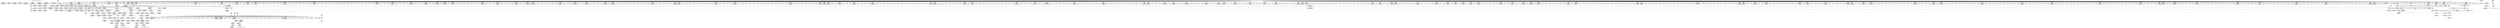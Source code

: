 digraph {
	CE0x40e4890 [shape=record,shape=Mrecord,label="{CE0x40e4890|1216:_i8*,_:_CRE_16,18_|*MultipleSource*|*LoadInst*|security/selinux/hooks.c,4293|security/selinux/hooks.c,4293}"]
	CE0x41833d0 [shape=record,shape=Mrecord,label="{CE0x41833d0|8:_%struct.sock*,_:_SCME_0,4_|*MultipleSource*|security/selinux/hooks.c,4296|security/selinux/hooks.c,4296|security/selinux/hooks.c, 4296}"]
	CE0x410cea0 [shape=record,shape=Mrecord,label="{CE0x410cea0|1216:_i8*,_:_CRE_691,692_}"]
	CE0x40db380 [shape=record,shape=Mrecord,label="{CE0x40db380|selinux_socket_unix_may_send:tmp1|*SummSource*}"]
	CE0x40f1930 [shape=record,shape=Mrecord,label="{CE0x40f1930|1216:_i8*,_:_CRE_402,403_}"]
	CE0x41743f0 [shape=record,shape=Mrecord,label="{CE0x41743f0|selinux_socket_unix_may_send:sk7|security/selinux/hooks.c,4300|*SummSink*}"]
	CE0x4104970 [shape=record,shape=Mrecord,label="{CE0x4104970|1216:_i8*,_:_CRE_570,571_}"]
	CE0x4e006a0 [shape=record,shape=Mrecord,label="{CE0x4e006a0|1216:_i8*,_:_CRE_103,104_}"]
	CE0x40d7440 [shape=record,shape=Mrecord,label="{CE0x40d7440|selinux_socket_unix_may_send:sk_security|security/selinux/hooks.c,4293|*SummSource*}"]
	CE0x41763e0 [shape=record,shape=Mrecord,label="{CE0x41763e0|selinux_socket_unix_may_send:tmp14|security/selinux/hooks.c,4302|*SummSource*}"]
	CE0x40d6440 [shape=record,shape=Mrecord,label="{CE0x40d6440|1216:_i8*,_:_CRE_81,82_}"]
	CE0x412f050 [shape=record,shape=Mrecord,label="{CE0x412f050|1216:_i8*,_:_CRE_828,829_}"]
	CE0x40f8a80 [shape=record,shape=Mrecord,label="{CE0x40f8a80|1216:_i8*,_:_CRE_233,234_}"]
	CE0x39df180 [shape=record,shape=Mrecord,label="{CE0x39df180|i32_59|*Constant*|*SummSource*}"]
	CE0x40eba90 [shape=record,shape=Mrecord,label="{CE0x40eba90|1216:_i8*,_:_CRE_172,173_}"]
	CE0x4180f90 [shape=record,shape=Mrecord,label="{CE0x4180f90|_ret_i32_%call,_!dbg_!27738|security/selinux/hooks.c,4304|*SummSink*}"]
	CE0x40f4e20 [shape=record,shape=Mrecord,label="{CE0x40f4e20|1216:_i8*,_:_CRE_539,540_}"]
	CE0x410f950 [shape=record,shape=Mrecord,label="{CE0x410f950|1216:_i8*,_:_CRE_353,354_}"]
	CE0x41328a0 [shape=record,shape=Mrecord,label="{CE0x41328a0|1216:_i8*,_:_CRE_880,888_|*MultipleSource*|*LoadInst*|security/selinux/hooks.c,4293|security/selinux/hooks.c,4293}"]
	CE0x414f360 [shape=record,shape=Mrecord,label="{CE0x414f360|selinux_socket_unix_may_send:u|security/selinux/hooks.c,4299|*SummSink*}"]
	CE0x40fa4f0 [shape=record,shape=Mrecord,label="{CE0x40fa4f0|1216:_i8*,_:_CRE_87,88_}"]
	CE0x4172210 [shape=record,shape=Mrecord,label="{CE0x4172210|selinux_socket_unix_may_send:sk4|security/selinux/hooks.c,4300|*SummSource*}"]
	CE0x40e7d50 [shape=record,shape=Mrecord,label="{CE0x40e7d50|1216:_i8*,_:_CRE_39,40_}"]
	CE0x40f5aa0 [shape=record,shape=Mrecord,label="{CE0x40f5aa0|1216:_i8*,_:_CRE_551,552_}"]
	CE0x416fb40 [shape=record,shape=Mrecord,label="{CE0x416fb40|avc_has_perm:ssid|Function::avc_has_perm&Arg::ssid::}"]
	CE0x410d610 [shape=record,shape=Mrecord,label="{CE0x410d610|1216:_i8*,_:_CRE_698,699_}"]
	CE0x40f9dd0 [shape=record,shape=Mrecord,label="{CE0x40f9dd0|1216:_i8*,_:_CRE_118,119_}"]
	CE0x410c480 [shape=record,shape=Mrecord,label="{CE0x410c480|32:_%struct.sock*,_:_CRE_0,4_|*MultipleSource*|Function::selinux_socket_unix_may_send&Arg::other::|security/selinux/hooks.c,4294}"]
	CE0x4136160 [shape=record,shape=Mrecord,label="{CE0x4136160|1216:_i8*,_:_CRE_1104,1112_|*MultipleSource*|*LoadInst*|security/selinux/hooks.c,4293|security/selinux/hooks.c,4293}"]
	CE0x4137320 [shape=record,shape=Mrecord,label="{CE0x4137320|selinux_socket_unix_may_send:tmp5|security/selinux/hooks.c,4293}"]
	CE0x41700a0 [shape=record,shape=Mrecord,label="{CE0x41700a0|avc_has_perm:tsid|Function::avc_has_perm&Arg::tsid::|*SummSource*}"]
	CE0x41783a0 [shape=record,shape=Mrecord,label="{CE0x41783a0|selinux_socket_unix_may_send:tmp15|security/selinux/hooks.c,4302|*SummSource*}"]
	CE0x4105960 [shape=record,shape=Mrecord,label="{CE0x4105960|1216:_i8*,_:_CRE_585,586_}"]
	CE0x4132240 [shape=record,shape=Mrecord,label="{CE0x4132240|1216:_i8*,_:_CRE_875,876_}"]
	CE0x40ef0e0 [shape=record,shape=Mrecord,label="{CE0x40ef0e0|1216:_i8*,_:_CRE_70,71_}"]
	CE0x40e26d0 [shape=record,shape=Mrecord,label="{CE0x40e26d0|1216:_i8*,_:_CRE_139,140_}"]
	CE0x41317a0 [shape=record,shape=Mrecord,label="{CE0x41317a0|1216:_i8*,_:_CRE_865,866_}"]
	CE0x40ebb60 [shape=record,shape=Mrecord,label="{CE0x40ebb60|1216:_i8*,_:_CRE_173,174_}"]
	CE0x4174e50 [shape=record,shape=Mrecord,label="{CE0x4174e50|selinux_socket_unix_may_send:sid|security/selinux/hooks.c,4302|*SummSource*}"]
	CE0x4109c90 [shape=record,shape=Mrecord,label="{CE0x4109c90|1216:_i8*,_:_CRE_678,679_}"]
	CE0x40ead10 [shape=record,shape=Mrecord,label="{CE0x40ead10|1216:_i8*,_:_CRE_246,247_}"]
	CE0x4131e00 [shape=record,shape=Mrecord,label="{CE0x4131e00|1216:_i8*,_:_CRE_871,872_}"]
	CE0x41388b0 [shape=record,shape=Mrecord,label="{CE0x41388b0|1216:_i8*,_:_CRE_1228,1232_|*MultipleSource*|*LoadInst*|security/selinux/hooks.c,4293|security/selinux/hooks.c,4293}"]
	CE0x40fc780 [shape=record,shape=Mrecord,label="{CE0x40fc780|1216:_i8*,_:_CRE_113,114_}"]
	CE0x40f1e80 [shape=record,shape=Mrecord,label="{CE0x40f1e80|1216:_i8*,_:_CRE_407,408_}"]
	CE0x412fd10 [shape=record,shape=Mrecord,label="{CE0x412fd10|1216:_i8*,_:_CRE_840,841_}"]
	CE0x40e5f60 [shape=record,shape=Mrecord,label="{CE0x40e5f60|1216:_i8*,_:_CRE_127,128_}"]
	CE0x40e0ae0 [shape=record,shape=Mrecord,label="{CE0x40e0ae0|selinux_socket_unix_may_send:tmp1}"]
	CE0x40ef460 [shape=record,shape=Mrecord,label="{CE0x40ef460|selinux_socket_unix_may_send:sock|Function::selinux_socket_unix_may_send&Arg::sock::|*SummSource*}"]
	CE0x4184a70 [shape=record,shape=Mrecord,label="{CE0x4184a70|8:_%struct.sock*,_:_SCME_37,38_}"]
	CE0x40def60 [shape=record,shape=Mrecord,label="{CE0x40def60|1216:_i8*,_:_CRE_68,69_}"]
	CE0x40eb260 [shape=record,shape=Mrecord,label="{CE0x40eb260|1216:_i8*,_:_CRE_148,149_}"]
	CE0x4132680 [shape=record,shape=Mrecord,label="{CE0x4132680|1216:_i8*,_:_CRE_879,880_}"]
	CE0x4138e20 [shape=record,shape=Mrecord,label="{CE0x4138e20|1216:_i8*,_:_CRE_1248,1256_|*MultipleSource*|*LoadInst*|security/selinux/hooks.c,4293|security/selinux/hooks.c,4293}"]
	CE0x416fe30 [shape=record,shape=Mrecord,label="{CE0x416fe30|avc_has_perm:ssid|Function::avc_has_perm&Arg::ssid::|*SummSink*}"]
	CE0x4106a60 [shape=record,shape=Mrecord,label="{CE0x4106a60|1216:_i8*,_:_CRE_601,602_}"]
	CE0x4103740 [shape=record,shape=Mrecord,label="{CE0x4103740|1216:_i8*,_:_CRE_156,157_}"]
	CE0x40ec6c0 [shape=record,shape=Mrecord,label="{CE0x40ec6c0|i32_4|*Constant*}"]
	CE0x4108fd0 [shape=record,shape=Mrecord,label="{CE0x4108fd0|1216:_i8*,_:_CRE_666,667_}"]
	CE0x40de1a0 [shape=record,shape=Mrecord,label="{CE0x40de1a0|i32_5|*Constant*}"]
	CE0x40fc8c0 [shape=record,shape=Mrecord,label="{CE0x40fc8c0|1216:_i8*,_:_CRE_115,116_}"]
	CE0x410b6f0 [shape=record,shape=Mrecord,label="{CE0x410b6f0|1216:_i8*,_:_CRE_718,719_}"]
	CE0x40fc930 [shape=record,shape=Mrecord,label="{CE0x40fc930|1216:_i8*,_:_CRE_117,118_}"]
	CE0x4103810 [shape=record,shape=Mrecord,label="{CE0x4103810|1216:_i8*,_:_CRE_157,158_}"]
	CE0x41050e0 [shape=record,shape=Mrecord,label="{CE0x41050e0|1216:_i8*,_:_CRE_577,578_}"]
	CE0x414fcb0 [shape=record,shape=Mrecord,label="{CE0x414fcb0|32:_%struct.sock*,_:_CRE_24,32_|*MultipleSource*|Function::selinux_socket_unix_may_send&Arg::other::|security/selinux/hooks.c,4294}"]
	CE0x410d500 [shape=record,shape=Mrecord,label="{CE0x410d500|1216:_i8*,_:_CRE_697,698_}"]
	CE0x4100230 [shape=record,shape=Mrecord,label="{CE0x4100230|1216:_i8*,_:_CRE_26,27_}"]
	CE0x4130260 [shape=record,shape=Mrecord,label="{CE0x4130260|1216:_i8*,_:_CRE_845,846_}"]
	CE0x41352e0 [shape=record,shape=Mrecord,label="{CE0x41352e0|1216:_i8*,_:_CRE_1040,1048_|*MultipleSource*|*LoadInst*|security/selinux/hooks.c,4293|security/selinux/hooks.c,4293}"]
	CE0x40ecc30 [shape=record,shape=Mrecord,label="{CE0x40ecc30|selinux_socket_unix_may_send:tmp15|security/selinux/hooks.c,4302}"]
	CE0x41802e0 [shape=record,shape=Mrecord,label="{CE0x41802e0|_ret_i32_%retval.0,_!dbg_!27728|security/selinux/avc.c,775|*SummSource*}"]
	CE0x40d8910 [shape=record,shape=Mrecord,label="{CE0x40d8910|_call_void_mcount()_#3}"]
	CE0x4173290 [shape=record,shape=Mrecord,label="{CE0x4173290|selinux_socket_unix_may_send:net6|security/selinux/hooks.c,4300}"]
	CE0x40e9360 [shape=record,shape=Mrecord,label="{CE0x40e9360|1216:_i8*,_:_CRE_20,24_|*MultipleSource*|*LoadInst*|security/selinux/hooks.c,4293|security/selinux/hooks.c,4293}"]
	CE0x4139890 [shape=record,shape=Mrecord,label="{CE0x4139890|selinux_socket_unix_may_send:tmp6|security/selinux/hooks.c,4293}"]
	CE0x4106510 [shape=record,shape=Mrecord,label="{CE0x4106510|1216:_i8*,_:_CRE_596,597_}"]
	CE0x40eedf0 [shape=record,shape=Mrecord,label="{CE0x40eedf0|selinux_socket_unix_may_send:sk_security|security/selinux/hooks.c,4293|*SummSink*}"]
	CE0x41070c0 [shape=record,shape=Mrecord,label="{CE0x41070c0|1216:_i8*,_:_CRE_607,608_}"]
	CE0x4109850 [shape=record,shape=Mrecord,label="{CE0x4109850|1216:_i8*,_:_CRE_674,675_}"]
	CE0x41391c0 [shape=record,shape=Mrecord,label="{CE0x41391c0|1216:_i8*,_:_CRE_1264,1272_|*MultipleSource*|*LoadInst*|security/selinux/hooks.c,4293|security/selinux/hooks.c,4293}"]
	CE0x4109630 [shape=record,shape=Mrecord,label="{CE0x4109630|1216:_i8*,_:_CRE_672,673_}"]
	CE0x4132ca0 [shape=record,shape=Mrecord,label="{CE0x4132ca0|1216:_i8*,_:_CRE_896,900_|*MultipleSource*|*LoadInst*|security/selinux/hooks.c,4293|security/selinux/hooks.c,4293}"]
	CE0x41719d0 [shape=record,shape=Mrecord,label="{CE0x41719d0|selinux_socket_unix_may_send:net3|security/selinux/hooks.c,4299|*SummSink*}"]
	CE0x418ce30 [shape=record,shape=Mrecord,label="{CE0x418ce30|selinux_socket_unix_may_send:tmp10|security/selinux/hooks.c,4296}"]
	CE0x40e1d10 [shape=record,shape=Mrecord,label="{CE0x40e1d10|1216:_i8*,_:_CRE_193,194_}"]
	CE0x40e0f00 [shape=record,shape=Mrecord,label="{CE0x40e0f00|1216:_i8*,_:_CRE_40,48_|*MultipleSource*|*LoadInst*|security/selinux/hooks.c,4293|security/selinux/hooks.c,4293}"]
	CE0x4174ef0 [shape=record,shape=Mrecord,label="{CE0x4174ef0|selinux_socket_unix_may_send:sid|security/selinux/hooks.c,4302|*SummSink*}"]
	CE0x40f5dd0 [shape=record,shape=Mrecord,label="{CE0x40f5dd0|1216:_i8*,_:_CRE_554,555_}"]
	CE0x4131580 [shape=record,shape=Mrecord,label="{CE0x4131580|1216:_i8*,_:_CRE_863,864_}"]
	CE0x40f99d0 [shape=record,shape=Mrecord,label="{CE0x40f99d0|1216:_i8*,_:_CRE_93,94_}"]
	CE0x40f2b40 [shape=record,shape=Mrecord,label="{CE0x40f2b40|1216:_i8*,_:_CRE_419,420_}"]
	CE0x4104860 [shape=record,shape=Mrecord,label="{CE0x4104860|1216:_i8*,_:_CRE_569,570_}"]
	CE0x4107ab0 [shape=record,shape=Mrecord,label="{CE0x4107ab0|1216:_i8*,_:_CRE_640,644_|*MultipleSource*|*LoadInst*|security/selinux/hooks.c,4293|security/selinux/hooks.c,4293}"]
	CE0x4110600 [shape=record,shape=Mrecord,label="{CE0x4110600|1216:_i8*,_:_CRE_366,367_}"]
	CE0x416dd30 [shape=record,shape=Mrecord,label="{CE0x416dd30|1216:_i8*,_:_CRE_1216,1224_|*MultipleSource*|*LoadInst*|security/selinux/hooks.c,4294|security/selinux/hooks.c,4294}"]
	CE0x410df50 [shape=record,shape=Mrecord,label="{CE0x410df50|1216:_i8*,_:_CRE_252,253_}"]
	CE0x40f3090 [shape=record,shape=Mrecord,label="{CE0x40f3090|1216:_i8*,_:_CRE_536,537_}"]
	CE0x40e4b70 [shape=record,shape=Mrecord,label="{CE0x40e4b70|1216:_i8*,_:_CRE_97,98_}"]
	CE0x40f02e0 [shape=record,shape=Mrecord,label="{CE0x40f02e0|1216:_i8*,_:_CRE_381,382_}"]
	CE0x412d570 [shape=record,shape=Mrecord,label="{CE0x412d570|1216:_i8*,_:_CRE_784,792_|*MultipleSource*|*LoadInst*|security/selinux/hooks.c,4293|security/selinux/hooks.c,4293}"]
	CE0x40e2460 [shape=record,shape=Mrecord,label="{CE0x40e2460|1216:_i8*,_:_CRE_136,137_}"]
	CE0x4134f40 [shape=record,shape=Mrecord,label="{CE0x4134f40|1216:_i8*,_:_CRE_1024,1032_|*MultipleSource*|*LoadInst*|security/selinux/hooks.c,4293|security/selinux/hooks.c,4293}"]
	CE0x4150cf0 [shape=record,shape=Mrecord,label="{CE0x4150cf0|selinux_socket_unix_may_send:sk_security2|security/selinux/hooks.c,4294|*SummSink*}"]
	CE0x4136e10 [shape=record,shape=Mrecord,label="{CE0x4136e10|1216:_i8*,_:_CRE_1155,1156_}"]
	CE0x40d65e0 [shape=record,shape=Mrecord,label="{CE0x40d65e0|1216:_i8*,_:_CRE_83,84_}"]
	CE0x410ac50 [shape=record,shape=Mrecord,label="{CE0x410ac50|1216:_i8*,_:_CRE_708,709_}"]
	CE0x412c360 [shape=record,shape=Mrecord,label="{CE0x412c360|1216:_i8*,_:_CRE_728,732_|*MultipleSource*|*LoadInst*|security/selinux/hooks.c,4293|security/selinux/hooks.c,4293}"]
	CE0x40fbec0 [shape=record,shape=Mrecord,label="{CE0x40fbec0|1216:_i8*,_:_CRE_222,223_}"]
	CE0x40fbfd0 [shape=record,shape=Mrecord,label="{CE0x40fbfd0|1216:_i8*,_:_CRE_223,224_}"]
	CE0x4183440 [shape=record,shape=Mrecord,label="{CE0x4183440|8:_%struct.sock*,_:_SCME_8,16_|*MultipleSource*|security/selinux/hooks.c,4296|security/selinux/hooks.c,4296|security/selinux/hooks.c, 4296}"]
	CE0x40f0500 [shape=record,shape=Mrecord,label="{CE0x40f0500|1216:_i8*,_:_CRE_383,384_}"]
	CE0x4138a80 [shape=record,shape=Mrecord,label="{CE0x4138a80|1216:_i8*,_:_CRE_1232,1240_|*MultipleSource*|*LoadInst*|security/selinux/hooks.c,4293|security/selinux/hooks.c,4293}"]
	CE0x4100120 [shape=record,shape=Mrecord,label="{CE0x4100120|1216:_i8*,_:_CRE_25,26_}"]
	CE0x412c230 [shape=record,shape=Mrecord,label="{CE0x412c230|1216:_i8*,_:_CRE_724,728_|*MultipleSource*|*LoadInst*|security/selinux/hooks.c,4293|security/selinux/hooks.c,4293}"]
	CE0x4170e70 [shape=record,shape=Mrecord,label="{CE0x4170e70|avc_has_perm:requested|Function::avc_has_perm&Arg::requested::|*SummSource*}"]
	"CONST[source:0(mediator),value:2(dynamic)][purpose:{subject}][SnkIdx:0]"
	CE0x4185d70 [shape=record,shape=Mrecord,label="{CE0x4185d70|8:_%struct.sock*,_:_SCME_53,54_}"]
	CE0x40de7b0 [shape=record,shape=Mrecord,label="{CE0x40de7b0|selinux_socket_unix_may_send:tmp2|*SummSource*}"]
	CE0x40fd910 [shape=record,shape=Mrecord,label="{CE0x40fd910|1216:_i8*,_:_CRE_31,32_}"]
	CE0x4180680 [shape=record,shape=Mrecord,label="{CE0x4180680|_ret_i32_%call,_!dbg_!27738|security/selinux/hooks.c,4304}"]
	CE0x4173f90 [shape=record,shape=Mrecord,label="{CE0x4173f90|selinux_socket_unix_may_send:tmp13|security/selinux/hooks.c,4300|*SummSink*}"]
	CE0x41368a0 [shape=record,shape=Mrecord,label="{CE0x41368a0|1216:_i8*,_:_CRE_1144,1152_|*MultipleSource*|*LoadInst*|security/selinux/hooks.c,4293|security/selinux/hooks.c,4293}"]
	CE0x4133980 [shape=record,shape=Mrecord,label="{CE0x4133980|1216:_i8*,_:_CRE_952,960_|*MultipleSource*|*LoadInst*|security/selinux/hooks.c,4293|security/selinux/hooks.c,4293}"]
	CE0x40f3c60 [shape=record,shape=Mrecord,label="{CE0x40f3c60|1216:_i8*,_:_CRE_464,468_|*MultipleSource*|*LoadInst*|security/selinux/hooks.c,4293|security/selinux/hooks.c,4293}"]
	CE0x40f0d80 [shape=record,shape=Mrecord,label="{CE0x40f0d80|1216:_i8*,_:_CRE_391,392_}"]
	CE0x410cc80 [shape=record,shape=Mrecord,label="{CE0x410cc80|1216:_i8*,_:_CRE_689,690_}"]
	CE0x40ea9e0 [shape=record,shape=Mrecord,label="{CE0x40ea9e0|1216:_i8*,_:_CRE_243,244_}"]
	CE0x4110c60 [shape=record,shape=Mrecord,label="{CE0x4110c60|1216:_i8*,_:_CRE_372,373_}"]
	CE0x412e7d0 [shape=record,shape=Mrecord,label="{CE0x412e7d0|1216:_i8*,_:_CRE_820,821_}"]
	CE0x410b4d0 [shape=record,shape=Mrecord,label="{CE0x410b4d0|1216:_i8*,_:_CRE_716,717_}"]
	CE0x40f2e70 [shape=record,shape=Mrecord,label="{CE0x40f2e70|1216:_i8*,_:_CRE_422,423_}"]
	CE0x410ad60 [shape=record,shape=Mrecord,label="{CE0x410ad60|1216:_i8*,_:_CRE_709,710_}"]
	CE0x4103ba0 [shape=record,shape=Mrecord,label="{CE0x4103ba0|1216:_i8*,_:_CRE_557,558_}"]
	CE0x412e6c0 [shape=record,shape=Mrecord,label="{CE0x412e6c0|1216:_i8*,_:_CRE_819,820_}"]
	"CONST[source:0(mediator),value:2(dynamic)][purpose:{object}][SnkIdx:1]"
	CE0x4108200 [shape=record,shape=Mrecord,label="{CE0x4108200|1216:_i8*,_:_CRE_653,654_}"]
	CE0x4104fd0 [shape=record,shape=Mrecord,label="{CE0x4104fd0|1216:_i8*,_:_CRE_576,577_}"]
	CE0x4150190 [shape=record,shape=Mrecord,label="{CE0x4150190|selinux_socket_unix_may_send:tmp7|*LoadInst*|security/selinux/hooks.c,4294|*SummSource*}"]
	CE0x410de40 [shape=record,shape=Mrecord,label="{CE0x410de40|1216:_i8*,_:_CRE_251,252_}"]
	CE0x41110a0 [shape=record,shape=Mrecord,label="{CE0x41110a0|1216:_i8*,_:_CRE_376,377_}"]
	CE0x4170c40 [shape=record,shape=Mrecord,label="{CE0x4170c40|avc_has_perm:requested|Function::avc_has_perm&Arg::requested::|*SummSink*}"]
	CE0x410dc50 [shape=record,shape=Mrecord,label="{CE0x410dc50|1216:_i8*,_:_CRE_249,250_}"]
	CE0x41386e0 [shape=record,shape=Mrecord,label="{CE0x41386e0|1216:_i8*,_:_CRE_1224,1228_|*MultipleSource*|*LoadInst*|security/selinux/hooks.c,4293|security/selinux/hooks.c,4293}"]
	CE0x40fd9b0 [shape=record,shape=Mrecord,label="{CE0x40fd9b0|1216:_i8*,_:_CRE_32,33_}"]
	CE0x40e1100 [shape=record,shape=Mrecord,label="{CE0x40e1100|1216:_i8*,_:_CRE_57,58_}"]
	CE0x4109eb0 [shape=record,shape=Mrecord,label="{CE0x4109eb0|1216:_i8*,_:_CRE_680,681_}"]
	CE0x55f3090 [shape=record,shape=Mrecord,label="{CE0x55f3090|selinux_socket_unix_may_send:tmp3|*SummSink*}"]
	CE0x4131f10 [shape=record,shape=Mrecord,label="{CE0x4131f10|1216:_i8*,_:_CRE_872,873_}"]
	CE0x417a8e0 [shape=record,shape=Mrecord,label="{CE0x417a8e0|selinux_socket_unix_may_send:tmp16|security/selinux/hooks.c,4302|*SummSource*}"]
	CE0x40f9f80 [shape=record,shape=Mrecord,label="{CE0x40f9f80|1216:_i8*,_:_CRE_120,121_}"]
	CE0x40e19e0 [shape=record,shape=Mrecord,label="{CE0x40e19e0|1216:_i8*,_:_CRE_183,184_}"]
	CE0x41329b0 [shape=record,shape=Mrecord,label="{CE0x41329b0|1216:_i8*,_:_CRE_888,892_|*MultipleSource*|*LoadInst*|security/selinux/hooks.c,4293|security/selinux/hooks.c,4293}"]
	CE0x410a510 [shape=record,shape=Mrecord,label="{CE0x410a510|1216:_i8*,_:_CRE_686,687_}"]
	CE0x410fb50 [shape=record,shape=Mrecord,label="{CE0x410fb50|1216:_i8*,_:_CRE_357,358_}"]
	CE0x4110e80 [shape=record,shape=Mrecord,label="{CE0x4110e80|1216:_i8*,_:_CRE_374,375_}"]
	CE0x4133070 [shape=record,shape=Mrecord,label="{CE0x4133070|1216:_i8*,_:_CRE_904,912_|*MultipleSource*|*LoadInst*|security/selinux/hooks.c,4293|security/selinux/hooks.c,4293}"]
	CE0x4184810 [shape=record,shape=Mrecord,label="{CE0x4184810|8:_%struct.sock*,_:_SCME_35,36_}"]
	CE0x40f9ab0 [shape=record,shape=Mrecord,label="{CE0x40f9ab0|1216:_i8*,_:_CRE_91,92_}"]
	CE0x4174d50 [shape=record,shape=Mrecord,label="{CE0x4174d50|i32_2|*Constant*|*SummSink*}"]
	CE0x4105da0 [shape=record,shape=Mrecord,label="{CE0x4105da0|1216:_i8*,_:_CRE_589,590_}"]
	CE0x40e0fa0 [shape=record,shape=Mrecord,label="{CE0x40e0fa0|1216:_i8*,_:_CRE_48,56_|*MultipleSource*|*LoadInst*|security/selinux/hooks.c,4293|security/selinux/hooks.c,4293}"]
	CE0x4130bf0 [shape=record,shape=Mrecord,label="{CE0x4130bf0|1216:_i8*,_:_CRE_854,855_}"]
	CE0x4135110 [shape=record,shape=Mrecord,label="{CE0x4135110|1216:_i8*,_:_CRE_1032,1040_|*MultipleSource*|*LoadInst*|security/selinux/hooks.c,4293|security/selinux/hooks.c,4293}"]
	CE0x40f8860 [shape=record,shape=Mrecord,label="{CE0x40f8860|1216:_i8*,_:_CRE_231,232_}"]
	CE0x410dd30 [shape=record,shape=Mrecord,label="{CE0x410dd30|1216:_i8*,_:_CRE_250,251_}"]
	CE0x4185520 [shape=record,shape=Mrecord,label="{CE0x4185520|8:_%struct.sock*,_:_SCME_46,47_}"]
	CE0x40ed500 [shape=record,shape=Mrecord,label="{CE0x40ed500|i32_59|*Constant*|*SummSink*}"]
	CE0x4184cd0 [shape=record,shape=Mrecord,label="{CE0x4184cd0|8:_%struct.sock*,_:_SCME_39,40_}"]
	CE0x40f8110 [shape=record,shape=Mrecord,label="{CE0x40f8110|1216:_i8*,_:_CRE_218,219_}"]
	CE0x40e8170 [shape=record,shape=Mrecord,label="{CE0x40e8170|1216:_i8*,_:_CRE_227,228_}"]
	CE0x4173ae0 [shape=record,shape=Mrecord,label="{CE0x4173ae0|selinux_socket_unix_may_send:tmp13|security/selinux/hooks.c,4300}"]
	CE0x40f9d00 [shape=record,shape=Mrecord,label="{CE0x40f9d00|1216:_i8*,_:_CRE_96,97_}"]
	CE0x417a580 [shape=record,shape=Mrecord,label="{CE0x417a580|selinux_socket_unix_may_send:sclass|security/selinux/hooks.c,4302|*SummSource*}"]
	CE0x41001c0 [shape=record,shape=Mrecord,label="{CE0x41001c0|1216:_i8*,_:_CRE_29,30_}"]
	CE0x40effb0 [shape=record,shape=Mrecord,label="{CE0x40effb0|1216:_i8*,_:_CRE_378,379_}"]
	CE0x41366d0 [shape=record,shape=Mrecord,label="{CE0x41366d0|1216:_i8*,_:_CRE_1136,1140_|*MultipleSource*|*LoadInst*|security/selinux/hooks.c,4293|security/selinux/hooks.c,4293}"]
	CE0x4108ec0 [shape=record,shape=Mrecord,label="{CE0x4108ec0|1216:_i8*,_:_CRE_665,666_}"]
	CE0x4106730 [shape=record,shape=Mrecord,label="{CE0x4106730|1216:_i8*,_:_CRE_598,599_}"]
	CE0x412faf0 [shape=record,shape=Mrecord,label="{CE0x412faf0|1216:_i8*,_:_CRE_838,839_}"]
	CE0x40fa120 [shape=record,shape=Mrecord,label="{CE0x40fa120|1216:_i8*,_:_CRE_122,123_}"]
	CE0x40fd790 [shape=record,shape=Mrecord,label="{CE0x40fd790|1216:_i8*,_:_CRE_27,28_}"]
	CE0x40f1d70 [shape=record,shape=Mrecord,label="{CE0x40f1d70|1216:_i8*,_:_CRE_406,407_}"]
	CE0x410b910 [shape=record,shape=Mrecord,label="{CE0x410b910|1216:_i8*,_:_CRE_808,809_}"]
	CE0x4135bf0 [shape=record,shape=Mrecord,label="{CE0x4135bf0|1216:_i8*,_:_CRE_1076,1080_|*MultipleSource*|*LoadInst*|security/selinux/hooks.c,4293|security/selinux/hooks.c,4293}"]
	CE0x412f8d0 [shape=record,shape=Mrecord,label="{CE0x412f8d0|1216:_i8*,_:_CRE_836,837_}"]
	CE0x40fcb20 [shape=record,shape=Mrecord,label="{CE0x40fcb20|1216:_i8*,_:_CRE_177,178_}"]
	CE0x40ea160 [shape=record,shape=Mrecord,label="{CE0x40ea160|1216:_i8*,_:_CRE_235,236_}"]
	CE0x40eb0c0 [shape=record,shape=Mrecord,label="{CE0x40eb0c0|1216:_i8*,_:_CRE_146,147_}"]
	CE0x40f2700 [shape=record,shape=Mrecord,label="{CE0x40f2700|1216:_i8*,_:_CRE_415,416_}"]
	CE0x410e5b0 [shape=record,shape=Mrecord,label="{CE0x410e5b0|1216:_i8*,_:_CRE_258,259_}"]
	CE0x4185780 [shape=record,shape=Mrecord,label="{CE0x4185780|8:_%struct.sock*,_:_SCME_48,49_}"]
	CE0x40fc0e0 [shape=record,shape=Mrecord,label="{CE0x40fc0e0|1216:_i8*,_:_CRE_224,225_}"]
	CE0x410e6c0 [shape=record,shape=Mrecord,label="{CE0x410e6c0|1216:_i8*,_:_CRE_259,260_}"]
	CE0x40f9640 [shape=record,shape=Mrecord,label="{CE0x40f9640|1216:_i8*,_:_CRE_205,206_}"]
	CE0x412e8e0 [shape=record,shape=Mrecord,label="{CE0x412e8e0|1216:_i8*,_:_CRE_821,822_}"]
	CE0x412f7c0 [shape=record,shape=Mrecord,label="{CE0x412f7c0|1216:_i8*,_:_CRE_835,836_}"]
	CE0x4180bd0 [shape=record,shape=Mrecord,label="{CE0x4180bd0|selinux_socket_unix_may_send:tmp17|security/selinux/hooks.c,4304|*SummSink*}"]
	CE0x417c050 [shape=record,shape=Mrecord,label="{CE0x417c050|i32_(i32,_i32,_i16,_i32,_%struct.common_audit_data*)*_bitcast_(i32_(i32,_i32,_i16,_i32,_%struct.common_audit_data.495*)*_avc_has_perm_to_i32_(i32,_i32,_i16,_i32,_%struct.common_audit_data*)*)|*Constant*|*SummSink*}"]
	CE0x414f0b0 [shape=record,shape=Mrecord,label="{CE0x414f0b0|i8_2|*Constant*|*SummSink*}"]
	CE0x40ff120 [shape=record,shape=Mrecord,label="{CE0x40ff120|1216:_i8*,_:_CRE_78,79_}"]
	CE0x4104200 [shape=record,shape=Mrecord,label="{CE0x4104200|1216:_i8*,_:_CRE_563,564_}"]
	CE0x410b800 [shape=record,shape=Mrecord,label="{CE0x410b800|1216:_i8*,_:_CRE_719,720_}"]
	CE0x4131140 [shape=record,shape=Mrecord,label="{CE0x4131140|1216:_i8*,_:_CRE_859,860_}"]
	CE0x41710a0 [shape=record,shape=Mrecord,label="{CE0x41710a0|avc_has_perm:auditdata|Function::avc_has_perm&Arg::auditdata::}"]
	CE0x40f6550 [shape=record,shape=Mrecord,label="{CE0x40f6550|1216:_i8*,_:_CRE_211,212_}"]
	CE0x41376a0 [shape=record,shape=Mrecord,label="{CE0x41376a0|1216:_i8*,_:_CRE_1168,1176_|*MultipleSource*|*LoadInst*|security/selinux/hooks.c,4293|security/selinux/hooks.c,4293}"]
	CE0x4137210 [shape=record,shape=Mrecord,label="{CE0x4137210|1216:_i8*,_:_CRE_1159,1160_}"]
	CE0x40f2a30 [shape=record,shape=Mrecord,label="{CE0x40f2a30|1216:_i8*,_:_CRE_418,419_}"]
	CE0x40f5000 [shape=record,shape=Mrecord,label="{CE0x40f5000|1216:_i8*,_:_CRE_541,542_}"]
	CE0x41335e0 [shape=record,shape=Mrecord,label="{CE0x41335e0|1216:_i8*,_:_CRE_936,944_|*MultipleSource*|*LoadInst*|security/selinux/hooks.c,4293|security/selinux/hooks.c,4293}"]
	CE0x4184f30 [shape=record,shape=Mrecord,label="{CE0x4184f30|8:_%struct.sock*,_:_SCME_41,42_}"]
	CE0x417b890 [shape=record,shape=Mrecord,label="{CE0x417b890|selinux_socket_unix_may_send:call|security/selinux/hooks.c,4302|*SummSource*}"]
	CE0x40f5550 [shape=record,shape=Mrecord,label="{CE0x40f5550|1216:_i8*,_:_CRE_546,547_}"]
	CE0x4186360 [shape=record,shape=Mrecord,label="{CE0x4186360|i64_56|*Constant*|*SummSink*}"]
	CE0x4105850 [shape=record,shape=Mrecord,label="{CE0x4105850|1216:_i8*,_:_CRE_584,585_}"]
	CE0x410ec10 [shape=record,shape=Mrecord,label="{CE0x410ec10|1216:_i8*,_:_CRE_352,353_}"]
	CE0x4132570 [shape=record,shape=Mrecord,label="{CE0x4132570|1216:_i8*,_:_CRE_878,879_}"]
	CE0x4134800 [shape=record,shape=Mrecord,label="{CE0x4134800|1216:_i8*,_:_CRE_992,1000_|*MultipleSource*|*LoadInst*|security/selinux/hooks.c,4293|security/selinux/hooks.c,4293}"]
	CE0x410ae70 [shape=record,shape=Mrecord,label="{CE0x410ae70|1216:_i8*,_:_CRE_710,711_}"]
	CE0x41762c0 [shape=record,shape=Mrecord,label="{CE0x41762c0|selinux_socket_unix_may_send:tmp14|security/selinux/hooks.c,4302}"]
	CE0x40d6370 [shape=record,shape=Mrecord,label="{CE0x40d6370|1216:_i8*,_:_CRE_80,81_}"]
	CE0x40f1710 [shape=record,shape=Mrecord,label="{CE0x40f1710|1216:_i8*,_:_CRE_400,401_}"]
	CE0x40f3f00 [shape=record,shape=Mrecord,label="{CE0x40f3f00|1216:_i8*,_:_CRE_472,476_|*MultipleSource*|*LoadInst*|security/selinux/hooks.c,4293|security/selinux/hooks.c,4293}"]
	CE0x40f13e0 [shape=record,shape=Mrecord,label="{CE0x40f13e0|1216:_i8*,_:_CRE_397,398_}"]
	CE0x416fd90 [shape=record,shape=Mrecord,label="{CE0x416fd90|avc_has_perm:ssid|Function::avc_has_perm&Arg::ssid::|*SummSource*}"]
	CE0x40f7cd0 [shape=record,shape=Mrecord,label="{CE0x40f7cd0|1216:_i8*,_:_CRE_214,215_}"]
	CE0x4134630 [shape=record,shape=Mrecord,label="{CE0x4134630|1216:_i8*,_:_CRE_984,992_|*MultipleSource*|*LoadInst*|security/selinux/hooks.c,4293|security/selinux/hooks.c,4293}"]
	CE0x416ef50 [shape=record,shape=Mrecord,label="{CE0x416ef50|selinux_socket_unix_may_send:tmp8|security/selinux/hooks.c,4294|*SummSource*}"]
	CE0x40f0940 [shape=record,shape=Mrecord,label="{CE0x40f0940|1216:_i8*,_:_CRE_387,388_}"]
	CE0x4134460 [shape=record,shape=Mrecord,label="{CE0x4134460|1216:_i8*,_:_CRE_976,980_|*MultipleSource*|*LoadInst*|security/selinux/hooks.c,4293|security/selinux/hooks.c,4293}"]
	CE0x40e9b60 [shape=record,shape=Mrecord,label="{CE0x40e9b60|selinux_socket_unix_may_send:tmp3}"]
	CE0x4104530 [shape=record,shape=Mrecord,label="{CE0x4104530|1216:_i8*,_:_CRE_566,567_}"]
	CE0x4137dd0 [shape=record,shape=Mrecord,label="{CE0x4137dd0|1216:_i8*,_:_CRE_1196,1200_|*MultipleSource*|*LoadInst*|security/selinux/hooks.c,4293|security/selinux/hooks.c,4293}"]
	CE0x4105b80 [shape=record,shape=Mrecord,label="{CE0x4105b80|1216:_i8*,_:_CRE_587,588_}"]
	CE0x412f5a0 [shape=record,shape=Mrecord,label="{CE0x412f5a0|1216:_i8*,_:_CRE_833,834_}"]
	CE0x40e5dc0 [shape=record,shape=Mrecord,label="{CE0x40e5dc0|1216:_i8*,_:_CRE_125,126_}"]
	CE0x4139a60 [shape=record,shape=Mrecord,label="{CE0x4139a60|selinux_socket_unix_may_send:tmp6|security/selinux/hooks.c,4293|*SummSink*}"]
	CE0x4184220 [shape=record,shape=Mrecord,label="{CE0x4184220|8:_%struct.sock*,_:_SCME_30,31_}"]
	CE0x416f8f0 [shape=record,shape=Mrecord,label="{CE0x416f8f0|avc_has_perm:entry|*SummSink*}"]
	CE0x40f0a50 [shape=record,shape=Mrecord,label="{CE0x40f0a50|1216:_i8*,_:_CRE_388,389_}"]
	CE0x410c1a0 [shape=record,shape=Mrecord,label="{CE0x410c1a0|selinux_socket_unix_may_send:tmp7|*LoadInst*|security/selinux/hooks.c,4294}"]
	CE0x40f8b90 [shape=record,shape=Mrecord,label="{CE0x40f8b90|1216:_i8*,_:_CRE_234,235_}"]
	CE0x40d7180 [shape=record,shape=Mrecord,label="{CE0x40d7180|i64*_getelementptr_inbounds_(_2_x_i64_,_2_x_i64_*___llvm_gcov_ctr340,_i64_0,_i64_0)|*Constant*|*SummSource*}"]
	CE0x40f9e40 [shape=record,shape=Mrecord,label="{CE0x40f9e40|1216:_i8*,_:_CRE_164,165_}"]
	CE0x41307b0 [shape=record,shape=Mrecord,label="{CE0x41307b0|1216:_i8*,_:_CRE_850,851_}"]
	CE0x4133ef0 [shape=record,shape=Mrecord,label="{CE0x4133ef0|1216:_i8*,_:_CRE_968,970_|*MultipleSource*|*LoadInst*|security/selinux/hooks.c,4293|security/selinux/hooks.c,4293}"]
	CE0x4106620 [shape=record,shape=Mrecord,label="{CE0x4106620|1216:_i8*,_:_CRE_597,598_}"]
	CE0x40e4eb0 [shape=record,shape=Mrecord,label="{CE0x40e4eb0|1216:_i8*,_:_CRE_101,102_}"]
	CE0x4104ca0 [shape=record,shape=Mrecord,label="{CE0x4104ca0|1216:_i8*,_:_CRE_573,574_}"]
	CE0x4139730 [shape=record,shape=Mrecord,label="{CE0x4139730|selinux_socket_unix_may_send:tmp5|security/selinux/hooks.c,4293|*SummSource*}"]
	CE0x410f760 [shape=record,shape=Mrecord,label="{CE0x410f760|1216:_i8*,_:_CRE_336,344_|*MultipleSource*|*LoadInst*|security/selinux/hooks.c,4293|security/selinux/hooks.c,4293}"]
	CE0x4173770 [shape=record,shape=Mrecord,label="{CE0x4173770|selinux_socket_unix_may_send:net6|security/selinux/hooks.c,4300|*SummSource*}"]
	CE0x4170610 [shape=record,shape=Mrecord,label="{CE0x4170610|avc_has_perm:tclass|Function::avc_has_perm&Arg::tclass::|*SummSink*}"]
	CE0x40db850 [shape=record,shape=Mrecord,label="{CE0x40db850|selinux_socket_unix_may_send:bb}"]
	CE0x4185c40 [shape=record,shape=Mrecord,label="{CE0x4185c40|8:_%struct.sock*,_:_SCME_52,53_}"]
	CE0x410c6d0 [shape=record,shape=Mrecord,label="{CE0x410c6d0|32:_%struct.sock*,_:_CRE_4,6_|*MultipleSource*|Function::selinux_socket_unix_may_send&Arg::other::|security/selinux/hooks.c,4294}"]
	CE0x41804a0 [shape=record,shape=Mrecord,label="{CE0x41804a0|_ret_i32_%retval.0,_!dbg_!27728|security/selinux/avc.c,775|*SummSink*}"]
	CE0x40ebd00 [shape=record,shape=Mrecord,label="{CE0x40ebd00|1216:_i8*,_:_CRE_175,176_}"]
	CE0x410fcd0 [shape=record,shape=Mrecord,label="{CE0x410fcd0|1216:_i8*,_:_CRE_358,359_}"]
	CE0x4110930 [shape=record,shape=Mrecord,label="{CE0x4110930|1216:_i8*,_:_CRE_369,370_}"]
	CE0x40e0da0 [shape=record,shape=Mrecord,label="{CE0x40e0da0|selinux_socket_unix_may_send:sk|security/selinux/hooks.c,4293|*SummSource*}"]
	CE0x410e060 [shape=record,shape=Mrecord,label="{CE0x410e060|1216:_i8*,_:_CRE_253,254_}"]
	CE0x41073f0 [shape=record,shape=Mrecord,label="{CE0x41073f0|1216:_i8*,_:_CRE_612,616_|*MultipleSource*|*LoadInst*|security/selinux/hooks.c,4293|security/selinux/hooks.c,4293}"]
	CE0x4e005d0 [shape=record,shape=Mrecord,label="{CE0x4e005d0|1216:_i8*,_:_CRE_102,103_}"]
	CE0x4139ad0 [shape=record,shape=Mrecord,label="{CE0x4139ad0|selinux_socket_unix_may_send:tmp6|security/selinux/hooks.c,4293|*SummSource*}"]
	CE0x40e62e0 [shape=record,shape=Mrecord,label="{CE0x40e62e0|1216:_i8*,_:_CRE_167,168_}"]
	CE0x40f3b10 [shape=record,shape=Mrecord,label="{CE0x40f3b10|1216:_i8*,_:_CRE_460,464_|*MultipleSource*|*LoadInst*|security/selinux/hooks.c,4293|security/selinux/hooks.c,4293}"]
	CE0x4184010 [shape=record,shape=Mrecord,label="{CE0x4184010|8:_%struct.sock*,_:_SCME_27,28_}"]
	CE0x4171e90 [shape=record,shape=Mrecord,label="{CE0x4171e90|selinux_socket_unix_may_send:tmp12|*LoadInst*|security/selinux/hooks.c,4300}"]
	CE0x6061ad0 [shape=record,shape=Mrecord,label="{CE0x6061ad0|32:_%struct.sock*,_:_CRE_40,48_|*MultipleSource*|security/selinux/hooks.c,4293|Function::selinux_socket_unix_may_send&Arg::sock::}"]
	CE0x4184ba0 [shape=record,shape=Mrecord,label="{CE0x4184ba0|8:_%struct.sock*,_:_SCME_38,39_}"]
	CE0x41061e0 [shape=record,shape=Mrecord,label="{CE0x41061e0|1216:_i8*,_:_CRE_593,594_}"]
	CE0x4108640 [shape=record,shape=Mrecord,label="{CE0x4108640|1216:_i8*,_:_CRE_657,658_}"]
	CE0x40e6210 [shape=record,shape=Mrecord,label="{CE0x40e6210|1216:_i8*,_:_CRE_166,167_}"]
	CE0x40e11e0 [shape=record,shape=Mrecord,label="{CE0x40e11e0|1216:_i8*,_:_CRE_61,62_}"]
	CE0x4130d00 [shape=record,shape=Mrecord,label="{CE0x4130d00|1216:_i8*,_:_CRE_855,856_}"]
	CE0x4108530 [shape=record,shape=Mrecord,label="{CE0x4108530|1216:_i8*,_:_CRE_656,657_}"]
	CE0x40f4440 [shape=record,shape=Mrecord,label="{CE0x40f4440|1216:_i8*,_:_CRE_496,512_|*MultipleSource*|*LoadInst*|security/selinux/hooks.c,4293|security/selinux/hooks.c,4293}"]
	CE0x418dde0 [shape=record,shape=Mrecord,label="{CE0x418dde0|selinux_socket_unix_may_send:type|security/selinux/hooks.c,4298|*SummSink*}"]
	CE0x417a5f0 [shape=record,shape=Mrecord,label="{CE0x417a5f0|selinux_socket_unix_may_send:sclass|security/selinux/hooks.c,4302|*SummSink*}"]
	CE0x4105eb0 [shape=record,shape=Mrecord,label="{CE0x4105eb0|1216:_i8*,_:_CRE_590,591_}"]
	CE0x40ddd80 [shape=record,shape=Mrecord,label="{CE0x40ddd80|i32_1|*Constant*}"]
	CE0x4109da0 [shape=record,shape=Mrecord,label="{CE0x4109da0|1216:_i8*,_:_CRE_679,680_}"]
	CE0x4176710 [shape=record,shape=Mrecord,label="{CE0x4176710|selinux_socket_unix_may_send:sclass|security/selinux/hooks.c,4302}"]
	CE0x414f040 [shape=record,shape=Mrecord,label="{CE0x414f040|selinux_socket_unix_may_send:u|security/selinux/hooks.c,4299|*SummSource*}"]
	CE0x40f00c0 [shape=record,shape=Mrecord,label="{CE0x40f00c0|1216:_i8*,_:_CRE_379,380_}"]
	CE0x412d3a0 [shape=record,shape=Mrecord,label="{CE0x412d3a0|1216:_i8*,_:_CRE_776,784_|*MultipleSource*|*LoadInst*|security/selinux/hooks.c,4293|security/selinux/hooks.c,4293}"]
	CE0x40e6140 [shape=record,shape=Mrecord,label="{CE0x40e6140|1216:_i8*,_:_CRE_165,166_}"]
	CE0x410fe90 [shape=record,shape=Mrecord,label="{CE0x410fe90|1216:_i8*,_:_CRE_359,360_}"]
	CE0x412d740 [shape=record,shape=Mrecord,label="{CE0x412d740|1216:_i8*,_:_CRE_792,800_|*MultipleSource*|*LoadInst*|security/selinux/hooks.c,4293|security/selinux/hooks.c,4293}"]
	CE0x4186100 [shape=record,shape=Mrecord,label="{CE0x4186100|i64_56|*Constant*}"]
	CE0x41846e0 [shape=record,shape=Mrecord,label="{CE0x41846e0|8:_%struct.sock*,_:_SCME_34,35_}"]
	CE0x40f21b0 [shape=record,shape=Mrecord,label="{CE0x40f21b0|1216:_i8*,_:_CRE_410,411_}"]
	CE0x4100620 [shape=record,shape=Mrecord,label="{CE0x4100620|1216:_i8*,_:_CRE_143,144_}"]
	CE0x4108a80 [shape=record,shape=Mrecord,label="{CE0x4108a80|1216:_i8*,_:_CRE_661,662_}"]
	CE0x41709f0 [shape=record,shape=Mrecord,label="{CE0x41709f0|i32_262144|*Constant*|*SummSource*}"]
	CE0x40e8030 [shape=record,shape=Mrecord,label="{CE0x40e8030|1216:_i8*,_:_CRE_196,197_}"]
	CE0x40f4590 [shape=record,shape=Mrecord,label="{CE0x40f4590|1216:_i8*,_:_CRE_512,520_|*MultipleSource*|*LoadInst*|security/selinux/hooks.c,4293|security/selinux/hooks.c,4293}"]
	CE0x412ed20 [shape=record,shape=Mrecord,label="{CE0x412ed20|1216:_i8*,_:_CRE_825,826_}"]
	CE0x410ef90 [shape=record,shape=Mrecord,label="{CE0x410ef90|1216:_i8*,_:_CRE_280,288_|*MultipleSource*|*LoadInst*|security/selinux/hooks.c,4293|security/selinux/hooks.c,4293}"]
	CE0x4180a30 [shape=record,shape=Mrecord,label="{CE0x4180a30|selinux_socket_unix_may_send:tmp17|security/selinux/hooks.c,4304|*SummSource*}"]
	CE0x4132130 [shape=record,shape=Mrecord,label="{CE0x4132130|1216:_i8*,_:_CRE_874,875_}"]
	CE0x40de510 [shape=record,shape=Mrecord,label="{CE0x40de510|selinux_socket_unix_may_send:bb|*SummSource*}"]
	CE0x40f2c50 [shape=record,shape=Mrecord,label="{CE0x40f2c50|1216:_i8*,_:_CRE_420,421_}"]
	CE0x40eeb60 [shape=record,shape=Mrecord,label="{CE0x40eeb60|selinux_socket_unix_may_send:sock|Function::selinux_socket_unix_may_send&Arg::sock::}"]
	CE0x4173220 [shape=record,shape=Mrecord,label="{CE0x4173220|selinux_socket_unix_may_send:u5|security/selinux/hooks.c,4300|*SummSink*}"]
	CE0x416f0b0 [shape=record,shape=Mrecord,label="{CE0x416f0b0|selinux_socket_unix_may_send:tmp9|security/selinux/hooks.c,4294}"]
	CE0x4116870 [shape=record,shape=Mrecord,label="{CE0x4116870|1216:_i8*,_:_CRE_5,6_}"]
	CE0x4116980 [shape=record,shape=Mrecord,label="{CE0x4116980|1216:_i8*,_:_CRE_4,5_}"]
	CE0x4138510 [shape=record,shape=Mrecord,label="{CE0x4138510|1216:_i8*,_:_CRE_1216,1224_|*MultipleSource*|*LoadInst*|security/selinux/hooks.c,4293|security/selinux/hooks.c,4293}"]
	CE0x40f9c60 [shape=record,shape=Mrecord,label="{CE0x40f9c60|1216:_i8*,_:_CRE_95,96_}"]
	CE0x41100b0 [shape=record,shape=Mrecord,label="{CE0x41100b0|1216:_i8*,_:_CRE_361,362_}"]
	CE0x40f10b0 [shape=record,shape=Mrecord,label="{CE0x40f10b0|1216:_i8*,_:_CRE_394,395_}"]
	CE0x412fe20 [shape=record,shape=Mrecord,label="{CE0x412fe20|1216:_i8*,_:_CRE_841,842_}"]
	CE0x416f120 [shape=record,shape=Mrecord,label="{CE0x416f120|selinux_socket_unix_may_send:tmp8|security/selinux/hooks.c,4294|*SummSink*}"]
	CE0x416fef0 [shape=record,shape=Mrecord,label="{CE0x416fef0|avc_has_perm:tsid|Function::avc_has_perm&Arg::tsid::}"]
	CE0x4183f30 [shape=record,shape=Mrecord,label="{CE0x4183f30|8:_%struct.sock*,_:_SCME_26,27_}"]
	CE0x40f6330 [shape=record,shape=Mrecord,label="{CE0x40f6330|1216:_i8*,_:_CRE_209,210_}"]
	CE0x41704e0 [shape=record,shape=Mrecord,label="{CE0x41704e0|avc_has_perm:tclass|Function::avc_has_perm&Arg::tclass::|*SummSource*}"]
	CE0x40f1b50 [shape=record,shape=Mrecord,label="{CE0x40f1b50|1216:_i8*,_:_CRE_404,405_}"]
	CE0x412c4f0 [shape=record,shape=Mrecord,label="{CE0x412c4f0|1216:_i8*,_:_CRE_732,736_|*MultipleSource*|*LoadInst*|security/selinux/hooks.c,4293|security/selinux/hooks.c,4293}"]
	CE0x40de670 [shape=record,shape=Mrecord,label="{CE0x40de670|i64_1|*Constant*|*SummSource*}"]
	CE0x4131cf0 [shape=record,shape=Mrecord,label="{CE0x4131cf0|1216:_i8*,_:_CRE_870,871_}"]
	CE0x40e8320 [shape=record,shape=Mrecord,label="{CE0x40e8320|1216:_i8*,_:_CRE_200,201_}"]
	CE0x410cd90 [shape=record,shape=Mrecord,label="{CE0x410cd90|1216:_i8*,_:_CRE_690,691_}"]
	CE0x40d6aa0 [shape=record,shape=Mrecord,label="{CE0x40d6aa0|selinux_socket_unix_may_send:tmp}"]
	CE0x4106840 [shape=record,shape=Mrecord,label="{CE0x4106840|1216:_i8*,_:_CRE_599,600_}"]
	CE0x40e5e90 [shape=record,shape=Mrecord,label="{CE0x40e5e90|1216:_i8*,_:_CRE_126,127_}"]
	CE0x41853f0 [shape=record,shape=Mrecord,label="{CE0x41853f0|8:_%struct.sock*,_:_SCME_45,46_}"]
	CE0x4136330 [shape=record,shape=Mrecord,label="{CE0x4136330|1216:_i8*,_:_CRE_1112,1128_|*MultipleSource*|*LoadInst*|security/selinux/hooks.c,4293|security/selinux/hooks.c,4293}"]
	CE0x417ba50 [shape=record,shape=Mrecord,label="{CE0x417ba50|selinux_socket_unix_may_send:call|security/selinux/hooks.c,4302|*SummSink*}"]
	CE0x41072e0 [shape=record,shape=Mrecord,label="{CE0x41072e0|1216:_i8*,_:_CRE_608,612_|*MultipleSource*|*LoadInst*|security/selinux/hooks.c,4293|security/selinux/hooks.c,4293}"]
	CE0x40f25f0 [shape=record,shape=Mrecord,label="{CE0x40f25f0|1216:_i8*,_:_CRE_414,415_}"]
	CE0x40fb960 [shape=record,shape=Mrecord,label="{CE0x40fb960|1216:_i8*,_:_CRE_131,132_}"]
	CE0x40e81e0 [shape=record,shape=Mrecord,label="{CE0x40e81e0|1216:_i8*,_:_CRE_198,199_}"]
	CE0x4109960 [shape=record,shape=Mrecord,label="{CE0x4109960|1216:_i8*,_:_CRE_675,676_}"]
	CE0x410db60 [shape=record,shape=Mrecord,label="{CE0x410db60|1216:_i8*,_:_CRE_703,704_}"]
	CE0x4105410 [shape=record,shape=Mrecord,label="{CE0x4105410|1216:_i8*,_:_CRE_580,581_}"]
	CE0x4104750 [shape=record,shape=Mrecord,label="{CE0x4104750|1216:_i8*,_:_CRE_568,569_}"]
	CE0x4131470 [shape=record,shape=Mrecord,label="{CE0x4131470|1216:_i8*,_:_CRE_862,863_}"]
	CE0x40f8000 [shape=record,shape=Mrecord,label="{CE0x40f8000|1216:_i8*,_:_CRE_217,218_}"]
	CE0x4135680 [shape=record,shape=Mrecord,label="{CE0x4135680|1216:_i8*,_:_CRE_1056,1064_|*MultipleSource*|*LoadInst*|security/selinux/hooks.c,4293|security/selinux/hooks.c,4293}"]
	CE0x410cfb0 [shape=record,shape=Mrecord,label="{CE0x410cfb0|1216:_i8*,_:_CRE_692,693_}"]
	CE0x4137100 [shape=record,shape=Mrecord,label="{CE0x4137100|1216:_i8*,_:_CRE_1158,1159_}"]
	CE0x40f8750 [shape=record,shape=Mrecord,label="{CE0x40f8750|1216:_i8*,_:_CRE_230,231_}"]
	CE0x40d9f10 [shape=record,shape=Mrecord,label="{CE0x40d9f10|selinux_socket_unix_may_send:entry|*SummSource*}"]
	CE0x4110d70 [shape=record,shape=Mrecord,label="{CE0x4110d70|1216:_i8*,_:_CRE_373,374_}"]
	CE0x4e00910 [shape=record,shape=Mrecord,label="{CE0x4e00910|1216:_i8*,_:_CRE_108,112_|*MultipleSource*|*LoadInst*|security/selinux/hooks.c,4293|security/selinux/hooks.c,4293}"]
	CE0x40e89c0 [shape=record,shape=Mrecord,label="{CE0x40e89c0|1216:_i8*,_:_CRE_160,161_}"]
	CE0x41769f0 [shape=record,shape=Mrecord,label="{CE0x41769f0|selinux_socket_unix_may_send:sid8|security/selinux/hooks.c,4302|*SummSource*}"]
	CE0x41840c0 [shape=record,shape=Mrecord,label="{CE0x41840c0|8:_%struct.sock*,_:_SCME_28,29_}"]
	CE0x40f2810 [shape=record,shape=Mrecord,label="{CE0x40f2810|1216:_i8*,_:_CRE_416,417_}"]
	CE0x4184350 [shape=record,shape=Mrecord,label="{CE0x4184350|8:_%struct.sock*,_:_SCME_31,32_}"]
	CE0x40fce50 [shape=record,shape=Mrecord,label="{CE0x40fce50|1216:_i8*,_:_CRE_180,181_}"]
	CE0x410a920 [shape=record,shape=Mrecord,label="{CE0x410a920|1216:_i8*,_:_CRE_705,706_}"]
	CE0x41308c0 [shape=record,shape=Mrecord,label="{CE0x41308c0|1216:_i8*,_:_CRE_851,852_}"]
	CE0x4131be0 [shape=record,shape=Mrecord,label="{CE0x4131be0|1216:_i8*,_:_CRE_869,870_}"]
	CE0x4108ca0 [shape=record,shape=Mrecord,label="{CE0x4108ca0|1216:_i8*,_:_CRE_663,664_}"]
	CE0x40e18d0 [shape=record,shape=Mrecord,label="{CE0x40e18d0|1216:_i8*,_:_CRE_182,183_}"]
	CE0x40e7800 [shape=record,shape=Mrecord,label="{CE0x40e7800|0:_i8,_8:_%struct.lsm_network_audit*,_24:_%struct.selinux_audit_data*,_:_SCMRE_0,1_|*MultipleSource*|security/selinux/hooks.c,4298|security/selinux/hooks.c, 4295}"]
	CE0x40f0830 [shape=record,shape=Mrecord,label="{CE0x40f0830|1216:_i8*,_:_CRE_386,387_}"]
	CE0x40fbca0 [shape=record,shape=Mrecord,label="{CE0x40fbca0|1216:_i8*,_:_CRE_220,221_}"]
	CE0x40e80a0 [shape=record,shape=Mrecord,label="{CE0x40e80a0|1216:_i8*,_:_CRE_195,196_}"]
	CE0x40fef70 [shape=record,shape=Mrecord,label="{CE0x40fef70|1216:_i8*,_:_CRE_88,89_}"]
	CE0x4104db0 [shape=record,shape=Mrecord,label="{CE0x4104db0|1216:_i8*,_:_CRE_574,575_}"]
	CE0x41034d0 [shape=record,shape=Mrecord,label="{CE0x41034d0|1216:_i8*,_:_CRE_153,154_}"]
	CE0x4117c60 [shape=record,shape=Mrecord,label="{CE0x4117c60|selinux_socket_unix_may_send:tmp4|*LoadInst*|security/selinux/hooks.c,4293|*SummSource*}"]
	CE0x4136500 [shape=record,shape=Mrecord,label="{CE0x4136500|1216:_i8*,_:_CRE_1128,1136_|*MultipleSource*|*LoadInst*|security/selinux/hooks.c,4293|security/selinux/hooks.c,4293}"]
	CE0x40ec540 [shape=record,shape=Mrecord,label="{CE0x40ec540|16:_i32,_24:_i16,_:_CRE_16,20_|*MultipleSource*|security/selinux/hooks.c,4294|security/selinux/hooks.c,4294|security/selinux/hooks.c,4302}"]
	CE0x40dd540 [shape=record,shape=Mrecord,label="{CE0x40dd540|i64*_getelementptr_inbounds_(_2_x_i64_,_2_x_i64_*___llvm_gcov_ctr340,_i64_0,_i64_0)|*Constant*}"]
	CE0x410c130 [shape=record,shape=Mrecord,label="{CE0x410c130|selinux_socket_unix_may_send:sk1|security/selinux/hooks.c,4294|*SummSink*}"]
	CE0x40e8430 [shape=record,shape=Mrecord,label="{CE0x40e8430|1216:_i8*,_:_CRE_201,202_}"]
	CE0x41090e0 [shape=record,shape=Mrecord,label="{CE0x41090e0|1216:_i8*,_:_CRE_667,668_}"]
	CE0x4109740 [shape=record,shape=Mrecord,label="{CE0x4109740|1216:_i8*,_:_CRE_673,674_}"]
	CE0x41091f0 [shape=record,shape=Mrecord,label="{CE0x41091f0|1216:_i8*,_:_CRE_668,669_}"]
	CE0x40f6100 [shape=record,shape=Mrecord,label="{CE0x40f6100|selinux_socket_unix_may_send:sk|security/selinux/hooks.c,4293|*SummSink*}"]
	CE0x40f0c70 [shape=record,shape=Mrecord,label="{CE0x40f0c70|1216:_i8*,_:_CRE_390,391_}"]
	CE0x41875a0 [shape=record,shape=Mrecord,label="{CE0x41875a0|selinux_socket_unix_may_send:type|security/selinux/hooks.c,4298}"]
	CE0x40e5c20 [shape=record,shape=Mrecord,label="{CE0x40e5c20|1216:_i8*,_:_CRE_123,124_}"]
	CE0x40fa050 [shape=record,shape=Mrecord,label="{CE0x40fa050|1216:_i8*,_:_CRE_121,122_}"]
	CE0x410f340 [shape=record,shape=Mrecord,label="{CE0x410f340|1216:_i8*,_:_CRE_312,316_|*MultipleSource*|*LoadInst*|security/selinux/hooks.c,4293|security/selinux/hooks.c,4293}"]
	CE0x412d910 [shape=record,shape=Mrecord,label="{CE0x412d910|1216:_i8*,_:_CRE_800,804_|*MultipleSource*|*LoadInst*|security/selinux/hooks.c,4293|security/selinux/hooks.c,4293}"]
	CE0x40f42b0 [shape=record,shape=Mrecord,label="{CE0x40f42b0|1216:_i8*,_:_CRE_488,496_|*MultipleSource*|*LoadInst*|security/selinux/hooks.c,4293|security/selinux/hooks.c,4293}"]
	CE0x410a730 [shape=record,shape=Mrecord,label="{CE0x410a730|1216:_i8*,_:_CRE_688,689_}"]
	CE0x4104420 [shape=record,shape=Mrecord,label="{CE0x4104420|1216:_i8*,_:_CRE_565,566_}"]
	CE0x40f31a0 [shape=record,shape=Mrecord,label="{CE0x40f31a0|1216:_i8*,_:_CRE_424,428_|*MultipleSource*|*LoadInst*|security/selinux/hooks.c,4293|security/selinux/hooks.c,4293}"]
	CE0x4118d30 [shape=record,shape=Mrecord,label="{CE0x4118d30|1216:_i8*,_:_CRE_0,1_}"]
	CE0x40f1a40 [shape=record,shape=Mrecord,label="{CE0x40f1a40|1216:_i8*,_:_CRE_403,404_}"]
	CE0x4108db0 [shape=record,shape=Mrecord,label="{CE0x4108db0|1216:_i8*,_:_CRE_664,665_}"]
	CE0x40f3870 [shape=record,shape=Mrecord,label="{CE0x40f3870|1216:_i8*,_:_CRE_452,456_|*MultipleSource*|*LoadInst*|security/selinux/hooks.c,4293|security/selinux/hooks.c,4293}"]
	CE0x4172050 [shape=record,shape=Mrecord,label="{CE0x4172050|selinux_socket_unix_may_send:sk4|security/selinux/hooks.c,4300}"]
	CE0x40f9a40 [shape=record,shape=Mrecord,label="{CE0x40f9a40|1216:_i8*,_:_CRE_92,93_}"]
	CE0x4110710 [shape=record,shape=Mrecord,label="{CE0x4110710|1216:_i8*,_:_CRE_367,368_}"]
	CE0x4176b20 [shape=record,shape=Mrecord,label="{CE0x4176b20|selinux_socket_unix_may_send:sid8|security/selinux/hooks.c,4302|*SummSink*}"]
	CE0x41858b0 [shape=record,shape=Mrecord,label="{CE0x41858b0|8:_%struct.sock*,_:_SCME_49,50_}"]
	CE0x41060d0 [shape=record,shape=Mrecord,label="{CE0x41060d0|1216:_i8*,_:_CRE_592,593_}"]
	CE0x410ab40 [shape=record,shape=Mrecord,label="{CE0x410ab40|1216:_i8*,_:_CRE_707,708_}"]
	CE0x4137830 [shape=record,shape=Mrecord,label="{CE0x4137830|1216:_i8*,_:_CRE_1176,1184_|*MultipleSource*|*LoadInst*|security/selinux/hooks.c,4293|security/selinux/hooks.c,4293}"]
	CE0x4e00770 [shape=record,shape=Mrecord,label="{CE0x4e00770|1216:_i8*,_:_CRE_112,113_}"]
	CE0x40e2390 [shape=record,shape=Mrecord,label="{CE0x40e2390|1216:_i8*,_:_CRE_135,136_}"]
	CE0x4130040 [shape=record,shape=Mrecord,label="{CE0x4130040|1216:_i8*,_:_CRE_843,844_}"]
	CE0x40de920 [shape=record,shape=Mrecord,label="{CE0x40de920|1216:_i8*,_:_CRE_34,35_}"]
	CE0x412de80 [shape=record,shape=Mrecord,label="{CE0x412de80|1216:_i8*,_:_CRE_811,812_}"]
	CE0x414f460 [shape=record,shape=Mrecord,label="{CE0x414f460|selinux_socket_unix_may_send:sid|security/selinux/hooks.c,4302}"]
	CE0x410f9c0 [shape=record,shape=Mrecord,label="{CE0x410f9c0|1216:_i8*,_:_CRE_354,355_}"]
	CE0x40deac0 [shape=record,shape=Mrecord,label="{CE0x40deac0|1216:_i8*,_:_CRE_36,37_}"]
	CE0x412dae0 [shape=record,shape=Mrecord,label="{CE0x412dae0|1216:_i8*,_:_CRE_809,810_}"]
	CE0x40f24e0 [shape=record,shape=Mrecord,label="{CE0x40f24e0|1216:_i8*,_:_CRE_413,414_}"]
	CE0x4100480 [shape=record,shape=Mrecord,label="{CE0x4100480|1216:_i8*,_:_CRE_141,142_}"]
	CE0x410a810 [shape=record,shape=Mrecord,label="{CE0x410a810|1216:_i8*,_:_CRE_704,705_}"]
	CE0x40dec20 [shape=record,shape=Mrecord,label="{CE0x40dec20|1216:_i8*,_:_CRE_64,65_}"]
	CE0x4100fd0 [shape=record,shape=Mrecord,label="{CE0x4100fd0|1216:_i8*,_:_CRE_63,64_}"]
	CE0x41071d0 [shape=record,shape=Mrecord,label="{CE0x41071d0|1216:_i8*,_:_CRE_648,649_}"]
	CE0x4107c80 [shape=record,shape=Mrecord,label="{CE0x4107c80|1216:_i8*,_:_CRE_649,650_}"]
	CE0x412ce30 [shape=record,shape=Mrecord,label="{CE0x412ce30|1216:_i8*,_:_CRE_764,768_|*MultipleSource*|*LoadInst*|security/selinux/hooks.c,4293|security/selinux/hooks.c,4293}"]
	CE0x410f3b0 [shape=record,shape=Mrecord,label="{CE0x410f3b0|1216:_i8*,_:_CRE_320,328_|*MultipleSource*|*LoadInst*|security/selinux/hooks.c,4293|security/selinux/hooks.c,4293}"]
	CE0x4109fc0 [shape=record,shape=Mrecord,label="{CE0x4109fc0|1216:_i8*,_:_CRE_681,682_}"]
	CE0x40f5660 [shape=record,shape=Mrecord,label="{CE0x40f5660|1216:_i8*,_:_CRE_547,548_}"]
	CE0x4106fb0 [shape=record,shape=Mrecord,label="{CE0x4106fb0|1216:_i8*,_:_CRE_606,607_}"]
	CE0x410d830 [shape=record,shape=Mrecord,label="{CE0x410d830|1216:_i8*,_:_CRE_700,701_}"]
	CE0x40f5cc0 [shape=record,shape=Mrecord,label="{CE0x40f5cc0|1216:_i8*,_:_CRE_553,554_}"]
	CE0x40e1af0 [shape=record,shape=Mrecord,label="{CE0x40e1af0|1216:_i8*,_:_CRE_192,193_}"]
	CE0x4185190 [shape=record,shape=Mrecord,label="{CE0x4185190|8:_%struct.sock*,_:_SCME_43,44_}"]
	CE0x4179c70 [shape=record,shape=Mrecord,label="{CE0x4179c70|selinux_socket_unix_may_send:tmp16|security/selinux/hooks.c,4302}"]
	CE0x4132460 [shape=record,shape=Mrecord,label="{CE0x4132460|1216:_i8*,_:_CRE_877,878_}"]
	CE0x4135a20 [shape=record,shape=Mrecord,label="{CE0x4135a20|1216:_i8*,_:_CRE_1072,1076_|*MultipleSource*|*LoadInst*|security/selinux/hooks.c,4293|security/selinux/hooks.c,4293}"]
	CE0x40fcd40 [shape=record,shape=Mrecord,label="{CE0x40fcd40|1216:_i8*,_:_CRE_179,180_}"]
	CE0x4114510 [shape=record,shape=Mrecord,label="{CE0x4114510|1216:_i8*,_:_CRE_8,12_|*MultipleSource*|*LoadInst*|security/selinux/hooks.c,4293|security/selinux/hooks.c,4293}"]
	CE0x414ef00 [shape=record,shape=Mrecord,label="{CE0x414ef00|i8_2|*Constant*|*SummSource*}"]
	CE0x4104a80 [shape=record,shape=Mrecord,label="{CE0x4104a80|1216:_i8*,_:_CRE_571,572_}"]
	CE0x41062f0 [shape=record,shape=Mrecord,label="{CE0x41062f0|1216:_i8*,_:_CRE_594,595_}"]
	"CONST[source:1(input),value:2(dynamic)][purpose:{subject}][SrcIdx:2]"
	CE0x4109520 [shape=record,shape=Mrecord,label="{CE0x4109520|1216:_i8*,_:_CRE_671,672_}"]
	CE0x410e8e0 [shape=record,shape=Mrecord,label="{CE0x410e8e0|1216:_i8*,_:_CRE_261,262_}"]
	CE0x4130480 [shape=record,shape=Mrecord,label="{CE0x4130480|1216:_i8*,_:_CRE_847,848_}"]
	CE0x4184480 [shape=record,shape=Mrecord,label="{CE0x4184480|8:_%struct.sock*,_:_SCME_32,33_}"]
	CE0x41035a0 [shape=record,shape=Mrecord,label="{CE0x41035a0|1216:_i8*,_:_CRE_154,155_}"]
	CE0x4105c90 [shape=record,shape=Mrecord,label="{CE0x4105c90|1216:_i8*,_:_CRE_588,589_}"]
	CE0x40e2600 [shape=record,shape=Mrecord,label="{CE0x40e2600|1216:_i8*,_:_CRE_138,139_}"]
	CE0x4103fe0 [shape=record,shape=Mrecord,label="{CE0x4103fe0|1216:_i8*,_:_CRE_561,562_}"]
	CE0x4187670 [shape=record,shape=Mrecord,label="{CE0x4187670|selinux_socket_unix_may_send:type|security/selinux/hooks.c,4298|*SummSource*}"]
	CE0x40fa350 [shape=record,shape=Mrecord,label="{CE0x40fa350|1216:_i8*,_:_CRE_85,86_}"]
	CE0x4173dd0 [shape=record,shape=Mrecord,label="{CE0x4173dd0|selinux_socket_unix_may_send:tmp13|security/selinux/hooks.c,4300|*SummSource*}"]
	CE0x40fb890 [shape=record,shape=Mrecord,label="{CE0x40fb890|1216:_i8*,_:_CRE_130,131_}"]
	CE0x4132b10 [shape=record,shape=Mrecord,label="{CE0x4132b10|1216:_i8*,_:_CRE_892,896_|*MultipleSource*|*LoadInst*|security/selinux/hooks.c,4293|security/selinux/hooks.c,4293}"]
	CE0x4132020 [shape=record,shape=Mrecord,label="{CE0x4132020|1216:_i8*,_:_CRE_873,874_}"]
	CE0x40eac00 [shape=record,shape=Mrecord,label="{CE0x40eac00|1216:_i8*,_:_CRE_245,246_}"]
	CE0x41575c0 [shape=record,shape=Mrecord,label="{CE0x41575c0|selinux_socket_unix_may_send:other|Function::selinux_socket_unix_may_send&Arg::other::}"]
	CE0x4118e10 [shape=record,shape=Mrecord,label="{CE0x4118e10|1216:_i8*,_:_CRE_2,3_}"]
	CE0x40f6770 [shape=record,shape=Mrecord,label="{CE0x40f6770|1216:_i8*,_:_CRE_213,214_}"]
	CE0x41078e0 [shape=record,shape=Mrecord,label="{CE0x41078e0|1216:_i8*,_:_CRE_632,640_|*MultipleSource*|*LoadInst*|security/selinux/hooks.c,4293|security/selinux/hooks.c,4293}"]
	CE0x4175d60 [shape=record,shape=Mrecord,label="{CE0x4175d60|selinux_socket_unix_may_send:sid8|security/selinux/hooks.c,4302}"]
	CE0x40ecb10 [shape=record,shape=Mrecord,label="{CE0x40ecb10|16:_i32,_24:_i16,_:_CRE_24,26_|*MultipleSource*|security/selinux/hooks.c,4294|security/selinux/hooks.c,4294|security/selinux/hooks.c,4302}"]
	CE0x410e9f0 [shape=record,shape=Mrecord,label="{CE0x410e9f0|1216:_i8*,_:_CRE_262,263_}"]
	CE0x4118da0 [shape=record,shape=Mrecord,label="{CE0x4118da0|1216:_i8*,_:_CRE_1,2_}"]
	CE0x40e58b0 [shape=record,shape=Mrecord,label="{CE0x40e58b0|32:_%struct.sock*,_:_CRE_0,4_|*MultipleSource*|security/selinux/hooks.c,4293|Function::selinux_socket_unix_may_send&Arg::sock::}"]
	CE0x4131030 [shape=record,shape=Mrecord,label="{CE0x4131030|1216:_i8*,_:_CRE_858,859_}"]
	CE0x40ea8d0 [shape=record,shape=Mrecord,label="{CE0x40ea8d0|1216:_i8*,_:_CRE_242,243_}"]
	CE0x40f14f0 [shape=record,shape=Mrecord,label="{CE0x40f14f0|1216:_i8*,_:_CRE_398,399_}"]
	CE0x40ea380 [shape=record,shape=Mrecord,label="{CE0x40ea380|1216:_i8*,_:_CRE_237,238_}"]
	CE0x40fba30 [shape=record,shape=Mrecord,label="{CE0x40fba30|1216:_i8*,_:_CRE_132,133_}"]
	CE0x4173960 [shape=record,shape=Mrecord,label="{CE0x4173960|selinux_socket_unix_may_send:net6|security/selinux/hooks.c,4300|*SummSink*}"]
	CE0x412e9f0 [shape=record,shape=Mrecord,label="{CE0x412e9f0|1216:_i8*,_:_CRE_822,823_}"]
	CE0x41349d0 [shape=record,shape=Mrecord,label="{CE0x41349d0|1216:_i8*,_:_CRE_1000,1008_|*MultipleSource*|*LoadInst*|security/selinux/hooks.c,4293|security/selinux/hooks.c,4293}"]
	CE0x41729b0 [shape=record,shape=Mrecord,label="{CE0x41729b0|selinux_socket_unix_may_send:tmp12|*LoadInst*|security/selinux/hooks.c,4300|*SummSink*}"]
	CE0x4108420 [shape=record,shape=Mrecord,label="{CE0x4108420|1216:_i8*,_:_CRE_655,656_}"]
	CE0x4109410 [shape=record,shape=Mrecord,label="{CE0x4109410|1216:_i8*,_:_CRE_670,671_}"]
	CE0x40dba60 [shape=record,shape=Mrecord,label="{CE0x40dba60|i64*_getelementptr_inbounds_(_2_x_i64_,_2_x_i64_*___llvm_gcov_ctr340,_i64_0,_i64_0)|*Constant*|*SummSink*}"]
	CE0x40dedc0 [shape=record,shape=Mrecord,label="{CE0x40dedc0|1216:_i8*,_:_CRE_66,67_}"]
	CE0x40ef1b0 [shape=record,shape=Mrecord,label="{CE0x40ef1b0|1216:_i8*,_:_CRE_71,72_}"]
	CE0x4131360 [shape=record,shape=Mrecord,label="{CE0x4131360|1216:_i8*,_:_CRE_861,862_}"]
	CE0x40fa280 [shape=record,shape=Mrecord,label="{CE0x40fa280|1216:_i8*,_:_CRE_84,85_}"]
	CE0x41111b0 [shape=record,shape=Mrecord,label="{CE0x41111b0|1216:_i8*,_:_CRE_377,378_}"]
	CE0x412d000 [shape=record,shape=Mrecord,label="{CE0x412d000|1216:_i8*,_:_CRE_768,770_|*MultipleSource*|*LoadInst*|security/selinux/hooks.c,4293|security/selinux/hooks.c,4293}"]
	CE0x40e44c0 [shape=record,shape=Mrecord,label="{CE0x40e44c0|i32_0|*Constant*}"]
	CE0x410eb00 [shape=record,shape=Mrecord,label="{CE0x410eb00|1216:_i8*,_:_CRE_263,264_}"]
	CE0x40f9310 [shape=record,shape=Mrecord,label="{CE0x40f9310|1216:_i8*,_:_CRE_202,203_}"]
	CE0x4157910 [shape=record,shape=Mrecord,label="{CE0x4157910|selinux_socket_unix_may_send:other|Function::selinux_socket_unix_may_send&Arg::other::|*SummSink*}"]
	CE0x4103400 [shape=record,shape=Mrecord,label="{CE0x4103400|1216:_i8*,_:_CRE_152,153_}"]
	CE0x410b090 [shape=record,shape=Mrecord,label="{CE0x410b090|1216:_i8*,_:_CRE_712,713_}"]
	CE0x412f6b0 [shape=record,shape=Mrecord,label="{CE0x412f6b0|1216:_i8*,_:_CRE_834,835_}"]
	CE0x5e2cfc0 [shape=record,shape=Mrecord,label="{CE0x5e2cfc0|i32_59|*Constant*}"]
	CE0x40e7bb0 [shape=record,shape=Mrecord,label="{CE0x40e7bb0|1216:_i8*,_:_CRE_37,38_}"]
	CE0x41007c0 [shape=record,shape=Mrecord,label="{CE0x41007c0|1216:_i8*,_:_CRE_145,146_}"]
	CE0x412f490 [shape=record,shape=Mrecord,label="{CE0x412f490|1216:_i8*,_:_CRE_832,833_}"]
	CE0x40f9750 [shape=record,shape=Mrecord,label="{CE0x40f9750|1216:_i8*,_:_CRE_206,207_}"]
	CE0x40e45a0 [shape=record,shape=Mrecord,label="{CE0x40e45a0|i32_0|*Constant*|*SummSink*}"]
	CE0x4187400 [shape=record,shape=Mrecord,label="{CE0x4187400|i32_8|*Constant*|*SummSink*}"]
	CE0x4178560 [shape=record,shape=Mrecord,label="{CE0x4178560|selinux_socket_unix_may_send:tmp15|security/selinux/hooks.c,4302|*SummSink*}"]
	CE0x4136da0 [shape=record,shape=Mrecord,label="{CE0x4136da0|1216:_i8*,_:_CRE_1156,1157_}"]
	CE0x4137430 [shape=record,shape=Mrecord,label="{CE0x4137430|1216:_i8*,_:_CRE_1160,1162_|*MultipleSource*|*LoadInst*|security/selinux/hooks.c,4293|security/selinux/hooks.c,4293}"]
	CE0x4185060 [shape=record,shape=Mrecord,label="{CE0x4185060|8:_%struct.sock*,_:_SCME_42,43_}"]
	CE0x41742c0 [shape=record,shape=Mrecord,label="{CE0x41742c0|selinux_socket_unix_may_send:sk7|security/selinux/hooks.c,4300|*SummSource*}"]
	CE0x40ed570 [shape=record,shape=Mrecord,label="{CE0x40ed570|selinux_socket_unix_may_send:sk_security|security/selinux/hooks.c,4293}"]
	CE0x4102d30 [shape=record,shape=Mrecord,label="{CE0x4102d30|8:_%struct.sock*,_:_SCME_16,18_|*MultipleSource*|security/selinux/hooks.c,4296|security/selinux/hooks.c,4296|security/selinux/hooks.c, 4296}"]
	CE0x410ed20 [shape=record,shape=Mrecord,label="{CE0x410ed20|1216:_i8*,_:_CRE_264,272_|*MultipleSource*|*LoadInst*|security/selinux/hooks.c,4293|security/selinux/hooks.c,4293}"]
	CE0x41006f0 [shape=record,shape=Mrecord,label="{CE0x41006f0|1216:_i8*,_:_CRE_144,145_}"]
	CE0x40f0720 [shape=record,shape=Mrecord,label="{CE0x40f0720|1216:_i8*,_:_CRE_385,386_}"]
	CE0x4170d40 [shape=record,shape=Mrecord,label="{CE0x4170d40|_ret_i32_%retval.0,_!dbg_!27728|security/selinux/avc.c,775}"]
	CE0x41003b0 [shape=record,shape=Mrecord,label="{CE0x41003b0|1216:_i8*,_:_CRE_140,141_}"]
	CE0x54c1d60 [shape=record,shape=Mrecord,label="{CE0x54c1d60|32:_%struct.sock*,_:_CRE_8,16_|*MultipleSource*|security/selinux/hooks.c,4293|Function::selinux_socket_unix_may_send&Arg::sock::}"]
	CE0x40d6760 [shape=record,shape=Mrecord,label="{CE0x40d6760|selinux_socket_unix_may_send:sk|security/selinux/hooks.c,4293}"]
	CE0x410af80 [shape=record,shape=Mrecord,label="{CE0x410af80|1216:_i8*,_:_CRE_711,712_}"]
	CE0x412d1d0 [shape=record,shape=Mrecord,label="{CE0x412d1d0|1216:_i8*,_:_CRE_772,776_|*MultipleSource*|*LoadInst*|security/selinux/hooks.c,4293|security/selinux/hooks.c,4293}"]
	CE0x4150330 [shape=record,shape=Mrecord,label="{CE0x4150330|selinux_socket_unix_may_send:tmp7|*LoadInst*|security/selinux/hooks.c,4294|*SummSink*}"]
	CE0x40fc850 [shape=record,shape=Mrecord,label="{CE0x40fc850|1216:_i8*,_:_CRE_114,115_}"]
	CE0x4103a90 [shape=record,shape=Mrecord,label="{CE0x4103a90|1216:_i8*,_:_CRE_556,557_}"]
	CE0x579bd70 [shape=record,shape=Mrecord,label="{CE0x579bd70|32:_%struct.sock*,_:_CRE_24,32_|*MultipleSource*|security/selinux/hooks.c,4293|Function::selinux_socket_unix_may_send&Arg::sock::}"]
	CE0x417bbd0 [shape=record,shape=Mrecord,label="{CE0x417bbd0|i32_(i32,_i32,_i16,_i32,_%struct.common_audit_data*)*_bitcast_(i32_(i32,_i32,_i16,_i32,_%struct.common_audit_data.495*)*_avc_has_perm_to_i32_(i32,_i32,_i16,_i32,_%struct.common_audit_data*)*)|*Constant*}"]
	CE0x41040f0 [shape=record,shape=Mrecord,label="{CE0x41040f0|1216:_i8*,_:_CRE_562,563_}"]
	CE0x40e7e20 [shape=record,shape=Mrecord,label="{CE0x40e7e20|1216:_i8*,_:_CRE_56,57_}"]
	CE0x4130370 [shape=record,shape=Mrecord,label="{CE0x4130370|1216:_i8*,_:_CRE_846,847_}"]
	CE0x40dbda0 [shape=record,shape=Mrecord,label="{CE0x40dbda0|i64_1|*Constant*}"]
	CE0x40ea490 [shape=record,shape=Mrecord,label="{CE0x40ea490|1216:_i8*,_:_CRE_238,239_}"]
	CE0x4134290 [shape=record,shape=Mrecord,label="{CE0x4134290|1216:_i8*,_:_CRE_972,976_|*MultipleSource*|*LoadInst*|security/selinux/hooks.c,4293|security/selinux/hooks.c,4293}"]
	CE0x40e0980 [shape=record,shape=Mrecord,label="{CE0x40e0980|selinux_socket_unix_may_send:sock|Function::selinux_socket_unix_may_send&Arg::sock::|*SummSink*}"]
	CE0x4150020 [shape=record,shape=Mrecord,label="{CE0x4150020|32:_%struct.sock*,_:_CRE_40,48_|*MultipleSource*|Function::selinux_socket_unix_may_send&Arg::other::|security/selinux/hooks.c,4294}"]
	CE0x4100d10 [shape=record,shape=Mrecord,label="{CE0x4100d10|1216:_i8*,_:_CRE_58,59_}"]
	CE0x410d2e0 [shape=record,shape=Mrecord,label="{CE0x410d2e0|1216:_i8*,_:_CRE_695,696_}"]
	CE0x40e0480 [shape=record,shape=Mrecord,label="{CE0x40e0480|32:_%struct.sock*,_:_CRE_4,6_|*MultipleSource*|security/selinux/hooks.c,4293|Function::selinux_socket_unix_may_send&Arg::sock::}"]
	CE0x4135dc0 [shape=record,shape=Mrecord,label="{CE0x4135dc0|1216:_i8*,_:_CRE_1080,1088_|*MultipleSource*|*LoadInst*|security/selinux/hooks.c,4293|security/selinux/hooks.c,4293}"]
	CE0x4100f60 [shape=record,shape=Mrecord,label="{CE0x4100f60|1216:_i8*,_:_CRE_73,74_}"]
	CE0x414fe80 [shape=record,shape=Mrecord,label="{CE0x414fe80|32:_%struct.sock*,_:_CRE_32,40_|*MultipleSource*|Function::selinux_socket_unix_may_send&Arg::other::|security/selinux/hooks.c,4294}"]
	CE0x4170ad0 [shape=record,shape=Mrecord,label="{CE0x4170ad0|i32_262144|*Constant*|*SummSink*}"]
	CE0x40e22c0 [shape=record,shape=Mrecord,label="{CE0x40e22c0|1216:_i8*,_:_CRE_134,135_}"]
	CE0x40e9280 [shape=record,shape=Mrecord,label="{CE0x40e9280|1216:_i8*,_:_CRE_19,20_|*MultipleSource*|*LoadInst*|security/selinux/hooks.c,4293|security/selinux/hooks.c,4293}"]
	CE0x4131250 [shape=record,shape=Mrecord,label="{CE0x4131250|1216:_i8*,_:_CRE_860,861_}"]
	CE0x41101c0 [shape=record,shape=Mrecord,label="{CE0x41101c0|1216:_i8*,_:_CRE_362,363_}"]
	CE0x40f1c60 [shape=record,shape=Mrecord,label="{CE0x40f1c60|1216:_i8*,_:_CRE_405,406_}"]
	CE0x4137540 [shape=record,shape=Mrecord,label="{CE0x4137540|1216:_i8*,_:_CRE_1164,1168_|*MultipleSource*|*LoadInst*|security/selinux/hooks.c,4293|security/selinux/hooks.c,4293}"]
	CE0x4139900 [shape=record,shape=Mrecord,label="{CE0x4139900|selinux_socket_unix_may_send:tmp5|security/selinux/hooks.c,4293|*SummSink*}"]
	CE0x4115790 [shape=record,shape=Mrecord,label="{CE0x4115790|1216:_i8*,_:_CRE_7,8_}"]
	CE0x412eb00 [shape=record,shape=Mrecord,label="{CE0x412eb00|1216:_i8*,_:_CRE_823,824_}"]
	CE0x416f2f0 [shape=record,shape=Mrecord,label="{CE0x416f2f0|selinux_socket_unix_may_send:tmp9|security/selinux/hooks.c,4294|*SummSource*}"]
	CE0x40ebc30 [shape=record,shape=Mrecord,label="{CE0x40ebc30|1216:_i8*,_:_CRE_174,175_}"]
	CE0x4134ba0 [shape=record,shape=Mrecord,label="{CE0x4134ba0|1216:_i8*,_:_CRE_1008,1016_|*MultipleSource*|*LoadInst*|security/selinux/hooks.c,4293|security/selinux/hooks.c,4293}"]
	CE0x40fb7c0 [shape=record,shape=Mrecord,label="{CE0x40fb7c0|1216:_i8*,_:_CRE_129,130_}"]
	CE0x40f5220 [shape=record,shape=Mrecord,label="{CE0x40f5220|1216:_i8*,_:_CRE_543,544_}"]
	CE0x410f610 [shape=record,shape=Mrecord,label="{CE0x410f610|1216:_i8*,_:_CRE_328,336_|*MultipleSource*|*LoadInst*|security/selinux/hooks.c,4293|security/selinux/hooks.c,4293}"]
	CE0x4174110 [shape=record,shape=Mrecord,label="{CE0x4174110|selinux_socket_unix_may_send:sk7|security/selinux/hooks.c,4300}"]
	CE0x40fbbd0 [shape=record,shape=Mrecord,label="{CE0x40fbbd0|1216:_i8*,_:_CRE_219,220_}"]
	CE0x412e390 [shape=record,shape=Mrecord,label="{CE0x412e390|1216:_i8*,_:_CRE_816,817_}"]
	CE0x410a620 [shape=record,shape=Mrecord,label="{CE0x410a620|1216:_i8*,_:_CRE_687,688_}"]
	CE0x4107e50 [shape=record,shape=Mrecord,label="{CE0x4107e50|1216:_i8*,_:_CRE_650,651_}"]
	CE0x4130150 [shape=record,shape=Mrecord,label="{CE0x4130150|1216:_i8*,_:_CRE_844,845_}"]
	CE0x40dd330 [shape=record,shape=Mrecord,label="{CE0x40dd330|selinux_socket_unix_may_send:tmp1|*SummSink*}"]
	CE0x412ca90 [shape=record,shape=Mrecord,label="{CE0x412ca90|1216:_i8*,_:_CRE_752,760_|*MultipleSource*|*LoadInst*|security/selinux/hooks.c,4293|security/selinux/hooks.c,4293}"]
	CE0x4138c50 [shape=record,shape=Mrecord,label="{CE0x4138c50|1216:_i8*,_:_CRE_1240,1248_|*MultipleSource*|*LoadInst*|security/selinux/hooks.c,4293|security/selinux/hooks.c,4293}"]
	CE0x41839a0 [shape=record,shape=Mrecord,label="{CE0x41839a0|8:_%struct.sock*,_:_SCME_18,20_|*MultipleSource*|security/selinux/hooks.c,4296|security/selinux/hooks.c,4296|security/selinux/hooks.c, 4296}"]
	CE0x412c8c0 [shape=record,shape=Mrecord,label="{CE0x412c8c0|1216:_i8*,_:_CRE_744,752_|*MultipleSource*|*LoadInst*|security/selinux/hooks.c,4293|security/selinux/hooks.c,4293}"]
	CE0x410a2f0 [shape=record,shape=Mrecord,label="{CE0x410a2f0|1216:_i8*,_:_CRE_684,685_}"]
	CE0x40f0e90 [shape=record,shape=Mrecord,label="{CE0x40f0e90|1216:_i8*,_:_CRE_392,393_}"]
	CE0x40dc8e0 [shape=record,shape=Mrecord,label="{CE0x40dc8e0|i32_5|*Constant*|*SummSink*}"]
	CE0x41859e0 [shape=record,shape=Mrecord,label="{CE0x41859e0|8:_%struct.sock*,_:_SCME_50,51_}"]
	CE0x40e8820 [shape=record,shape=Mrecord,label="{CE0x40e8820|1216:_i8*,_:_CRE_158,159_}"]
	CE0x410da50 [shape=record,shape=Mrecord,label="{CE0x410da50|1216:_i8*,_:_CRE_702,703_}"]
	CE0x40d9be0 [shape=record,shape=Mrecord,label="{CE0x40d9be0|selinux_socket_unix_may_send:tmp2|*SummSink*}"]
	CE0x410fbc0 [shape=record,shape=Mrecord,label="{CE0x410fbc0|1216:_i8*,_:_CRE_356,357_}"]
	CE0x40fbdb0 [shape=record,shape=Mrecord,label="{CE0x40fbdb0|1216:_i8*,_:_CRE_221,222_}"]
	CE0x412f160 [shape=record,shape=Mrecord,label="{CE0x412f160|1216:_i8*,_:_CRE_829,830_}"]
	CE0x40d6d60 [shape=record,shape=Mrecord,label="{CE0x40d6d60|i32_5|*Constant*|*SummSource*}"]
	CE0x40f1820 [shape=record,shape=Mrecord,label="{CE0x40f1820|1216:_i8*,_:_CRE_401,402_}"]
	CE0x416f280 [shape=record,shape=Mrecord,label="{CE0x416f280|selinux_socket_unix_may_send:tmp9|security/selinux/hooks.c,4294|*SummSink*}"]
	CE0x416cb40 [shape=record,shape=Mrecord,label="{CE0x416cb40|selinux_socket_unix_may_send:tmp8|security/selinux/hooks.c,4294}"]
	"CONST[source:1(input),value:2(dynamic)][purpose:{object}][SrcIdx:1]"
	CE0x41845b0 [shape=record,shape=Mrecord,label="{CE0x41845b0|8:_%struct.sock*,_:_SCME_33,34_}"]
	CE0x40f5770 [shape=record,shape=Mrecord,label="{CE0x40f5770|1216:_i8*,_:_CRE_548,549_}"]
	CE0x39df050 [shape=record,shape=Mrecord,label="{CE0x39df050|selinux_socket_unix_may_send:tmp4|*LoadInst*|security/selinux/hooks.c,4293|*SummSink*}"]
	CE0x4131ad0 [shape=record,shape=Mrecord,label="{CE0x4131ad0|1216:_i8*,_:_CRE_868,869_}"]
	CE0x4110820 [shape=record,shape=Mrecord,label="{CE0x4110820|1216:_i8*,_:_CRE_368,369_}"]
	CE0x41168e0 [shape=record,shape=Mrecord,label="{CE0x41168e0|1216:_i8*,_:_CRE_3,4_}"]
	CE0x412e060 [shape=record,shape=Mrecord,label="{CE0x412e060|1216:_i8*,_:_CRE_813,814_}"]
	CE0x40fcf60 [shape=record,shape=Mrecord,label="{CE0x40fcf60|1216:_i8*,_:_CRE_181,182_}"]
	CE0x4108310 [shape=record,shape=Mrecord,label="{CE0x4108310|1216:_i8*,_:_CRE_654,655_}"]
	CE0x4110f90 [shape=record,shape=Mrecord,label="{CE0x4110f90|1216:_i8*,_:_CRE_375,376_}"]
	CE0x41318b0 [shape=record,shape=Mrecord,label="{CE0x41318b0|1216:_i8*,_:_CRE_866,867_}"]
	CE0x4107550 [shape=record,shape=Mrecord,label="{CE0x4107550|1216:_i8*,_:_CRE_616,620_|*MultipleSource*|*LoadInst*|security/selinux/hooks.c,4293|security/selinux/hooks.c,4293}"]
	CE0x4132350 [shape=record,shape=Mrecord,label="{CE0x4132350|1216:_i8*,_:_CRE_876,877_}"]
	CE0x412c6f0 [shape=record,shape=Mrecord,label="{CE0x412c6f0|1216:_i8*,_:_CRE_736,740_|*MultipleSource*|*LoadInst*|security/selinux/hooks.c,4293|security/selinux/hooks.c,4293}"]
	CE0x4183c00 [shape=record,shape=Mrecord,label="{CE0x4183c00|8:_%struct.sock*,_:_SCME_20,22_|*MultipleSource*|security/selinux/hooks.c,4296|security/selinux/hooks.c,4296|security/selinux/hooks.c, 4296}"]
	CE0x40f1600 [shape=record,shape=Mrecord,label="{CE0x40f1600|1216:_i8*,_:_CRE_399,400_}"]
	CE0x410b3c0 [shape=record,shape=Mrecord,label="{CE0x410b3c0|1216:_i8*,_:_CRE_715,716_}"]
	CE0x4138ff0 [shape=record,shape=Mrecord,label="{CE0x4138ff0|1216:_i8*,_:_CRE_1256,1264_|*MultipleSource*|*LoadInst*|security/selinux/hooks.c,4293|security/selinux/hooks.c,4293}"]
	CE0x40f35a0 [shape=record,shape=Mrecord,label="{CE0x40f35a0|1216:_i8*,_:_CRE_440,448_|*MultipleSource*|*LoadInst*|security/selinux/hooks.c,4293|security/selinux/hooks.c,4293}"]
	CE0x40e7c80 [shape=record,shape=Mrecord,label="{CE0x40e7c80|1216:_i8*,_:_CRE_38,39_}"]
	CE0x41731b0 [shape=record,shape=Mrecord,label="{CE0x41731b0|selinux_socket_unix_may_send:u5|security/selinux/hooks.c,4300|*SummSource*}"]
	CE0x40ebe10 [shape=record,shape=Mrecord,label="{CE0x40ebe10|1216:_i8*,_:_CRE_176,177_}"]
	CE0x4130e10 [shape=record,shape=Mrecord,label="{CE0x4130e10|1216:_i8*,_:_CRE_856,857_}"]
	CE0x4180e30 [shape=record,shape=Mrecord,label="{CE0x4180e30|_ret_i32_%call,_!dbg_!27738|security/selinux/hooks.c,4304|*SummSource*}"]
	CE0x4170db0 [shape=record,shape=Mrecord,label="{CE0x4170db0|avc_has_perm:requested|Function::avc_has_perm&Arg::requested::}"]
	CE0x40fbb00 [shape=record,shape=Mrecord,label="{CE0x40fbb00|1216:_i8*,_:_CRE_133,134_}"]
	CE0x40e79a0 [shape=record,shape=Mrecord,label="{CE0x40e79a0|i8_2|*Constant*}"]
	CE0x41718a0 [shape=record,shape=Mrecord,label="{CE0x41718a0|selinux_socket_unix_may_send:net3|security/selinux/hooks.c,4299|*SummSource*}"]
	CE0x4178a70 [shape=record,shape=Mrecord,label="{CE0x4178a70|i32_4|*Constant*|*SummSource*}"]
	CE0x4104310 [shape=record,shape=Mrecord,label="{CE0x4104310|1216:_i8*,_:_CRE_564,565_}"]
	CE0x579bd00 [shape=record,shape=Mrecord,label="{CE0x579bd00|32:_%struct.sock*,_:_CRE_32,40_|*MultipleSource*|security/selinux/hooks.c,4293|Function::selinux_socket_unix_may_send&Arg::sock::}"]
	CE0x410ba20 [shape=record,shape=Mrecord,label="{CE0x410ba20|1216:_i8*,_:_CRE_720,724_|*MultipleSource*|*LoadInst*|security/selinux/hooks.c,4293|security/selinux/hooks.c,4293}"]
	CE0x4130ae0 [shape=record,shape=Mrecord,label="{CE0x4130ae0|1216:_i8*,_:_CRE_853,854_}"]
	CE0x4105740 [shape=record,shape=Mrecord,label="{CE0x4105740|1216:_i8*,_:_CRE_583,584_}"]
	CE0x40eb330 [shape=record,shape=Mrecord,label="{CE0x40eb330|1216:_i8*,_:_CRE_149,150_}"]
	CE0x410e390 [shape=record,shape=Mrecord,label="{CE0x410e390|1216:_i8*,_:_CRE_256,257_}"]
	CE0x4133b50 [shape=record,shape=Mrecord,label="{CE0x4133b50|1216:_i8*,_:_CRE_960,964_|*MultipleSource*|*LoadInst*|security/selinux/hooks.c,4293|security/selinux/hooks.c,4293}"]
	CE0x40ea6b0 [shape=record,shape=Mrecord,label="{CE0x40ea6b0|1216:_i8*,_:_CRE_240,241_}"]
	CE0x40f0fa0 [shape=record,shape=Mrecord,label="{CE0x40f0fa0|1216:_i8*,_:_CRE_393,394_}"]
	CE0x40f32b0 [shape=record,shape=Mrecord,label="{CE0x40f32b0|1216:_i8*,_:_CRE_428,432_|*MultipleSource*|*LoadInst*|security/selinux/hooks.c,4293|security/selinux/hooks.c,4293}"]
	CE0x41306a0 [shape=record,shape=Mrecord,label="{CE0x41306a0|1216:_i8*,_:_CRE_849,850_}"]
	CE0x410f120 [shape=record,shape=Mrecord,label="{CE0x410f120|1216:_i8*,_:_CRE_288,304_|*MultipleSource*|*LoadInst*|security/selinux/hooks.c,4293|security/selinux/hooks.c,4293}"]
	CE0x40f8640 [shape=record,shape=Mrecord,label="{CE0x40f8640|1216:_i8*,_:_CRE_229,230_}"]
	CE0x40e9180 [shape=record,shape=Mrecord,label="{CE0x40e9180|1216:_i8*,_:_CRE_18,19_|*MultipleSource*|*LoadInst*|security/selinux/hooks.c,4293|security/selinux/hooks.c,4293}"]
	CE0x40dcf10 [shape=record,shape=Mrecord,label="{CE0x40dcf10|selinux_socket_unix_may_send:tmp|*SummSink*}"]
	CE0x40ea7c0 [shape=record,shape=Mrecord,label="{CE0x40ea7c0|1216:_i8*,_:_CRE_241,242_}"]
	CE0x40e1c00 [shape=record,shape=Mrecord,label="{CE0x40e1c00|1216:_i8*,_:_CRE_184,188_|*MultipleSource*|*LoadInst*|security/selinux/hooks.c,4293|security/selinux/hooks.c,4293}"]
	CE0x40f5440 [shape=record,shape=Mrecord,label="{CE0x40f5440|1216:_i8*,_:_CRE_545,546_}"]
	CE0x41354b0 [shape=record,shape=Mrecord,label="{CE0x41354b0|1216:_i8*,_:_CRE_1048,1056_|*MultipleSource*|*LoadInst*|security/selinux/hooks.c,4293|security/selinux/hooks.c,4293}"]
	CE0x40eb190 [shape=record,shape=Mrecord,label="{CE0x40eb190|1216:_i8*,_:_CRE_147,148_}"]
	CE0x40f11c0 [shape=record,shape=Mrecord,label="{CE0x40f11c0|1216:_i8*,_:_CRE_395,396_}"]
	CE0x40f4db0 [shape=record,shape=Mrecord,label="{CE0x40f4db0|1216:_i8*,_:_CRE_540,541_}"]
	CE0x40db4e0 [shape=record,shape=Mrecord,label="{CE0x40db4e0|selinux_socket_unix_may_send:ad|security/selinux/hooks.c, 4295}"]
	CE0x40e0b90 [shape=record,shape=Mrecord,label="{CE0x40e0b90|selinux_socket_unix_may_send:net|security/selinux/hooks.c, 4296|*SummSource*}"]
	CE0x4103ed0 [shape=record,shape=Mrecord,label="{CE0x4103ed0|1216:_i8*,_:_CRE_560,561_}"]
	CE0x41051f0 [shape=record,shape=Mrecord,label="{CE0x41051f0|1216:_i8*,_:_CRE_578,579_}"]
	CE0x4137a30 [shape=record,shape=Mrecord,label="{CE0x4137a30|1216:_i8*,_:_CRE_1184,1192_|*MultipleSource*|*LoadInst*|security/selinux/hooks.c,4293|security/selinux/hooks.c,4293}"]
	CE0x40e8b60 [shape=record,shape=Mrecord,label="{CE0x40e8b60|1216:_i8*,_:_CRE_162,163_}"]
	CE0x40dde30 [shape=record,shape=Mrecord,label="{CE0x40dde30|selinux_socket_unix_may_send:bb|*SummSink*}"]
	CE0x4187390 [shape=record,shape=Mrecord,label="{CE0x4187390|i32_8|*Constant*|*SummSource*}"]
	CE0x40f2f80 [shape=record,shape=Mrecord,label="{CE0x40f2f80|1216:_i8*,_:_CRE_423,424_}"]
	CE0x40f41a0 [shape=record,shape=Mrecord,label="{CE0x40f41a0|1216:_i8*,_:_CRE_480,488_|*MultipleSource*|*LoadInst*|security/selinux/hooks.c,4293|security/selinux/hooks.c,4293}"]
	CE0x40dee90 [shape=record,shape=Mrecord,label="{CE0x40dee90|1216:_i8*,_:_CRE_67,68_}"]
	CE0x412e170 [shape=record,shape=Mrecord,label="{CE0x412e170|1216:_i8*,_:_CRE_814,815_}"]
	CE0x4137c00 [shape=record,shape=Mrecord,label="{CE0x4137c00|1216:_i8*,_:_CRE_1192,1196_|*MultipleSource*|*LoadInst*|security/selinux/hooks.c,4293|security/selinux/hooks.c,4293}"]
	CE0x40f8560 [shape=record,shape=Mrecord,label="{CE0x40f8560|1216:_i8*,_:_CRE_228,229_}"]
	CE0x4174bd0 [shape=record,shape=Mrecord,label="{CE0x4174bd0|i32_2|*Constant*|*SummSource*}"]
	CE0x4133240 [shape=record,shape=Mrecord,label="{CE0x4133240|1216:_i8*,_:_CRE_912,920_|*MultipleSource*|*LoadInst*|security/selinux/hooks.c,4293|security/selinux/hooks.c,4293}"]
	CE0x4179390 [shape=record,shape=Mrecord,label="{CE0x4179390|i32_4|*Constant*|*SummSink*}"]
	CE0x4100ec0 [shape=record,shape=Mrecord,label="{CE0x4100ec0|1216:_i8*,_:_CRE_62,63_}"]
	CE0x4135f90 [shape=record,shape=Mrecord,label="{CE0x4135f90|1216:_i8*,_:_CRE_1088,1104_|*MultipleSource*|*LoadInst*|security/selinux/hooks.c,4293|security/selinux/hooks.c,4293}"]
	CE0x41102d0 [shape=record,shape=Mrecord,label="{CE0x41102d0|1216:_i8*,_:_CRE_363,364_}"]
	CE0x4104b90 [shape=record,shape=Mrecord,label="{CE0x4104b90|1216:_i8*,_:_CRE_572,573_}"]
	CE0x40d9e40 [shape=record,shape=Mrecord,label="{CE0x40d9e40|selinux_socket_unix_may_send:entry}"]
	CE0x4130f20 [shape=record,shape=Mrecord,label="{CE0x4130f20|1216:_i8*,_:_CRE_857,858_}"]
	CE0x40f2d60 [shape=record,shape=Mrecord,label="{CE0x40f2d60|1216:_i8*,_:_CRE_421,422_}"]
	CE0x40eb4d0 [shape=record,shape=Mrecord,label="{CE0x40eb4d0|1216:_i8*,_:_CRE_151,152_}"]
	CE0x412e4a0 [shape=record,shape=Mrecord,label="{CE0x412e4a0|1216:_i8*,_:_CRE_817,818_}"]
	CE0x40dc440 [shape=record,shape=Mrecord,label="{CE0x40dc440|i32_1|*Constant*|*SummSink*}"]
	CE0x40f4c50 [shape=record,shape=Mrecord,label="{CE0x40f4c50|1216:_i8*,_:_CRE_538,539_}"]
	CE0x410f8b0 [shape=record,shape=Mrecord,label="{CE0x410f8b0|1216:_i8*,_:_CRE_344,348_|*MultipleSource*|*LoadInst*|security/selinux/hooks.c,4293|security/selinux/hooks.c,4293}"]
	CE0x41309d0 [shape=record,shape=Mrecord,label="{CE0x41309d0|1216:_i8*,_:_CRE_852,853_}"]
	CE0x40f4050 [shape=record,shape=Mrecord,label="{CE0x40f4050|1216:_i8*,_:_CRE_476,480_|*MultipleSource*|*LoadInst*|security/selinux/hooks.c,4293|security/selinux/hooks.c,4293}"]
	CE0x4115660 [shape=record,shape=Mrecord,label="{CE0x4115660|1216:_i8*,_:_CRE_6,7_}"]
	CE0x410a1e0 [shape=record,shape=Mrecord,label="{CE0x410a1e0|1216:_i8*,_:_CRE_683,684_}"]
	CE0x40e8a90 [shape=record,shape=Mrecord,label="{CE0x40e8a90|1216:_i8*,_:_CRE_161,162_}"]
	CE0x40e39c0 [shape=record,shape=Mrecord,label="{CE0x40e39c0|selinux_socket_unix_may_send:net|security/selinux/hooks.c, 4296|*SummSink*}"]
	CE0x40ef280 [shape=record,shape=Mrecord,label="{CE0x40ef280|1216:_i8*,_:_CRE_72,73_}"]
	CE0x40fc1f0 [shape=record,shape=Mrecord,label="{CE0x40fc1f0|1216:_i8*,_:_CRE_225,226_}"]
	CE0x40f20a0 [shape=record,shape=Mrecord,label="{CE0x40f20a0|1216:_i8*,_:_CRE_409,410_}"]
	CE0x40fd8a0 [shape=record,shape=Mrecord,label="{CE0x40fd8a0|1216:_i8*,_:_CRE_30,31_}"]
	CE0x4100e20 [shape=record,shape=Mrecord,label="{CE0x4100e20|1216:_i8*,_:_CRE_59,60_}"]
	CE0x4106c80 [shape=record,shape=Mrecord,label="{CE0x4106c80|1216:_i8*,_:_CRE_603,604_}"]
	CE0x418dc30 [shape=record,shape=Mrecord,label="{CE0x418dc30|i8_0|*Constant*|*SummSink*}"]
	CE0x41504d0 [shape=record,shape=Mrecord,label="{CE0x41504d0|selinux_socket_unix_may_send:sk_security2|security/selinux/hooks.c,4294}"]
	CE0x4136ff0 [shape=record,shape=Mrecord,label="{CE0x4136ff0|1216:_i8*,_:_CRE_1157,1158_}"]
	CE0x4130590 [shape=record,shape=Mrecord,label="{CE0x4130590|1216:_i8*,_:_CRE_848,849_}"]
	CE0x4150460 [shape=record,shape=Mrecord,label="{CE0x4150460|selinux_socket_unix_may_send:sk_security2|security/selinux/hooks.c,4294|*SummSource*}"]
	CE0x40fc9d0 [shape=record,shape=Mrecord,label="{CE0x40fc9d0|1216:_i8*,_:_CRE_116,117_}"]
	CE0x40fa420 [shape=record,shape=Mrecord,label="{CE0x40fa420|1216:_i8*,_:_CRE_86,87_}"]
	CE0x41103e0 [shape=record,shape=Mrecord,label="{CE0x41103e0|1216:_i8*,_:_CRE_364,365_}"]
	CE0x40db0c0 [shape=record,shape=Mrecord,label="{CE0x40db0c0|selinux_socket_unix_may_send:ad|security/selinux/hooks.c, 4295|*SummSink*}"]
	CE0x41723c0 [shape=record,shape=Mrecord,label="{CE0x41723c0|selinux_socket_unix_may_send:sk4|security/selinux/hooks.c,4300|*SummSink*}"]
	"CONST[source:0(mediator),value:0(static)][purpose:{operation}][SnkIdx:3]"
	CE0x4109b80 [shape=record,shape=Mrecord,label="{CE0x4109b80|1216:_i8*,_:_CRE_677,678_}"]
	CE0x40e7f50 [shape=record,shape=Mrecord,label="{CE0x40e7f50|1216:_i8*,_:_CRE_194,195_}"]
	CE0x4135850 [shape=record,shape=Mrecord,label="{CE0x4135850|1216:_i8*,_:_CRE_1064,1072_|*MultipleSource*|*LoadInst*|security/selinux/hooks.c,4293|security/selinux/hooks.c,4293}"]
	CE0x41145d0 [shape=record,shape=Mrecord,label="{CE0x41145d0|1216:_i8*,_:_CRE_12,16_|*MultipleSource*|*LoadInst*|security/selinux/hooks.c,4293|security/selinux/hooks.c,4293}"]
	CE0x410ffa0 [shape=record,shape=Mrecord,label="{CE0x410ffa0|1216:_i8*,_:_CRE_360,361_}"]
	CE0x4175bb0 [shape=record,shape=Mrecord,label="{CE0x4175bb0|16:_i32,_:_CRE_16,20_|*MultipleSource*|security/selinux/hooks.c,4293|security/selinux/hooks.c,4293|security/selinux/hooks.c,4302}"]
	CE0x40de9f0 [shape=record,shape=Mrecord,label="{CE0x40de9f0|1216:_i8*,_:_CRE_35,36_}"]
	CE0x4108860 [shape=record,shape=Mrecord,label="{CE0x4108860|1216:_i8*,_:_CRE_659,660_}"]
	CE0x4185ea0 [shape=record,shape=Mrecord,label="{CE0x4185ea0|8:_%struct.sock*,_:_SCME_54,55_}"]
	CE0x40f9b50 [shape=record,shape=Mrecord,label="{CE0x40f9b50|1216:_i8*,_:_CRE_94,95_}"]
	CE0x4109300 [shape=record,shape=Mrecord,label="{CE0x4109300|1216:_i8*,_:_CRE_669,670_}"]
	CE0x410aa30 [shape=record,shape=Mrecord,label="{CE0x410aa30|1216:_i8*,_:_CRE_706,707_}"]
	CE0x40ff080 [shape=record,shape=Mrecord,label="{CE0x40ff080|1216:_i8*,_:_CRE_77,78_}"]
	CE0x40f01d0 [shape=record,shape=Mrecord,label="{CE0x40f01d0|1216:_i8*,_:_CRE_380,381_}"]
	CE0x412ee30 [shape=record,shape=Mrecord,label="{CE0x412ee30|1216:_i8*,_:_CRE_826,827_}"]
	CE0x418d250 [shape=record,shape=Mrecord,label="{CE0x418d250|selinux_socket_unix_may_send:tmp10|security/selinux/hooks.c,4296|*SummSink*}"]
	CE0x412de10 [shape=record,shape=Mrecord,label="{CE0x412de10|1216:_i8*,_:_CRE_812,813_}"]
	CE0x40f6440 [shape=record,shape=Mrecord,label="{CE0x40f6440|1216:_i8*,_:_CRE_210,211_}"]
	CE0x4157750 [shape=record,shape=Mrecord,label="{CE0x4157750|selinux_socket_unix_may_send:other|Function::selinux_socket_unix_may_send&Arg::other::|*SummSource*}"]
	CE0x40f9530 [shape=record,shape=Mrecord,label="{CE0x40f9530|1216:_i8*,_:_CRE_204,205_}"]
	CE0x410d0c0 [shape=record,shape=Mrecord,label="{CE0x410d0c0|1216:_i8*,_:_CRE_693,694_}"]
	CE0x412e5b0 [shape=record,shape=Mrecord,label="{CE0x412e5b0|1216:_i8*,_:_CRE_818,819_}"]
	"CONST[source:0(mediator),value:2(dynamic)][purpose:{object}][SnkIdx:2]"
	CE0x54c1dd0 [shape=record,shape=Mrecord,label="{CE0x54c1dd0|32:_%struct.sock*,_:_CRE_16,24_|*MultipleSource*|security/selinux/hooks.c,4293|Function::selinux_socket_unix_may_send&Arg::sock::}"]
	CE0x410b2b0 [shape=record,shape=Mrecord,label="{CE0x410b2b0|1216:_i8*,_:_CRE_714,715_}"]
	CE0x40ea5a0 [shape=record,shape=Mrecord,label="{CE0x40ea5a0|1216:_i8*,_:_CRE_239,240_}"]
	CE0x40f5bb0 [shape=record,shape=Mrecord,label="{CE0x40f5bb0|1216:_i8*,_:_CRE_552,553_}"]
	CE0x4105a70 [shape=record,shape=Mrecord,label="{CE0x4105a70|1216:_i8*,_:_CRE_586,587_}"]
	CE0x4106950 [shape=record,shape=Mrecord,label="{CE0x4106950|1216:_i8*,_:_CRE_600,601_}"]
	CE0x410b1a0 [shape=record,shape=Mrecord,label="{CE0x410b1a0|1216:_i8*,_:_CRE_713,714_}"]
	CE0x4136a70 [shape=record,shape=Mrecord,label="{CE0x4136a70|1216:_i8*,_:_CRE_1153,1154_}"]
	CE0x40f9960 [shape=record,shape=Mrecord,label="{CE0x40f9960|1216:_i8*,_:_CRE_90,91_}"]
	CE0x40e4d10 [shape=record,shape=Mrecord,label="{CE0x40e4d10|1216:_i8*,_:_CRE_99,100_}"]
	CE0x4173140 [shape=record,shape=Mrecord,label="{CE0x4173140|selinux_socket_unix_may_send:u5|security/selinux/hooks.c,4300}"]
	CE0x40d62a0 [shape=record,shape=Mrecord,label="{CE0x40d62a0|1216:_i8*,_:_CRE_79,80_}"]
	CE0x40f46e0 [shape=record,shape=Mrecord,label="{CE0x40f46e0|1216:_i8*,_:_CRE_520,528_|*MultipleSource*|*LoadInst*|security/selinux/hooks.c,4293|security/selinux/hooks.c,4293}"]
	CE0x417b430 [shape=record,shape=Mrecord,label="{CE0x417b430|selinux_socket_unix_may_send:call|security/selinux/hooks.c,4302}"]
	CE0x40d8ba0 [shape=record,shape=Mrecord,label="{CE0x40d8ba0|i64*_getelementptr_inbounds_(_2_x_i64_,_2_x_i64_*___llvm_gcov_ctr340,_i64_0,_i64_1)|*Constant*}"]
	CE0x40f3db0 [shape=record,shape=Mrecord,label="{CE0x40f3db0|1216:_i8*,_:_CRE_468,472_|*MultipleSource*|*LoadInst*|security/selinux/hooks.c,4293|security/selinux/hooks.c,4293}"]
	CE0x40e8c30 [shape=record,shape=Mrecord,label="{CE0x40e8c30|1216:_i8*,_:_CRE_163,164_}"]
	CE0x40eb8b0 [shape=record,shape=Mrecord,label="{CE0x40eb8b0|selinux_socket_unix_may_send:ad|security/selinux/hooks.c, 4295|*SummSource*}"]
	CE0x4185fd0 [shape=record,shape=Mrecord,label="{CE0x4185fd0|8:_%struct.sock*,_:_SCME_55,56_}"]
	CE0x410e170 [shape=record,shape=Mrecord,label="{CE0x410e170|1216:_i8*,_:_CRE_254,255_}"]
	CE0x4139560 [shape=record,shape=Mrecord,label="{CE0x4139560|1216:_i8*,_:_CRE_1280,1288_|*MultipleSource*|*LoadInst*|security/selinux/hooks.c,4293|security/selinux/hooks.c,4293}"]
	CE0x4183e10 [shape=record,shape=Mrecord,label="{CE0x4183e10|8:_%struct.sock*,_:_SCME_25,26_}"]
	CE0x40dc060 [shape=record,shape=Mrecord,label="{CE0x40dc060|selinux_socket_unix_may_send:entry|*SummSink*}"]
	CE0x40f8970 [shape=record,shape=Mrecord,label="{CE0x40f8970|1216:_i8*,_:_CRE_232,233_}"]
	CE0x40d99c0 [shape=record,shape=Mrecord,label="{CE0x40d99c0|_call_void_mcount()_#3|*SummSource*}"]
	CE0x40fb6f0 [shape=record,shape=Mrecord,label="{CE0x40fb6f0|1216:_i8*,_:_CRE_128,129_}"]
	CE0x41337b0 [shape=record,shape=Mrecord,label="{CE0x41337b0|1216:_i8*,_:_CRE_944,948_|*MultipleSource*|*LoadInst*|security/selinux/hooks.c,4293|security/selinux/hooks.c,4293}"]
	CE0x40e7fc0 [shape=record,shape=Mrecord,label="{CE0x40e7fc0|1216:_i8*,_:_CRE_197,198_}"]
	CE0x414f1f0 [shape=record,shape=Mrecord,label="{CE0x414f1f0|selinux_socket_unix_may_send:u|security/selinux/hooks.c,4299}"]
	CE0x40e3b90 [shape=record,shape=Mrecord,label="{CE0x40e3b90|i64_1|*Constant*|*SummSink*}"]
	CE0x4132790 [shape=record,shape=Mrecord,label="{CE0x4132790|1216:_i8*,_:_CRE_1152,1153_}"]
	CE0x4105300 [shape=record,shape=Mrecord,label="{CE0x4105300|1216:_i8*,_:_CRE_579,580_}"]
	CE0x412fc00 [shape=record,shape=Mrecord,label="{CE0x412fc00|1216:_i8*,_:_CRE_839,840_}"]
	CE0x40e9770 [shape=record,shape=Mrecord,label="{CE0x40e9770|selinux_socket_unix_may_send:tmp3|*SummSource*}"]
	CE0x40f0b60 [shape=record,shape=Mrecord,label="{CE0x40f0b60|1216:_i8*,_:_CRE_389,390_}"]
	CE0x41002d0 [shape=record,shape=Mrecord,label="{CE0x41002d0|1216:_i8*,_:_CRE_28,29_}"]
	CE0x410a0d0 [shape=record,shape=Mrecord,label="{CE0x410a0d0|1216:_i8*,_:_CRE_682,683_}"]
	CE0x41104f0 [shape=record,shape=Mrecord,label="{CE0x41104f0|1216:_i8*,_:_CRE_365,366_}"]
	CE0x4134d70 [shape=record,shape=Mrecord,label="{CE0x4134d70|1216:_i8*,_:_CRE_1016,1024_|*MultipleSource*|*LoadInst*|security/selinux/hooks.c,4293|security/selinux/hooks.c,4293}"]
	CE0x412f9e0 [shape=record,shape=Mrecord,label="{CE0x412f9e0|1216:_i8*,_:_CRE_837,838_}"]
	CE0x4e00840 [shape=record,shape=Mrecord,label="{CE0x4e00840|1216:_i8*,_:_CRE_104,108_|*MultipleSource*|*LoadInst*|security/selinux/hooks.c,4293|security/selinux/hooks.c,4293}"]
	CE0x40e4de0 [shape=record,shape=Mrecord,label="{CE0x40e4de0|1216:_i8*,_:_CRE_100,101_}"]
	CE0x40f22c0 [shape=record,shape=Mrecord,label="{CE0x40f22c0|1216:_i8*,_:_CRE_411,412_}"]
	CE0x410cb60 [shape=record,shape=Mrecord,label="{CE0x410cb60|32:_%struct.sock*,_:_CRE_16,24_|*MultipleSource*|Function::selinux_socket_unix_may_send&Arg::other::|security/selinux/hooks.c,4294}"]
	CE0x40de850 [shape=record,shape=Mrecord,label="{CE0x40de850|1216:_i8*,_:_CRE_33,34_}"]
	CE0x4171c20 [shape=record,shape=Mrecord,label="{CE0x4171c20|selinux_socket_unix_may_send:tmp12|*LoadInst*|security/selinux/hooks.c,4300|*SummSource*}"]
	CE0x40feed0 [shape=record,shape=Mrecord,label="{CE0x40feed0|1216:_i8*,_:_CRE_74,75_}"]
	CE0x412cc60 [shape=record,shape=Mrecord,label="{CE0x412cc60|1216:_i8*,_:_CRE_760,764_|*MultipleSource*|*LoadInst*|security/selinux/hooks.c,4293|security/selinux/hooks.c,4293}"]
	CE0x40eaf30 [shape=record,shape=Mrecord,label="{CE0x40eaf30|1216:_i8*,_:_CRE_248,249_}"]
	CE0x40ea270 [shape=record,shape=Mrecord,label="{CE0x40ea270|1216:_i8*,_:_CRE_236,237_}"]
	CE0x40f5ee0 [shape=record,shape=Mrecord,label="{CE0x40f5ee0|1216:_i8*,_:_CRE_555,556_}"]
	CE0x410d1d0 [shape=record,shape=Mrecord,label="{CE0x410d1d0|1216:_i8*,_:_CRE_694,695_}"]
	CE0x40dd8b0 [shape=record,shape=Mrecord,label="{CE0x40dd8b0|selinux_socket_unix_may_send:net|security/selinux/hooks.c, 4296}"]
	CE0x4105520 [shape=record,shape=Mrecord,label="{CE0x4105520|1216:_i8*,_:_CRE_581,582_}"]
	CE0x410f2a0 [shape=record,shape=Mrecord,label="{CE0x410f2a0|1216:_i8*,_:_CRE_304,312_|*MultipleSource*|*LoadInst*|security/selinux/hooks.c,4293|security/selinux/hooks.c,4293}"]
	CE0x4138340 [shape=record,shape=Mrecord,label="{CE0x4138340|1216:_i8*,_:_CRE_1212,1216_|*MultipleSource*|*LoadInst*|security/selinux/hooks.c,4293|security/selinux/hooks.c,4293}"]
	CE0x410bf60 [shape=record,shape=Mrecord,label="{CE0x410bf60|selinux_socket_unix_may_send:sk1|security/selinux/hooks.c,4294}"]
	CE0x410d720 [shape=record,shape=Mrecord,label="{CE0x410d720|1216:_i8*,_:_CRE_699,700_}"]
	CE0x40e4530 [shape=record,shape=Mrecord,label="{CE0x40e4530|i32_0|*Constant*|*SummSource*}"]
	CE0x40f12d0 [shape=record,shape=Mrecord,label="{CE0x40f12d0|1216:_i8*,_:_CRE_396,397_}"]
	CE0x4137fa0 [shape=record,shape=Mrecord,label="{CE0x4137fa0|1216:_i8*,_:_CRE_1200,1208_|*MultipleSource*|*LoadInst*|security/selinux/hooks.c,4293|security/selinux/hooks.c,4293}"]
	CE0x40e5920 [shape=record,shape=Mrecord,label="{CE0x40e5920|selinux_socket_unix_may_send:tmp4|*LoadInst*|security/selinux/hooks.c,4293}"]
	CE0x4104640 [shape=record,shape=Mrecord,label="{CE0x4104640|1216:_i8*,_:_CRE_567,568_}"]
	CE0x40f3720 [shape=record,shape=Mrecord,label="{CE0x40f3720|1216:_i8*,_:_CRE_448,452_|*MultipleSource*|*LoadInst*|security/selinux/hooks.c,4293|security/selinux/hooks.c,4293}"]
	CE0x41852c0 [shape=record,shape=Mrecord,label="{CE0x41852c0|8:_%struct.sock*,_:_SCME_44,45_}"]
	CE0x40f23d0 [shape=record,shape=Mrecord,label="{CE0x40f23d0|1216:_i8*,_:_CRE_412,413_}"]
	CE0x40fcc30 [shape=record,shape=Mrecord,label="{CE0x40fcc30|1216:_i8*,_:_CRE_178,179_}"]
	CE0x410e4a0 [shape=record,shape=Mrecord,label="{CE0x410e4a0|1216:_i8*,_:_CRE_257,258_}"]
	CE0x418d740 [shape=record,shape=Mrecord,label="{CE0x418d740|selinux_socket_unix_may_send:tmp11|security/selinux/hooks.c,4296|*SummSink*}"]
	CE0x4184170 [shape=record,shape=Mrecord,label="{CE0x4184170|8:_%struct.sock*,_:_SCME_29,30_}"]
	CE0x40f6660 [shape=record,shape=Mrecord,label="{CE0x40f6660|1216:_i8*,_:_CRE_212,213_}"]
	CE0x417be00 [shape=record,shape=Mrecord,label="{CE0x417be00|i32_(i32,_i32,_i16,_i32,_%struct.common_audit_data*)*_bitcast_(i32_(i32,_i32,_i16,_i32,_%struct.common_audit_data.495*)*_avc_has_perm_to_i32_(i32,_i32,_i16,_i32,_%struct.common_audit_data*)*)|*Constant*|*SummSource*}"]
	CE0x4100db0 [shape=record,shape=Mrecord,label="{CE0x4100db0|1216:_i8*,_:_CRE_60,61_}"]
	CE0x4105fc0 [shape=record,shape=Mrecord,label="{CE0x4105fc0|1216:_i8*,_:_CRE_591,592_}"]
	CE0x412ef40 [shape=record,shape=Mrecord,label="{CE0x412ef40|1216:_i8*,_:_CRE_827,828_}"]
	CE0x410bfd0 [shape=record,shape=Mrecord,label="{CE0x410bfd0|selinux_socket_unix_may_send:sk1|security/selinux/hooks.c,4294|*SummSource*}"]
	CE0x4186230 [shape=record,shape=Mrecord,label="{CE0x4186230|i64_56|*Constant*|*SummSource*}"]
	CE0x40d9c50 [shape=record,shape=Mrecord,label="{CE0x40d9c50|selinux_socket_unix_may_send:tmp2}"]
	CE0x4106400 [shape=record,shape=Mrecord,label="{CE0x4106400|1216:_i8*,_:_CRE_595,596_}"]
	CE0x4184e00 [shape=record,shape=Mrecord,label="{CE0x4184e00|8:_%struct.sock*,_:_SCME_40,41_}"]
	CE0x40d6510 [shape=record,shape=Mrecord,label="{CE0x40d6510|1216:_i8*,_:_CRE_82,83_}"]
	CE0x4104ec0 [shape=record,shape=Mrecord,label="{CE0x4104ec0|1216:_i8*,_:_CRE_575,576_}"]
	CE0x40dc4f0 [shape=record,shape=Mrecord,label="{CE0x40dc4f0|i64*_getelementptr_inbounds_(_2_x_i64_,_2_x_i64_*___llvm_gcov_ctr340,_i64_0,_i64_1)|*Constant*|*SummSink*}"]
	CE0x416f5a0 [shape=record,shape=Mrecord,label="{CE0x416f5a0|avc_has_perm:entry|*SummSource*}"]
	CE0x40e5cf0 [shape=record,shape=Mrecord,label="{CE0x40e5cf0|1216:_i8*,_:_CRE_124,125_}"]
	CE0x40f3410 [shape=record,shape=Mrecord,label="{CE0x40f3410|1216:_i8*,_:_CRE_432,440_|*MultipleSource*|*LoadInst*|security/selinux/hooks.c,4293|security/selinux/hooks.c,4293}"]
	CE0x40fefe0 [shape=record,shape=Mrecord,label="{CE0x40fefe0|1216:_i8*,_:_CRE_76,77_}"]
	CE0x4185650 [shape=record,shape=Mrecord,label="{CE0x4185650|8:_%struct.sock*,_:_SCME_47,48_}"]
	CE0x40f5880 [shape=record,shape=Mrecord,label="{CE0x40f5880|1216:_i8*,_:_CRE_549,550_}"]
	CE0x4108750 [shape=record,shape=Mrecord,label="{CE0x4108750|1216:_i8*,_:_CRE_658,659_}"]
	CE0x40e8280 [shape=record,shape=Mrecord,label="{CE0x40e8280|1216:_i8*,_:_CRE_199,200_}"]
	CE0x41340c0 [shape=record,shape=Mrecord,label="{CE0x41340c0|1216:_i8*,_:_CRE_970,972_|*MultipleSource*|*LoadInst*|security/selinux/hooks.c,4293|security/selinux/hooks.c,4293}"]
	CE0x40f1f90 [shape=record,shape=Mrecord,label="{CE0x40f1f90|1216:_i8*,_:_CRE_408,409_}"]
	CE0x41872d0 [shape=record,shape=Mrecord,label="{CE0x41872d0|i32_8|*Constant*}"]
	CE0x40f39c0 [shape=record,shape=Mrecord,label="{CE0x40f39c0|1216:_i8*,_:_CRE_456,458_|*MultipleSource*|*LoadInst*|security/selinux/hooks.c,4293|security/selinux/hooks.c,4293}"]
	CE0x40f5110 [shape=record,shape=Mrecord,label="{CE0x40f5110|1216:_i8*,_:_CRE_542,543_}"]
	CE0x412f270 [shape=record,shape=Mrecord,label="{CE0x412f270|1216:_i8*,_:_CRE_830,831_}"]
	CE0x418d8f0 [shape=record,shape=Mrecord,label="{CE0x418d8f0|i8_0|*Constant*}"]
	CE0x410e280 [shape=record,shape=Mrecord,label="{CE0x410e280|1216:_i8*,_:_CRE_255,256_}"]
	CE0x410fc30 [shape=record,shape=Mrecord,label="{CE0x410fc30|1216:_i8*,_:_CRE_355,356_}"]
	CE0x40ea0c0 [shape=record,shape=Mrecord,label="{CE0x40ea0c0|1216:_i8*,_:_CRE_226,227_}"]
	CE0x410e7d0 [shape=record,shape=Mrecord,label="{CE0x410e7d0|1216:_i8*,_:_CRE_260,261_}"]
	CE0x4106b70 [shape=record,shape=Mrecord,label="{CE0x4106b70|1216:_i8*,_:_CRE_602,603_}"]
	CE0x410c9f0 [shape=record,shape=Mrecord,label="{CE0x410c9f0|32:_%struct.sock*,_:_CRE_8,16_|*MultipleSource*|Function::selinux_socket_unix_may_send&Arg::other::|security/selinux/hooks.c,4294}"]
	CE0x40e1360 [shape=record,shape=Mrecord,label="{CE0x40e1360|_call_void_mcount()_#3|*SummSink*}"]
	CE0x40eaaf0 [shape=record,shape=Mrecord,label="{CE0x40eaaf0|1216:_i8*,_:_CRE_244,245_}"]
	CE0x40eb9c0 [shape=record,shape=Mrecord,label="{CE0x40eb9c0|1216:_i8*,_:_CRE_171,172_}"]
	CE0x40f0610 [shape=record,shape=Mrecord,label="{CE0x40f0610|1216:_i8*,_:_CRE_384,385_}"]
	CE0x4133410 [shape=record,shape=Mrecord,label="{CE0x4133410|1216:_i8*,_:_CRE_920,936_|*MultipleSource*|*LoadInst*|security/selinux/hooks.c,4293|security/selinux/hooks.c,4293}"]
	CE0x4103cb0 [shape=record,shape=Mrecord,label="{CE0x4103cb0|1216:_i8*,_:_CRE_558,559_}"]
	CE0x418d090 [shape=record,shape=Mrecord,label="{CE0x418d090|selinux_socket_unix_may_send:tmp10|security/selinux/hooks.c,4296|*SummSource*}"]
	CE0x412e280 [shape=record,shape=Mrecord,label="{CE0x412e280|1216:_i8*,_:_CRE_815,816_}"]
	CE0x4108b90 [shape=record,shape=Mrecord,label="{CE0x4108b90|1216:_i8*,_:_CRE_662,663_}"]
	CE0x4105630 [shape=record,shape=Mrecord,label="{CE0x4105630|1216:_i8*,_:_CRE_582,583_}"]
	CE0x40fee00 [shape=record,shape=Mrecord,label="{CE0x40fee00|1216:_i8*,_:_CRE_75,76_}"]
	CE0x412dcb0 [shape=record,shape=Mrecord,label="{CE0x412dcb0|1216:_i8*,_:_CRE_810,811_}"]
	CE0x40decf0 [shape=record,shape=Mrecord,label="{CE0x40decf0|1216:_i8*,_:_CRE_65,66_}"]
	CE0x4107fb0 [shape=record,shape=Mrecord,label="{CE0x4107fb0|1216:_i8*,_:_CRE_652,653_}"]
	CE0x40dc830 [shape=record,shape=Mrecord,label="{CE0x40dc830|selinux_socket_unix_may_send:tmp|*SummSource*}"]
	CE0x4106d90 [shape=record,shape=Mrecord,label="{CE0x4106d90|1216:_i8*,_:_CRE_604,605_}"]
	CE0x4114450 [shape=record,shape=Mrecord,label="{CE0x4114450|1216:_i8*,_:_CRE_24,25_}"]
	CE0x4170340 [shape=record,shape=Mrecord,label="{CE0x4170340|avc_has_perm:tclass|Function::avc_has_perm&Arg::tclass::}"]
	CE0x41076e0 [shape=record,shape=Mrecord,label="{CE0x41076e0|1216:_i8*,_:_CRE_624,632_|*MultipleSource*|*LoadInst*|security/selinux/hooks.c,4293|security/selinux/hooks.c,4293}"]
	CE0x40eae20 [shape=record,shape=Mrecord,label="{CE0x40eae20|1216:_i8*,_:_CRE_247,248_}"]
	CE0x4109a70 [shape=record,shape=Mrecord,label="{CE0x4109a70|1216:_i8*,_:_CRE_676,677_}"]
	CE0x40f7de0 [shape=record,shape=Mrecord,label="{CE0x40f7de0|1216:_i8*,_:_CRE_215,216_}"]
	CE0x4106ea0 [shape=record,shape=Mrecord,label="{CE0x4106ea0|1216:_i8*,_:_CRE_605,606_}"]
	CE0x412ec10 [shape=record,shape=Mrecord,label="{CE0x412ec10|1216:_i8*,_:_CRE_824,825_}"]
	CE0x40f4a80 [shape=record,shape=Mrecord,label="{CE0x40f4a80|1216:_i8*,_:_CRE_537,538_}"]
	CE0x418d400 [shape=record,shape=Mrecord,label="{CE0x418d400|selinux_socket_unix_may_send:tmp11|security/selinux/hooks.c,4296}"]
	CE0x417aaa0 [shape=record,shape=Mrecord,label="{CE0x417aaa0|selinux_socket_unix_may_send:tmp16|security/selinux/hooks.c,4302|*SummSink*}"]
	CE0x410d3f0 [shape=record,shape=Mrecord,label="{CE0x410d3f0|1216:_i8*,_:_CRE_696,697_}"]
	CE0x4132ea0 [shape=record,shape=Mrecord,label="{CE0x4132ea0|1216:_i8*,_:_CRE_900,904_|*MultipleSource*|*LoadInst*|security/selinux/hooks.c,4293|security/selinux/hooks.c,4293}"]
	CE0x4110a40 [shape=record,shape=Mrecord,label="{CE0x4110a40|1216:_i8*,_:_CRE_370,371_}"]
	CE0x4108020 [shape=record,shape=Mrecord,label="{CE0x4108020|1216:_i8*,_:_CRE_651,652_}"]
	CE0x40fd100 [shape=record,shape=Mrecord,label="{CE0x40fd100|i64*_getelementptr_inbounds_(_2_x_i64_,_2_x_i64_*___llvm_gcov_ctr340,_i64_0,_i64_1)|*Constant*|*SummSource*}"]
	CE0x40e6550 [shape=record,shape=Mrecord,label="{CE0x40e6550|1216:_i8*,_:_CRE_170,171_}"]
	CE0x40f03f0 [shape=record,shape=Mrecord,label="{CE0x40f03f0|1216:_i8*,_:_CRE_382,383_}"]
	CE0x40f9420 [shape=record,shape=Mrecord,label="{CE0x40f9420|1216:_i8*,_:_CRE_203,204_}"]
	CE0x40e4c40 [shape=record,shape=Mrecord,label="{CE0x40e4c40|1216:_i8*,_:_CRE_98,99_}"]
	CE0x4171110 [shape=record,shape=Mrecord,label="{CE0x4171110|avc_has_perm:auditdata|Function::avc_has_perm&Arg::auditdata::|*SummSource*}"]
	CE0x40ef010 [shape=record,shape=Mrecord,label="{CE0x40ef010|1216:_i8*,_:_CRE_69,70_}"]
	CE0x4103670 [shape=record,shape=Mrecord,label="{CE0x4103670|1216:_i8*,_:_CRE_155,156_}"]
	CE0x410b5e0 [shape=record,shape=Mrecord,label="{CE0x410b5e0|1216:_i8*,_:_CRE_717,718_}"]
	CE0x40ddb70 [shape=record,shape=Mrecord,label="{CE0x40ddb70|COLLAPSED:_GCMRE___llvm_gcov_ctr340_internal_global_2_x_i64_zeroinitializer:_elem_0:default:}"]
	CE0x410d940 [shape=record,shape=Mrecord,label="{CE0x410d940|1216:_i8*,_:_CRE_701,702_}"]
	CE0x4136c40 [shape=record,shape=Mrecord,label="{CE0x4136c40|1216:_i8*,_:_CRE_1154,1155_}"]
	CE0x417c1d0 [shape=record,shape=Mrecord,label="{CE0x417c1d0|avc_has_perm:entry}"]
	CE0x40e2530 [shape=record,shape=Mrecord,label="{CE0x40e2530|1216:_i8*,_:_CRE_137,138_}"]
	CE0x410ee30 [shape=record,shape=Mrecord,label="{CE0x410ee30|1216:_i8*,_:_CRE_272,280_|*MultipleSource*|*LoadInst*|security/selinux/hooks.c,4293|security/selinux/hooks.c,4293}"]
	CE0x412ff30 [shape=record,shape=Mrecord,label="{CE0x412ff30|1216:_i8*,_:_CRE_842,843_}"]
	CE0x418daa0 [shape=record,shape=Mrecord,label="{CE0x418daa0|i8_0|*Constant*|*SummSource*}"]
	CE0x4110b50 [shape=record,shape=Mrecord,label="{CE0x4110b50|1216:_i8*,_:_CRE_371,372_}"]
	CE0x4170780 [shape=record,shape=Mrecord,label="{CE0x4170780|i32_262144|*Constant*}"]
	CE0x40f8d70 [shape=record,shape=Mrecord,label="{CE0x40f8d70|1216:_i8*,_:_CRE_89,90_}"]
	CE0x4183d20 [shape=record,shape=Mrecord,label="{CE0x4183d20|8:_%struct.sock*,_:_SCME_24,25_}"]
	CE0x4171830 [shape=record,shape=Mrecord,label="{CE0x4171830|selinux_socket_unix_may_send:net3|security/selinux/hooks.c,4299}"]
	CE0x4176580 [shape=record,shape=Mrecord,label="{CE0x4176580|selinux_socket_unix_may_send:tmp14|security/selinux/hooks.c,4302|*SummSink*}"]
	CE0x4108970 [shape=record,shape=Mrecord,label="{CE0x4108970|1216:_i8*,_:_CRE_660,661_}"]
	CE0x40f5330 [shape=record,shape=Mrecord,label="{CE0x40f5330|1216:_i8*,_:_CRE_544,545_}"]
	CE0x40e88f0 [shape=record,shape=Mrecord,label="{CE0x40e88f0|1216:_i8*,_:_CRE_159,160_}"]
	CE0x40f6220 [shape=record,shape=Mrecord,label="{CE0x40f6220|1216:_i8*,_:_CRE_208,209_}"]
	CE0x4171260 [shape=record,shape=Mrecord,label="{CE0x4171260|avc_has_perm:auditdata|Function::avc_has_perm&Arg::auditdata::|*SummSink*}"]
	CE0x4131690 [shape=record,shape=Mrecord,label="{CE0x4131690|1216:_i8*,_:_CRE_864,865_}"]
	CE0x40f9ee0 [shape=record,shape=Mrecord,label="{CE0x40f9ee0|1216:_i8*,_:_CRE_119,120_}"]
	CE0x4103dc0 [shape=record,shape=Mrecord,label="{CE0x4103dc0|1216:_i8*,_:_CRE_559,560_}"]
	CE0x4138170 [shape=record,shape=Mrecord,label="{CE0x4138170|1216:_i8*,_:_CRE_1208,1212_|*MultipleSource*|*LoadInst*|security/selinux/hooks.c,4293|security/selinux/hooks.c,4293}"]
	CE0x40f5990 [shape=record,shape=Mrecord,label="{CE0x40f5990|1216:_i8*,_:_CRE_550,551_}"]
	CE0x4185b10 [shape=record,shape=Mrecord,label="{CE0x4185b10|8:_%struct.sock*,_:_SCME_51,52_}"]
	CE0x41319c0 [shape=record,shape=Mrecord,label="{CE0x41319c0|1216:_i8*,_:_CRE_867,868_}"]
	CE0x40f9860 [shape=record,shape=Mrecord,label="{CE0x40f9860|1216:_i8*,_:_CRE_207,208_}"]
	CE0x4100550 [shape=record,shape=Mrecord,label="{CE0x4100550|1216:_i8*,_:_CRE_142,143_}"]
	CE0x4180830 [shape=record,shape=Mrecord,label="{CE0x4180830|selinux_socket_unix_may_send:tmp17|security/selinux/hooks.c,4304}"]
	CE0x40f48b0 [shape=record,shape=Mrecord,label="{CE0x40f48b0|1216:_i8*,_:_CRE_528,536_|*MultipleSource*|*LoadInst*|security/selinux/hooks.c,4293|security/selinux/hooks.c,4293}"]
	CE0x4174980 [shape=record,shape=Mrecord,label="{CE0x4174980|i32_2|*Constant*}"]
	CE0x4139390 [shape=record,shape=Mrecord,label="{CE0x4139390|1216:_i8*,_:_CRE_1272,1280_|*MultipleSource*|*LoadInst*|security/selinux/hooks.c,4293|security/selinux/hooks.c,4293}"]
	CE0x40eb400 [shape=record,shape=Mrecord,label="{CE0x40eb400|1216:_i8*,_:_CRE_150,151_}"]
	CE0x40f7ef0 [shape=record,shape=Mrecord,label="{CE0x40f7ef0|1216:_i8*,_:_CRE_216,217_}"]
	CE0x4133d20 [shape=record,shape=Mrecord,label="{CE0x4133d20|1216:_i8*,_:_CRE_964,968_|*MultipleSource*|*LoadInst*|security/selinux/hooks.c,4293|security/selinux/hooks.c,4293}"]
	CE0x40f2920 [shape=record,shape=Mrecord,label="{CE0x40f2920|1216:_i8*,_:_CRE_417,418_}"]
	CE0x418d5e0 [shape=record,shape=Mrecord,label="{CE0x418d5e0|selinux_socket_unix_may_send:tmp11|security/selinux/hooks.c,4296|*SummSource*}"]
	CE0x4184940 [shape=record,shape=Mrecord,label="{CE0x4184940|8:_%struct.sock*,_:_SCME_36,37_}"]
	CE0x410a400 [shape=record,shape=Mrecord,label="{CE0x410a400|1216:_i8*,_:_CRE_685,686_}"]
	CE0x41701d0 [shape=record,shape=Mrecord,label="{CE0x41701d0|avc_has_perm:tsid|Function::avc_has_perm&Arg::tsid::|*SummSink*}"]
	CE0x40e6480 [shape=record,shape=Mrecord,label="{CE0x40e6480|1216:_i8*,_:_CRE_169,170_}"]
	CE0x40dce60 [shape=record,shape=Mrecord,label="{CE0x40dce60|i32_1|*Constant*|*SummSource*}"]
	CE0x40e63b0 [shape=record,shape=Mrecord,label="{CE0x40e63b0|1216:_i8*,_:_CRE_168,169_}"]
	CE0x412f380 [shape=record,shape=Mrecord,label="{CE0x412f380|1216:_i8*,_:_CRE_831,832_}"]
	CE0x40d7440 -> CE0x40ed570
	CE0x40fd100 -> CE0x40d8ba0
	"CONST[source:1(input),value:2(dynamic)][purpose:{subject}][SrcIdx:2]" -> CE0x40e4c40
	"CONST[source:1(input),value:2(dynamic)][purpose:{subject}][SrcIdx:2]" -> CE0x40f5dd0
	CE0x40e0ae0 -> CE0x40ddb70
	"CONST[source:1(input),value:2(dynamic)][purpose:{subject}][SrcIdx:2]" -> CE0x4139390
	CE0x40e44c0 -> CE0x4174110
	"CONST[source:1(input),value:2(dynamic)][purpose:{subject}][SrcIdx:2]" -> CE0x40e1c00
	CE0x4174980 -> CE0x4174d50
	"CONST[source:1(input),value:2(dynamic)][purpose:{subject}][SrcIdx:2]" -> CE0x410b910
	CE0x40d6aa0 -> CE0x40dcf10
	"CONST[source:1(input),value:2(dynamic)][purpose:{subject}][SrcIdx:2]" -> CE0x4135680
	"CONST[source:1(input),value:2(dynamic)][purpose:{subject}][SrcIdx:2]" -> CE0x40f0830
	CE0x4186100 -> CE0x41846e0
	"CONST[source:1(input),value:2(dynamic)][purpose:{subject}][SrcIdx:2]" -> CE0x41051f0
	"CONST[source:1(input),value:2(dynamic)][purpose:{subject}][SrcIdx:2]" -> CE0x40f42b0
	"CONST[source:1(input),value:2(dynamic)][purpose:{subject}][SrcIdx:2]" -> CE0x4133b50
	"CONST[source:1(input),value:2(dynamic)][purpose:{subject}][SrcIdx:2]" -> CE0x412e6c0
	"CONST[source:1(input),value:2(dynamic)][purpose:{subject}][SrcIdx:2]" -> CE0x40ef0e0
	CE0x41763e0 -> CE0x41762c0
	CE0x40d9e40 -> CE0x40db4e0
	"CONST[source:1(input),value:2(dynamic)][purpose:{subject}][SrcIdx:2]" -> CE0x40e2390
	CE0x40db4e0 -> CE0x41875a0
	CE0x40e44c0 -> CE0x414f1f0
	"CONST[source:1(input),value:2(dynamic)][purpose:{subject}][SrcIdx:2]" -> CE0x40fbdb0
	"CONST[source:1(input),value:2(dynamic)][purpose:{subject}][SrcIdx:2]" -> CE0x4108970
	"CONST[source:1(input),value:2(dynamic)][purpose:{subject}][SrcIdx:2]" -> CE0x40f4db0
	"CONST[source:1(input),value:2(dynamic)][purpose:{object}][SrcIdx:1]" -> CE0x4150020
	"CONST[source:1(input),value:2(dynamic)][purpose:{subject}][SrcIdx:2]" -> CE0x410d940
	"CONST[source:1(input),value:2(dynamic)][purpose:{subject}][SrcIdx:2]" -> CE0x4105410
	"CONST[source:1(input),value:2(dynamic)][purpose:{subject}][SrcIdx:2]" -> CE0x412fe20
	"CONST[source:1(input),value:2(dynamic)][purpose:{subject}][SrcIdx:2]" -> CE0x4e00840
	CE0x418d8f0 -> CE0x41846e0
	CE0x418d8f0 -> CE0x41853f0
	"CONST[source:1(input),value:2(dynamic)][purpose:{subject}][SrcIdx:2]" -> CE0x4106fb0
	CE0x4186100 -> CE0x4184ba0
	"CONST[source:1(input),value:2(dynamic)][purpose:{subject}][SrcIdx:2]" -> CE0x40e9360
	"CONST[source:1(input),value:2(dynamic)][purpose:{subject}][SrcIdx:2]" -> CE0x40e63b0
	CE0x41872d0 -> CE0x4184220
	"CONST[source:1(input),value:2(dynamic)][purpose:{subject}][SrcIdx:2]" -> CE0x40eb9c0
	CE0x5e2cfc0 -> CE0x41504d0
	"CONST[source:1(input),value:2(dynamic)][purpose:{subject}][SrcIdx:2]" -> CE0x4137430
	"CONST[source:1(input),value:2(dynamic)][purpose:{subject}][SrcIdx:2]" -> CE0x40e4de0
	"CONST[source:1(input),value:2(dynamic)][purpose:{subject}][SrcIdx:2]" -> CE0x4104310
	"CONST[source:1(input),value:2(dynamic)][purpose:{subject}][SrcIdx:2]" -> CE0x4130590
	CE0x41872d0 -> CE0x41839a0
	CE0x40db850 -> CE0x41762c0
	"CONST[source:1(input),value:2(dynamic)][purpose:{subject}][SrcIdx:2]" -> CE0x40f35a0
	"CONST[source:1(input),value:2(dynamic)][purpose:{subject}][SrcIdx:2]" -> CE0x40f6220
	"CONST[source:1(input),value:2(dynamic)][purpose:{subject}][SrcIdx:2]" -> CE0x40fc850
	CE0x40e44c0 -> CE0x40d6760
	"CONST[source:1(input),value:2(dynamic)][purpose:{subject}][SrcIdx:2]" -> CE0x40f1d70
	CE0x40dc830 -> CE0x40d6aa0
	"CONST[source:1(input),value:2(dynamic)][purpose:{subject}][SrcIdx:2]" -> CE0x4138510
	CE0x40db850 -> CE0x41504d0
	"CONST[source:1(input),value:2(dynamic)][purpose:{subject}][SrcIdx:2]" -> CE0x40f0720
	CE0x4186100 -> CE0x4102d30
	CE0x41872d0 -> CE0x4185650
	CE0x414fe80 -> CE0x410c1a0
	"CONST[source:1(input),value:2(dynamic)][purpose:{subject}][SrcIdx:2]" -> CE0x40ea6b0
	"CONST[source:1(input),value:2(dynamic)][purpose:{subject}][SrcIdx:2]" -> CE0x4100120
	"CONST[source:1(input),value:2(dynamic)][purpose:{subject}][SrcIdx:2]" -> CE0x410e170
	"CONST[source:1(input),value:2(dynamic)][purpose:{subject}][SrcIdx:2]" -> CE0x41349d0
	"CONST[source:1(input),value:2(dynamic)][purpose:{subject}][SrcIdx:2]" -> CE0x410df50
	"CONST[source:1(input),value:2(dynamic)][purpose:{subject}][SrcIdx:2]" -> CE0x40f2700
	"CONST[source:1(input),value:2(dynamic)][purpose:{subject}][SrcIdx:2]" -> CE0x4106ea0
	"CONST[source:1(input),value:2(dynamic)][purpose:{subject}][SrcIdx:2]" -> CE0x4137210
	CE0x4186100 -> CE0x4183f30
	"CONST[source:1(input),value:2(dynamic)][purpose:{subject}][SrcIdx:2]" -> CE0x40f8970
	CE0x416fd90 -> CE0x416fb40
	"CONST[source:1(input),value:2(dynamic)][purpose:{subject}][SrcIdx:2]" -> CE0x4130370
	"CONST[source:1(input),value:2(dynamic)][purpose:{subject}][SrcIdx:2]" -> CE0x40e8a90
	"CONST[source:1(input),value:2(dynamic)][purpose:{subject}][SrcIdx:2]" -> CE0x40e4890
	"CONST[source:1(input),value:2(dynamic)][purpose:{subject}][SrcIdx:2]" -> CE0x40f2f80
	"CONST[source:1(input),value:2(dynamic)][purpose:{subject}][SrcIdx:2]" -> CE0x40f4c50
	"CONST[source:1(input),value:2(dynamic)][purpose:{subject}][SrcIdx:2]" -> CE0x4132ea0
	CE0x418d8f0 -> CE0x4183d20
	CE0x40db850 -> CE0x4180830
	"CONST[source:1(input),value:2(dynamic)][purpose:{subject}][SrcIdx:2]" -> CE0x412e170
	"CONST[source:1(input),value:2(dynamic)][purpose:{object}][SrcIdx:1]" -> CE0x414fcb0
	"CONST[source:1(input),value:2(dynamic)][purpose:{subject}][SrcIdx:2]" -> CE0x4100db0
	"CONST[source:1(input),value:2(dynamic)][purpose:{subject}][SrcIdx:2]" -> CE0x41002d0
	CE0x417a580 -> CE0x4176710
	"CONST[source:1(input),value:2(dynamic)][purpose:{subject}][SrcIdx:2]" -> CE0x4e00910
	"CONST[source:1(input),value:2(dynamic)][purpose:{subject}][SrcIdx:2]" -> CE0x410d720
	"CONST[source:1(input),value:2(dynamic)][purpose:{subject}][SrcIdx:2]" -> CE0x4105c90
	CE0x418d8f0 -> CE0x4185fd0
	"CONST[source:1(input),value:2(dynamic)][purpose:{subject}][SrcIdx:2]" -> CE0x40e8320
	"CONST[source:1(input),value:2(dynamic)][purpose:{subject}][SrcIdx:2]" -> CE0x4104a80
	"CONST[source:1(input),value:2(dynamic)][purpose:{subject}][SrcIdx:2]" -> CE0x40e62e0
	CE0x41872d0 -> CE0x41846e0
	"CONST[source:1(input),value:2(dynamic)][purpose:{subject}][SrcIdx:2]" -> CE0x410f9c0
	"CONST[source:1(input),value:2(dynamic)][purpose:{subject}][SrcIdx:2]" -> CE0x40e7d50
	"CONST[source:1(input),value:2(dynamic)][purpose:{subject}][SrcIdx:2]" -> CE0x40d6440
	"CONST[source:1(input),value:2(dynamic)][purpose:{subject}][SrcIdx:2]" -> CE0x41102d0
	"CONST[source:1(input),value:2(dynamic)][purpose:{subject}][SrcIdx:2]" -> CE0x40ea7c0
	"CONST[source:1(input),value:2(dynamic)][purpose:{subject}][SrcIdx:2]" -> CE0x40f01d0
	CE0x416f5a0 -> CE0x417c1d0
	"CONST[source:1(input),value:2(dynamic)][purpose:{subject}][SrcIdx:2]" -> CE0x40f1f90
	"CONST[source:1(input),value:2(dynamic)][purpose:{subject}][SrcIdx:2]" -> CE0x4108750
	"CONST[source:1(input),value:2(dynamic)][purpose:{subject}][SrcIdx:2]" -> CE0x412ef40
	"CONST[source:1(input),value:2(dynamic)][purpose:{subject}][SrcIdx:2]" -> CE0x4103fe0
	CE0x40d9e40 -> CE0x40db850
	"CONST[source:1(input),value:2(dynamic)][purpose:{subject}][SrcIdx:2]" -> CE0x40fc780
	"CONST[source:1(input),value:2(dynamic)][purpose:{subject}][SrcIdx:2]" -> CE0x40ead10
	CE0x4186100 -> CE0x4185650
	CE0x40ddd80 -> CE0x40db4e0
	"CONST[source:1(input),value:2(dynamic)][purpose:{subject}][SrcIdx:2]" -> CE0x40f5550
	CE0x40db850 -> CE0x416cb40
	"CONST[source:1(input),value:2(dynamic)][purpose:{subject}][SrcIdx:2]" -> CE0x4106620
	"CONST[source:1(input),value:2(dynamic)][purpose:{subject}][SrcIdx:2]" -> CE0x410d830
	CE0x40d7180 -> CE0x40dd540
	CE0x4186100 -> CE0x4183c00
	"CONST[source:1(input),value:2(dynamic)][purpose:{subject}][SrcIdx:2]" -> CE0x412f9e0
	CE0x4187390 -> CE0x41872d0
	"CONST[source:1(input),value:2(dynamic)][purpose:{subject}][SrcIdx:2]" -> CE0x40de850
	"CONST[source:1(input),value:2(dynamic)][purpose:{subject}][SrcIdx:2]" -> CE0x4108db0
	CE0x418d8f0 -> CE0x41859e0
	"CONST[source:1(input),value:2(dynamic)][purpose:{subject}][SrcIdx:2]" -> CE0x4109520
	"CONST[source:1(input),value:2(dynamic)][purpose:{subject}][SrcIdx:2]" -> CE0x410e060
	"CONST[source:1(input),value:2(dynamic)][purpose:{subject}][SrcIdx:2]" -> CE0x410fcd0
	CE0x40db380 -> CE0x40e0ae0
	"CONST[source:1(input),value:2(dynamic)][purpose:{subject}][SrcIdx:2]" -> CE0x410d2e0
	"CONST[source:1(input),value:2(dynamic)][purpose:{subject}][SrcIdx:2]" -> CE0x40f3410
	"CONST[source:1(input),value:2(dynamic)][purpose:{subject}][SrcIdx:2]" -> CE0x410b6f0
	"CONST[source:1(input),value:2(dynamic)][purpose:{subject}][SrcIdx:2]" -> CE0x40de920
	CE0x40d8ba0 -> CE0x40ddb70
	"CONST[source:1(input),value:2(dynamic)][purpose:{subject}][SrcIdx:2]" -> CE0x40ef280
	"CONST[source:1(input),value:2(dynamic)][purpose:{subject}][SrcIdx:2]" -> CE0x41091f0
	"CONST[source:1(input),value:2(dynamic)][purpose:{subject}][SrcIdx:2]" -> CE0x40fa120
	CE0x40d99c0 -> CE0x40d8910
	CE0x41504d0 -> CE0x416cb40
	"CONST[source:1(input),value:2(dynamic)][purpose:{subject}][SrcIdx:2]" -> CE0x40e11e0
	"CONST[source:1(input),value:2(dynamic)][purpose:{subject}][SrcIdx:2]" -> CE0x4131e00
	"CONST[source:1(input),value:2(dynamic)][purpose:{subject}][SrcIdx:2]" -> CE0x4134800
	"CONST[source:1(input),value:2(dynamic)][purpose:{subject}][SrcIdx:2]" -> CE0x40f0940
	"CONST[source:1(input),value:2(dynamic)][purpose:{subject}][SrcIdx:2]" -> CE0x41337b0
	CE0x4139890 -> CE0x4139a60
	CE0x4171e90 -> CE0x4183440
	"CONST[source:1(input),value:2(dynamic)][purpose:{subject}][SrcIdx:2]" -> CE0x4e00770
	"CONST[source:1(input),value:2(dynamic)][purpose:{subject}][SrcIdx:2]" -> CE0x412d910
	"CONST[source:1(input),value:2(dynamic)][purpose:{subject}][SrcIdx:2]" -> CE0x40eaaf0
	"CONST[source:1(input),value:2(dynamic)][purpose:{subject}][SrcIdx:2]" -> CE0x4130260
	CE0x40dd8b0 -> CE0x4180830
	"CONST[source:1(input),value:2(dynamic)][purpose:{subject}][SrcIdx:2]" -> CE0x4104750
	"CONST[source:1(input),value:2(dynamic)][purpose:{subject}][SrcIdx:2]" -> CE0x41308c0
	"CONST[source:1(input),value:2(dynamic)][purpose:{subject}][SrcIdx:2]" -> CE0x412d570
	"CONST[source:1(input),value:2(dynamic)][purpose:{subject}][SrcIdx:2]" -> CE0x4107c80
	"CONST[source:1(input),value:2(dynamic)][purpose:{subject}][SrcIdx:2]" -> CE0x410d1d0
	"CONST[source:1(input),value:2(dynamic)][purpose:{subject}][SrcIdx:2]" -> CE0x41317a0
	"CONST[source:1(input),value:2(dynamic)][purpose:{subject}][SrcIdx:2]" -> CE0x40ea8d0
	"CONST[source:1(input),value:2(dynamic)][purpose:{subject}][SrcIdx:2]" -> CE0x4109300
	"CONST[source:1(input),value:2(dynamic)][purpose:{subject}][SrcIdx:2]" -> CE0x40f8a80
	"CONST[source:1(input),value:2(dynamic)][purpose:{subject}][SrcIdx:2]" -> CE0x4131f10
	CE0x4157750 -> CE0x41575c0
	CE0x4174110 -> CE0x41743f0
	"CONST[source:1(input),value:2(dynamic)][purpose:{subject}][SrcIdx:2]" -> CE0x40f4590
	"CONST[source:1(input),value:2(dynamic)][purpose:{subject}][SrcIdx:2]" -> CE0x412e5b0
	"CONST[source:1(input),value:2(dynamic)][purpose:{subject}][SrcIdx:2]" -> CE0x40fbbd0
	"CONST[source:1(input),value:2(dynamic)][purpose:{subject}][SrcIdx:2]" -> CE0x40f5110
	"CONST[source:1(input),value:2(dynamic)][purpose:{subject}][SrcIdx:2]" -> CE0x410cfb0
	"CONST[source:1(input),value:2(dynamic)][purpose:{subject}][SrcIdx:2]" -> CE0x40f4050
	CE0x41875a0 -> CE0x418dde0
	"CONST[source:1(input),value:2(dynamic)][purpose:{subject}][SrcIdx:2]" -> CE0x410a810
	CE0x40e0ae0 -> CE0x40dd330
	"CONST[source:1(input),value:2(dynamic)][purpose:{subject}][SrcIdx:2]" -> CE0x41309d0
	CE0x40eeb60 -> CE0x40d6760
	"CONST[source:1(input),value:2(dynamic)][purpose:{subject}][SrcIdx:2]" -> CE0x410ae70
	CE0x4180a30 -> CE0x4180830
	CE0x417b430 -> CE0x417ba50
	"CONST[source:1(input),value:2(dynamic)][purpose:{subject}][SrcIdx:2]" -> CE0x40f8000
	"CONST[source:1(input),value:2(dynamic)][purpose:{subject}][SrcIdx:2]" -> CE0x40f5660
	"CONST[source:1(input),value:2(dynamic)][purpose:{subject}][SrcIdx:2]" -> CE0x4134d70
	"CONST[source:1(input),value:2(dynamic)][purpose:{subject}][SrcIdx:2]" -> CE0x410e5b0
	"CONST[source:1(input),value:2(dynamic)][purpose:{subject}][SrcIdx:2]" -> CE0x40ea380
	"CONST[source:1(input),value:2(dynamic)][purpose:{subject}][SrcIdx:2]" -> CE0x412e280
	"CONST[source:1(input),value:2(dynamic)][purpose:{subject}][SrcIdx:2]" -> CE0x40fc930
	"CONST[source:1(input),value:2(dynamic)][purpose:{subject}][SrcIdx:2]" -> CE0x412f5a0
	CE0x40db850 -> CE0x40ecc30
	"CONST[source:1(input),value:2(dynamic)][purpose:{subject}][SrcIdx:2]" -> CE0x40f1b50
	CE0x40db4e0 -> CE0x4173140
	CE0x40dd8b0 -> CE0x418d400
	"CONST[source:1(input),value:2(dynamic)][purpose:{subject}][SrcIdx:2]" -> CE0x40e6210
	"CONST[source:1(input),value:2(dynamic)][purpose:{subject}][SrcIdx:2]" -> CE0x410e8e0
	"CONST[source:1(input),value:2(dynamic)][purpose:{subject}][SrcIdx:2]" -> CE0x4135850
	CE0x40db850 -> CE0x40dde30
	CE0x41762c0 -> CE0x4176580
	"CONST[source:1(input),value:2(dynamic)][purpose:{subject}][SrcIdx:2]" -> CE0x40eba90
	"CONST[source:1(input),value:2(dynamic)][purpose:{subject}][SrcIdx:2]" -> CE0x410b1a0
	CE0x410bf60 -> CE0x410c1a0
	"CONST[source:1(input),value:2(dynamic)][purpose:{subject}][SrcIdx:2]" -> CE0x40e6140
	"CONST[source:1(input),value:2(dynamic)][purpose:{subject}][SrcIdx:2]" -> CE0x4106d90
	CE0x41872d0 -> CE0x4184ba0
	"CONST[source:1(input),value:2(dynamic)][purpose:{subject}][SrcIdx:2]" -> CE0x4e005d0
	CE0x40db850 -> CE0x418ce30
	CE0x4186100 -> CE0x4184350
	CE0x4186100 -> CE0x4185d70
	CE0x418d8f0 -> CE0x4185520
	"CONST[source:1(input),value:2(dynamic)][purpose:{subject}][SrcIdx:2]" -> CE0x41062f0
	"CONST[source:1(input),value:2(dynamic)][purpose:{subject}][SrcIdx:2]" -> CE0x4135dc0
	CE0x40d8ba0 -> CE0x40dc4f0
	"CONST[source:1(input),value:2(dynamic)][purpose:{subject}][SrcIdx:2]" -> CE0x40e22c0
	"CONST[source:1(input),value:2(dynamic)][purpose:{subject}][SrcIdx:2]" -> CE0x410db60
	CE0x41875a0 -> CE0x40e7800
	"CONST[source:1(input),value:2(dynamic)][purpose:{subject}][SrcIdx:2]" -> CE0x41061e0
	"CONST[source:1(input),value:2(dynamic)][purpose:{subject}][SrcIdx:2]" -> CE0x40dee90
	"CONST[source:1(input),value:2(dynamic)][purpose:{subject}][SrcIdx:2]" -> CE0x41072e0
	CE0x418d8f0 -> CE0x4184350
	CE0x4179c70 -> CE0x4170340
	"CONST[source:1(input),value:2(dynamic)][purpose:{subject}][SrcIdx:2]" -> CE0x40f2e70
	"CONST[source:1(input),value:2(dynamic)][purpose:{subject}][SrcIdx:2]" -> CE0x4108b90
	"CONST[source:1(input),value:2(dynamic)][purpose:{subject}][SrcIdx:2]" -> CE0x40f24e0
	"CONST[source:1(input),value:2(dynamic)][purpose:{subject}][SrcIdx:2]" -> CE0x4109eb0
	CE0x41731b0 -> CE0x4173140
	CE0x416fb40 -> CE0x416fe30
	"CONST[source:1(input),value:2(dynamic)][purpose:{subject}][SrcIdx:2]" -> CE0x412f050
	"CONST[source:1(input),value:2(dynamic)][purpose:{subject}][SrcIdx:2]" -> CE0x412de10
	"CONST[source:1(input),value:2(dynamic)][purpose:{subject}][SrcIdx:2]" -> CE0x40f14f0
	"CONST[source:1(input),value:2(dynamic)][purpose:{subject}][SrcIdx:2]" -> CE0x4105520
	"CONST[source:1(input),value:2(dynamic)][purpose:{subject}][SrcIdx:2]" -> CE0x410b3c0
	"CONST[source:1(input),value:2(dynamic)][purpose:{subject}][SrcIdx:2]" -> CE0x4105300
	"CONST[source:1(input),value:2(dynamic)][purpose:{subject}][SrcIdx:2]" -> CE0x4110d70
	CE0x41504d0 -> CE0x4150cf0
	CE0x4186100 -> CE0x4185520
	CE0x41575c0 -> CE0x4157910
	"CONST[source:1(input),value:2(dynamic)][purpose:{subject}][SrcIdx:2]" -> CE0x4104b90
	"CONST[source:1(input),value:2(dynamic)][purpose:{subject}][SrcIdx:2]" -> CE0x4106c80
	CE0x4117c60 -> CE0x40e5920
	"CONST[source:1(input),value:2(dynamic)][purpose:{subject}][SrcIdx:2]" -> CE0x4109960
	CE0x40e44c0 -> CE0x40ed570
	CE0x4170d40 -> CE0x41804a0
	CE0x418d400 -> CE0x418d740
	CE0x40dd8b0 -> CE0x40e39c0
	CE0x4186100 -> CE0x4184480
	"CONST[source:1(input),value:2(dynamic)][purpose:{subject}][SrcIdx:2]" -> CE0x41035a0
	"CONST[source:1(input),value:2(dynamic)][purpose:{subject}][SrcIdx:2]" -> CE0x412e8e0
	"CONST[source:1(input),value:2(dynamic)][purpose:{subject}][SrcIdx:2]" -> CE0x40de9f0
	"CONST[source:1(input),value:2(dynamic)][purpose:{subject}][SrcIdx:2]" -> CE0x4130040
	"CONST[source:1(input),value:2(dynamic)][purpose:{subject}][SrcIdx:2]" -> CE0x40eb400
	"CONST[source:1(input),value:2(dynamic)][purpose:{subject}][SrcIdx:2]" -> CE0x40fa050
	"CONST[source:1(input),value:2(dynamic)][purpose:{subject}][SrcIdx:2]" -> CE0x412c360
	CE0x40d6760 -> CE0x40e5920
	CE0x418ce30 -> CE0x418d250
	"CONST[source:1(input),value:2(dynamic)][purpose:{subject}][SrcIdx:2]" -> CE0x410ee30
	"CONST[source:1(input),value:2(dynamic)][purpose:{subject}][SrcIdx:2]" -> CE0x40ea270
	"CONST[source:1(input),value:2(dynamic)][purpose:{subject}][SrcIdx:2]" -> CE0x410b4d0
	"CONST[source:1(input),value:2(dynamic)][purpose:{subject}][SrcIdx:2]" -> CE0x4103740
	"CONST[source:1(input),value:2(dynamic)][purpose:{subject}][SrcIdx:2]" -> CE0x4130d00
	CE0x416cb40 -> CE0x416f120
	"CONST[source:1(input),value:2(dynamic)][purpose:{subject}][SrcIdx:2]" -> CE0x4133410
	CE0x41742c0 -> CE0x4174110
	"CONST[source:1(input),value:2(dynamic)][purpose:{subject}][SrcIdx:2]" -> CE0x40eae20
	CE0x40d6760 -> CE0x40f6100
	"CONST[source:1(input),value:2(dynamic)][purpose:{subject}][SrcIdx:2]" -> CE0x40f5440
	"CONST[source:1(input),value:2(dynamic)][purpose:{subject}][SrcIdx:2]" -> CE0x412f380
	CE0x41872d0 -> CE0x4184350
	CE0x418d8f0 -> CE0x41852c0
	"CONST[source:1(input),value:2(dynamic)][purpose:{subject}][SrcIdx:2]" -> CE0x410dc50
	"CONST[source:1(input),value:2(dynamic)][purpose:{subject}][SrcIdx:2]" -> CE0x410a730
	"CONST[source:1(input),value:2(dynamic)][purpose:{subject}][SrcIdx:2]" -> CE0x40e5e90
	"CONST[source:1(input),value:2(dynamic)][purpose:{subject}][SrcIdx:2]" -> CE0x41104f0
	"CONST[source:1(input),value:2(dynamic)][purpose:{subject}][SrcIdx:2]" -> CE0x412ee30
	"CONST[source:1(input),value:2(dynamic)][purpose:{subject}][SrcIdx:2]" -> CE0x410f8b0
	CE0x40ddd80 -> CE0x414f1f0
	"CONST[source:1(input),value:2(dynamic)][purpose:{subject}][SrcIdx:2]" -> CE0x40f6440
	"CONST[source:1(input),value:2(dynamic)][purpose:{subject}][SrcIdx:2]" -> CE0x410aa30
	"CONST[source:1(input),value:2(dynamic)][purpose:{subject}][SrcIdx:2]" -> CE0x40f32b0
	"CONST[source:1(input),value:2(dynamic)][purpose:{subject}][SrcIdx:2]" -> CE0x4139560
	"CONST[source:1(input),value:2(dynamic)][purpose:{subject}][SrcIdx:2]" -> CE0x41329b0
	"CONST[source:1(input),value:2(dynamic)][purpose:{subject}][SrcIdx:2]" -> CE0x40f3090
	"CONST[source:1(input),value:2(dynamic)][purpose:{subject}][SrcIdx:2]" -> CE0x40fd790
	"CONST[source:1(input),value:2(dynamic)][purpose:{subject}][SrcIdx:2]" -> CE0x41318b0
	"CONST[source:1(input),value:2(dynamic)][purpose:{subject}][SrcIdx:2]" -> CE0x4e006a0
	CE0x40db850 -> CE0x414f460
	CE0x40db850 -> CE0x4176710
	CE0x4172210 -> CE0x4172050
	"CONST[source:1(input),value:2(dynamic)][purpose:{subject}][SrcIdx:2]" -> CE0x4109410
	"CONST[source:1(input),value:2(dynamic)][purpose:{subject}][SrcIdx:2]" -> CE0x41335e0
	CE0x4186100 -> CE0x41833d0
	CE0x41872d0 -> CE0x4184e00
	"CONST[source:1(input),value:2(dynamic)][purpose:{subject}][SrcIdx:2]" -> CE0x40effb0
	"CONST[source:1(input),value:2(dynamic)][purpose:{subject}][SrcIdx:2]" -> CE0x4107e50
	"CONST[source:1(input),value:2(dynamic)][purpose:{subject}][SrcIdx:2]" -> CE0x410af80
	"CONST[source:1(input),value:2(dynamic)][purpose:{subject}][SrcIdx:2]" -> CE0x4110930
	CE0x4173290 -> CE0x4173960
	CE0x41762c0 -> CE0x416fb40
	"CONST[source:1(input),value:2(dynamic)][purpose:{subject}][SrcIdx:2]" -> CE0x4108420
	"CONST[source:1(input),value:2(dynamic)][purpose:{subject}][SrcIdx:2]" -> CE0x4108310
	"CONST[source:1(input),value:2(dynamic)][purpose:{subject}][SrcIdx:2]" -> CE0x40fcc30
	CE0x40e5920 -> CE0x39df050
	"CONST[source:1(input),value:2(dynamic)][purpose:{subject}][SrcIdx:2]" -> CE0x410da50
	"CONST[source:1(input),value:2(dynamic)][purpose:{subject}][SrcIdx:2]" -> CE0x410e7d0
	CE0x4186100 -> CE0x4185190
	"CONST[source:1(input),value:2(dynamic)][purpose:{subject}][SrcIdx:2]" -> CE0x40d6510
	"CONST[source:1(input),value:2(dynamic)][purpose:{subject}][SrcIdx:2]" -> CE0x4116870
	CE0x4173290 -> CE0x4173ae0
	"CONST[source:1(input),value:2(dynamic)][purpose:{subject}][SrcIdx:2]" -> CE0x4133070
	"CONST[source:1(input),value:2(dynamic)][purpose:{subject}][SrcIdx:2]" -> CE0x410ffa0
	"CONST[source:1(input),value:2(dynamic)][purpose:{subject}][SrcIdx:2]" -> CE0x4135bf0
	"CONST[source:1(input),value:2(dynamic)][purpose:{subject}][SrcIdx:2]" -> CE0x40e2530
	CE0x41872d0 -> CE0x4185fd0
	"CONST[source:1(input),value:2(dynamic)][purpose:{subject}][SrcIdx:2]" -> CE0x40ea490
	"CONST[source:1(input),value:2(dynamic)][purpose:{subject}][SrcIdx:2]" -> CE0x4104420
	"CONST[source:1(input),value:2(dynamic)][purpose:{subject}][SrcIdx:2]" -> CE0x40ff080
	CE0x4186100 -> CE0x4185060
	"CONST[source:1(input),value:2(dynamic)][purpose:{subject}][SrcIdx:2]" -> CE0x4104970
	"CONST[source:1(input),value:2(dynamic)][purpose:{subject}][SrcIdx:2]" -> CE0x4108530
	CE0x40db850 -> CE0x410c1a0
	"CONST[source:1(input),value:2(dynamic)][purpose:{subject}][SrcIdx:2]" -> CE0x40eaf30
	"CONST[source:1(input),value:2(dynamic)][purpose:{subject}][SrcIdx:2]" -> CE0x40f0b60
	"CONST[source:1(input),value:2(dynamic)][purpose:{subject}][SrcIdx:2]" -> CE0x40f5ee0
	"CONST[source:1(input),value:2(dynamic)][purpose:{subject}][SrcIdx:2]" -> CE0x4105b80
	"CONST[source:1(input),value:2(dynamic)][purpose:{subject}][SrcIdx:2]" -> CE0x4109740
	"CONST[source:1(input),value:2(dynamic)][purpose:{subject}][SrcIdx:2]" -> CE0x40f9310
	"CONST[source:1(input),value:2(dynamic)][purpose:{subject}][SrcIdx:2]" -> CE0x4104640
	CE0x418d8f0 -> CE0x4184810
	"CONST[source:1(input),value:2(dynamic)][purpose:{subject}][SrcIdx:2]" -> CE0x4135f90
	"CONST[source:1(input),value:2(dynamic)][purpose:{subject}][SrcIdx:2]" -> CE0x4136c40
	"CONST[source:1(input),value:2(dynamic)][purpose:{subject}][SrcIdx:2]" -> CE0x4131690
	"CONST[source:1(input),value:2(dynamic)][purpose:{subject}][SrcIdx:2]" -> CE0x40eb330
	CE0x40d9e40 -> CE0x40dd8b0
	CE0x41872d0 -> CE0x4184f30
	CE0x417c1d0 -> CE0x416f8f0
	CE0x4186100 -> CE0x4184a70
	"CONST[source:1(input),value:2(dynamic)][purpose:{subject}][SrcIdx:2]" -> CE0x410de40
	"CONST[source:1(input),value:2(dynamic)][purpose:{subject}][SrcIdx:2]" -> CE0x40f9dd0
	CE0x410bfd0 -> CE0x410bf60
	"CONST[source:1(input),value:2(dynamic)][purpose:{subject}][SrcIdx:2]" -> CE0x40f3c60
	"CONST[source:1(input),value:2(dynamic)][purpose:{subject}][SrcIdx:2]" -> CE0x40def60
	CE0x4186100 -> CE0x4184cd0
	"CONST[source:1(input),value:2(dynamic)][purpose:{subject}][SrcIdx:2]" -> CE0x4103ed0
	"CONST[source:1(input),value:2(dynamic)][purpose:{subject}][SrcIdx:2]" -> CE0x40f5cc0
	CE0x40e79a0 -> CE0x414f0b0
	CE0x40e79a0 -> CE0x40e7800
	"CONST[source:1(input),value:2(dynamic)][purpose:{subject}][SrcIdx:2]" -> CE0x410a400
	CE0x416f0b0 -> CE0x416f280
	CE0x40ec540 -> CE0x40ecc30
	"CONST[source:1(input),value:2(dynamic)][purpose:{subject}][SrcIdx:2]" -> CE0x40f2c50
	"CONST[source:1(input),value:2(dynamic)][purpose:{subject}][SrcIdx:2]" -> CE0x4110e80
	CE0x4137320 -> CE0x4139890
	CE0x417aaa0 -> "CONST[source:0(mediator),value:2(dynamic)][purpose:{object}][SnkIdx:2]"
	"CONST[source:1(input),value:2(dynamic)][purpose:{subject}][SrcIdx:2]" -> CE0x410f760
	CE0x40e0da0 -> CE0x40d6760
	"CONST[source:1(input),value:2(dynamic)][purpose:{subject}][SrcIdx:2]" -> CE0x4100f60
	"CONST[source:1(input),value:2(dynamic)][purpose:{subject}][SrcIdx:2]" -> CE0x4109a70
	"CONST[source:1(input),value:2(dynamic)][purpose:{subject}][SrcIdx:2]" -> CE0x4109b80
	"CONST[source:1(input),value:2(dynamic)][purpose:{subject}][SrcIdx:2]" -> CE0x40f03f0
	"CONST[source:1(input),value:2(dynamic)][purpose:{subject}][SrcIdx:2]" -> CE0x4110f90
	"CONST[source:1(input),value:2(dynamic)][purpose:{subject}][SrcIdx:2]" -> CE0x41007c0
	"CONST[source:1(input),value:2(dynamic)][purpose:{subject}][SrcIdx:2]" -> CE0x40fc1f0
	"CONST[source:1(input),value:2(dynamic)][purpose:{subject}][SrcIdx:2]" -> CE0x40e7c80
	"CONST[source:1(input),value:2(dynamic)][purpose:{subject}][SrcIdx:2]" -> CE0x40f9420
	"CONST[source:1(input),value:2(dynamic)][purpose:{subject}][SrcIdx:2]" -> CE0x40fee00
	CE0x41872d0 -> CE0x4185780
	CE0x417b890 -> CE0x417b430
	CE0x40eb8b0 -> CE0x40db4e0
	"CONST[source:1(input),value:2(dynamic)][purpose:{subject}][SrcIdx:2]" -> CE0x410fc30
	"CONST[source:1(input),value:2(dynamic)][purpose:{subject}][SrcIdx:2]" -> CE0x41388b0
	"CONST[source:1(input),value:2(dynamic)][purpose:{subject}][SrcIdx:2]" -> CE0x4116980
	"CONST[source:1(input),value:2(dynamic)][purpose:{subject}][SrcIdx:2]" -> CE0x40f99d0
	"CONST[source:1(input),value:2(dynamic)][purpose:{subject}][SrcIdx:2]" -> CE0x41060d0
	CE0x40dd540 -> CE0x40ddb70
	CE0x4137320 -> CE0x4139900
	CE0x41872d0 -> CE0x4184480
	"CONST[source:1(input),value:2(dynamic)][purpose:{subject}][SrcIdx:2]" -> CE0x40d6370
	CE0x414fe80 -> CE0x4171e90
	"CONST[source:1(input),value:2(dynamic)][purpose:{subject}][SrcIdx:2]" -> CE0x40fa420
	"CONST[source:1(input),value:2(dynamic)][purpose:{subject}][SrcIdx:2]" -> CE0x40f3720
	"CONST[source:1(input),value:2(dynamic)][purpose:{subject}][SrcIdx:2]" -> CE0x4110600
	"CONST[source:1(input),value:2(dynamic)][purpose:{subject}][SrcIdx:2]" -> CE0x40e7f50
	"CONST[source:1(input),value:2(dynamic)][purpose:{subject}][SrcIdx:2]" -> CE0x412faf0
	CE0x418d8f0 -> CE0x4183c00
	CE0x41872d0 -> CE0x4185d70
	CE0x40db850 -> CE0x40ed570
	"CONST[source:1(input),value:2(dynamic)][purpose:{object}][SrcIdx:1]" -> CE0x4157750
	"CONST[source:1(input),value:2(dynamic)][purpose:{subject}][SrcIdx:2]" -> CE0x40f9c60
	CE0x41704e0 -> CE0x4170340
	CE0x41872d0 -> CE0x4184940
	CE0x418d8f0 -> CE0x4184a70
	"CONST[source:1(input),value:2(dynamic)][purpose:{subject}][SrcIdx:2]" -> CE0x40f3db0
	"CONST[source:1(input),value:2(dynamic)][purpose:{subject}][SrcIdx:2]" -> CE0x412c230
	"CONST[source:1(input),value:2(dynamic)][purpose:{subject}][SrcIdx:2]" -> CE0x40f5bb0
	"CONST[source:1(input),value:2(dynamic)][purpose:{subject}][SrcIdx:2]" -> CE0x40f3f00
	"CONST[source:1(input),value:2(dynamic)][purpose:{subject}][SrcIdx:2]" -> CE0x4131140
	"CONST[source:1(input),value:2(dynamic)][purpose:{subject}][SrcIdx:2]" -> CE0x40f2a30
	"CONST[source:1(input),value:2(dynamic)][purpose:{subject}][SrcIdx:2]" -> CE0x4130bf0
	CE0x4186100 -> CE0x4185ea0
	"CONST[source:1(input),value:2(dynamic)][purpose:{subject}][SrcIdx:2]" -> CE0x4109fc0
	"CONST[source:1(input),value:2(dynamic)][purpose:{subject}][SrcIdx:2]" -> CE0x4110c60
	CE0x40d9f10 -> CE0x40d9e40
	CE0x416f2f0 -> CE0x416f0b0
	CE0x40ddd80 -> CE0x4173140
	"CONST[source:1(input),value:2(dynamic)][purpose:{subject}][SrcIdx:2]" -> CE0x40f0500
	"CONST[source:1(input),value:2(dynamic)][purpose:{subject}][SrcIdx:2]" -> CE0x412ce30
	"CONST[source:1(input),value:2(dynamic)][purpose:{subject}][SrcIdx:2]" -> CE0x41034d0
	"CONST[source:1(input),value:2(dynamic)][purpose:{object}][SrcIdx:1]" -> CE0x410c6d0
	"CONST[source:1(input),value:2(dynamic)][purpose:{subject}][SrcIdx:2]" -> CE0x40f31a0
	"CONST[source:1(input),value:2(dynamic)][purpose:{subject}][SrcIdx:2]" -> CE0x4118e10
	"CONST[source:1(input),value:2(dynamic)][purpose:{subject}][SrcIdx:2]" -> CE0x412e7d0
	CE0x4186100 -> CE0x4184010
	CE0x418d8f0 -> CE0x4185650
	"CONST[source:1(input),value:2(dynamic)][purpose:{subject}][SrcIdx:2]" -> CE0x4100ec0
	CE0x4186100 -> CE0x4184f30
	"CONST[source:1(input),value:2(dynamic)][purpose:{subject}][SrcIdx:2]" -> CE0x4133240
	"CONST[source:1(input),value:2(dynamic)][purpose:{subject}][SrcIdx:2]" -> CE0x410ad60
	"CONST[source:1(input),value:2(dynamic)][purpose:{subject}][SrcIdx:2]" -> CE0x40fb6f0
	"CONST[source:1(input),value:2(dynamic)][purpose:{subject}][SrcIdx:2]" -> CE0x40f25f0
	"CONST[source:1(input),value:2(dynamic)][purpose:{subject}][SrcIdx:2]" -> CE0x40fbec0
	"CONST[source:1(input),value:2(dynamic)][purpose:{subject}][SrcIdx:2]" -> CE0x410a920
	"CONST[source:1(input),value:2(dynamic)][purpose:{subject}][SrcIdx:2]" -> CE0x40f8640
	CE0x40ec6c0 -> CE0x4179390
	CE0x41872d0 -> CE0x41858b0
	"CONST[source:1(input),value:2(dynamic)][purpose:{subject}][SrcIdx:2]" -> CE0x410f120
	"CONST[source:1(input),value:2(dynamic)][purpose:{subject}][SrcIdx:2]" -> CE0x40e88f0
	CE0x40e44c0 -> CE0x40e45a0
	"CONST[source:1(input),value:2(dynamic)][purpose:{subject}][SrcIdx:2]" -> CE0x40e26d0
	"CONST[source:1(input),value:2(dynamic)][purpose:{subject}][SrcIdx:2]" -> CE0x40ef460
	"CONST[source:1(input),value:2(dynamic)][purpose:{subject}][SrcIdx:2]" -> CE0x4105630
	CE0x4139ad0 -> CE0x4139890
	"CONST[source:1(input),value:2(dynamic)][purpose:{subject}][SrcIdx:2]" -> CE0x4106840
	CE0x40d8910 -> CE0x40e1360
	"CONST[source:1(input),value:2(dynamic)][purpose:{subject}][SrcIdx:2]" -> CE0x412e060
	"CONST[source:1(input),value:2(dynamic)][purpose:{subject}][SrcIdx:2]" -> CE0x412ca90
	CE0x40ddd80 -> CE0x40dc440
	"CONST[source:1(input),value:2(dynamic)][purpose:{subject}][SrcIdx:2]" -> CE0x410a2f0
	CE0x410bf60 -> CE0x410c130
	"CONST[source:1(input),value:2(dynamic)][purpose:{subject}][SrcIdx:2]" -> CE0x40ea5a0
	"CONST[source:1(input),value:2(dynamic)][purpose:{subject}][SrcIdx:2]" -> CE0x40dedc0
	CE0x418d8f0 -> CE0x4185780
	"CONST[source:1(input),value:2(dynamic)][purpose:{subject}][SrcIdx:2]" -> CE0x410e4a0
	"CONST[source:1(input),value:2(dynamic)][purpose:{subject}][SrcIdx:2]" -> CE0x4103a90
	"CONST[source:1(input),value:2(dynamic)][purpose:{subject}][SrcIdx:2]" -> CE0x4106400
	"CONST[source:1(input),value:2(dynamic)][purpose:{subject}][SrcIdx:2]" -> CE0x40ebe10
	CE0x40db850 -> CE0x410bf60
	CE0x4186100 -> CE0x41858b0
	"CONST[source:1(input),value:2(dynamic)][purpose:{subject}][SrcIdx:2]" -> CE0x41006f0
	"CONST[source:1(input),value:2(dynamic)][purpose:{subject}][SrcIdx:2]" -> CE0x40f1600
	"CONST[source:1(input),value:2(dynamic)][purpose:{subject}][SrcIdx:2]" -> CE0x410eb00
	"CONST[source:1(input),value:2(dynamic)][purpose:{subject}][SrcIdx:2]" -> CE0x40dec20
	CE0x40db850 -> CE0x414f1f0
	"CONST[source:1(input),value:2(dynamic)][purpose:{subject}][SrcIdx:2]" -> CE0x40f2d60
	CE0x4175d60 -> CE0x40ecc30
	CE0x4186100 -> CE0x4185780
	"CONST[source:1(input),value:2(dynamic)][purpose:{subject}][SrcIdx:2]" -> CE0x40e5cf0
	CE0x40d9e40 -> CE0x40ddb70
	CE0x4170780 -> CE0x4170db0
	"CONST[source:1(input),value:2(dynamic)][purpose:{subject}][SrcIdx:2]" -> CE0x40e4d10
	"CONST[source:1(input),value:2(dynamic)][purpose:{subject}][SrcIdx:2]" -> CE0x4105a70
	"CONST[source:1(input),value:2(dynamic)][purpose:{subject}][SrcIdx:2]" -> CE0x4138ff0
	"CONST[source:1(input),value:2(dynamic)][purpose:{subject}][SrcIdx:2]" -> CE0x40f6660
	"CONST[source:1(input),value:2(dynamic)][purpose:{subject}][SrcIdx:2]" -> CE0x410d500
	"CONST[source:1(input),value:2(dynamic)][purpose:{subject}][SrcIdx:2]" -> CE0x41073f0
	CE0x40db850 -> CE0x4179c70
	"CONST[source:1(input),value:2(dynamic)][purpose:{subject}][SrcIdx:2]" -> CE0x4106730
	"CONST[source:1(input),value:2(dynamic)][purpose:{subject}][SrcIdx:2]" -> CE0x40e8820
	"CONST[source:1(input),value:2(dynamic)][purpose:{subject}][SrcIdx:2]" -> CE0x410a0d0
	"CONST[source:1(input),value:2(dynamic)][purpose:{subject}][SrcIdx:2]" -> CE0x4100620
	"CONST[source:1(input),value:2(dynamic)][purpose:{subject}][SrcIdx:2]" -> CE0x4103ba0
	"CONST[source:1(input),value:2(dynamic)][purpose:{subject}][SrcIdx:2]" -> CE0x412f7c0
	"CONST[source:1(input),value:2(dynamic)][purpose:{subject}][SrcIdx:2]" -> CE0x4132130
	"CONST[source:1(input),value:2(dynamic)][purpose:{subject}][SrcIdx:2]" -> CE0x4130f20
	"CONST[source:1(input),value:2(dynamic)][purpose:{subject}][SrcIdx:2]" -> CE0x40f4440
	CE0x4174110 -> CE0x4183440
	"CONST[source:1(input),value:2(dynamic)][purpose:{subject}][SrcIdx:2]" -> CE0x40f5220
	CE0x4186100 -> CE0x4183e10
	"CONST[source:1(input),value:2(dynamic)][purpose:{subject}][SrcIdx:2]" -> CE0x4132460
	CE0x4186100 -> CE0x4185b10
	"CONST[source:1(input),value:2(dynamic)][purpose:{subject}][SrcIdx:2]" -> CE0x4106a60
	"CONST[source:1(input),value:2(dynamic)][purpose:{subject}][SrcIdx:2]" -> CE0x40ea160
	"CONST[source:1(input),value:2(dynamic)][purpose:{subject}][SrcIdx:2]" -> CE0x40f8b90
	CE0x4173ae0 -> CE0x4173f90
	"CONST[source:1(input),value:2(dynamic)][purpose:{subject}][SrcIdx:2]" -> CE0x4130e10
	"CONST[source:1(input),value:2(dynamic)][purpose:{subject}][SrcIdx:2]" -> CE0x40ebd00
	CE0x418d5e0 -> CE0x418d400
	"CONST[source:1(input),value:2(dynamic)][purpose:{subject}][SrcIdx:2]" -> CE0x40f5770
	CE0x41872d0 -> CE0x4185520
	CE0x40db850 -> CE0x40e9b60
	"CONST[source:1(input),value:2(dynamic)][purpose:{subject}][SrcIdx:2]" -> CE0x40f5990
	CE0x418d8f0 -> CE0x4184170
	"CONST[source:1(input),value:2(dynamic)][purpose:{subject}][SrcIdx:2]" -> CE0x4110710
	CE0x41872d0 -> CE0x4185190
	"CONST[source:1(input),value:2(dynamic)][purpose:{subject}][SrcIdx:2]" -> CE0x4114450
	CE0x40d6aa0 -> CE0x40e0ae0
	CE0x4139730 -> CE0x4137320
	CE0x579bd00 -> CE0x40e5920
	"CONST[source:1(input),value:2(dynamic)][purpose:{subject}][SrcIdx:2]" -> CE0x4100550
	CE0x40db4e0 -> CE0x40db0c0
	"CONST[source:1(input),value:2(dynamic)][purpose:{subject}][SrcIdx:2]" -> CE0x40ea0c0
	"CONST[source:1(input),value:2(dynamic)][purpose:{subject}][SrcIdx:2]" -> CE0x40f9a40
	"CONST[source:1(input),value:2(dynamic)][purpose:{subject}][SrcIdx:2]" -> CE0x4130150
	"CONST[source:1(input),value:2(dynamic)][purpose:{subject}][SrcIdx:2]" -> CE0x4137a30
	"CONST[source:1(input),value:2(dynamic)][purpose:{subject}][SrcIdx:2]" -> CE0x4115790
	CE0x418d090 -> CE0x418ce30
	"CONST[source:1(input),value:2(dynamic)][purpose:{subject}][SrcIdx:2]" -> CE0x4114510
	"CONST[source:1(input),value:2(dynamic)][purpose:{subject}][SrcIdx:2]" -> CE0x412dae0
	"CONST[source:1(input),value:2(dynamic)][purpose:{subject}][SrcIdx:2]" -> CE0x41003b0
	CE0x40db850 -> CE0x4175d60
	CE0x40db850 -> CE0x40d8910
	"CONST[source:1(input),value:2(dynamic)][purpose:{subject}][SrcIdx:2]" -> CE0x40f10b0
	"CONST[source:1(input),value:2(dynamic)][purpose:{subject}][SrcIdx:2]" -> CE0x4106b70
	CE0x4174980 -> CE0x414f460
	CE0x4175d60 -> CE0x4176b20
	CE0x4138510 -> CE0x4137320
	CE0x416cb40 -> CE0x416f0b0
	CE0x40de1a0 -> CE0x40dc8e0
	CE0x40d8ba0 -> CE0x40d9c50
	CE0x418daa0 -> CE0x418d8f0
	CE0x4170e70 -> CE0x4170db0
	CE0x418d8f0 -> CE0x4184ba0
	"CONST[source:1(input),value:2(dynamic)][purpose:{subject}][SrcIdx:2]" -> CE0x40e0fa0
	CE0x40db850 -> CE0x4183440
	"CONST[source:1(input),value:2(dynamic)][purpose:{subject}][SrcIdx:2]" -> CE0x40fa280
	"CONST[source:1(input),value:2(dynamic)][purpose:{subject}][SrcIdx:2]" -> CE0x40f11c0
	CE0x418d8f0 -> CE0x4184480
	"CONST[source:1(input),value:2(dynamic)][purpose:{subject}][SrcIdx:2]" -> CE0x410f2a0
	"CONST[source:1(input),value:2(dynamic)][purpose:{subject}][SrcIdx:2]" -> CE0x4131470
	"CONST[source:1(input),value:2(dynamic)][purpose:{subject}][SrcIdx:2]" -> CE0x412c4f0
	CE0x418d8f0 -> CE0x4183f30
	"CONST[source:1(input),value:2(dynamic)][purpose:{subject}][SrcIdx:2]" -> CE0x4106950
	"CONST[source:1(input),value:2(dynamic)][purpose:{subject}][SrcIdx:2]" -> CE0x410ed20
	"CONST[source:1(input),value:2(dynamic)][purpose:{subject}][SrcIdx:2]" -> CE0x4105850
	"CONST[source:1(input),value:2(dynamic)][purpose:{subject}][SrcIdx:2]" -> CE0x579bd00
	"CONST[source:1(input),value:2(dynamic)][purpose:{subject}][SrcIdx:2]" -> CE0x41306a0
	CE0x41872d0 -> CE0x4184a70
	CE0x416f0b0 -> CE0x4176710
	"CONST[source:1(input),value:2(dynamic)][purpose:{subject}][SrcIdx:2]" -> CE0x40fd910
	"CONST[source:1(input),value:2(dynamic)][purpose:{subject}][SrcIdx:2]" -> CE0x40ff120
	CE0x41872d0 -> CE0x4183440
	CE0x40db850 -> CE0x417b430
	"CONST[source:1(input),value:2(dynamic)][purpose:{subject}][SrcIdx:2]" -> CE0x410d0c0
	"CONST[source:1(input),value:2(dynamic)][purpose:{subject}][SrcIdx:2]" -> CE0x4130480
	CE0x418d8f0 -> CE0x4102d30
	"CONST[source:1(input),value:2(dynamic)][purpose:{subject}][SrcIdx:2]" -> CE0x4132ca0
	CE0x41575c0 -> CE0x410bf60
	CE0x4174bd0 -> CE0x4174980
	CE0x417a8e0 -> CE0x4179c70
	CE0x40dd540 -> CE0x40dba60
	CE0x418d8f0 -> CE0x4185d70
	"CONST[source:1(input),value:2(dynamic)][purpose:{subject}][SrcIdx:2]" -> CE0x40ea9e0
	"CONST[source:1(input),value:2(dynamic)][purpose:{subject}][SrcIdx:2]" -> CE0x579bd70
	CE0x416ef50 -> CE0x416cb40
	CE0x40db850 -> CE0x417c1d0
	CE0x4186100 -> CE0x41859e0
	"CONST[source:1(input),value:2(dynamic)][purpose:{subject}][SrcIdx:2]" -> CE0x40f7ef0
	"CONST[source:1(input),value:2(dynamic)][purpose:{subject}][SrcIdx:2]" -> CE0x4104ca0
	"CONST[source:1(input),value:2(dynamic)][purpose:{subject}][SrcIdx:2]" -> CE0x40e9280
	CE0x41872d0 -> CE0x4183d20
	"CONST[source:1(input),value:2(dynamic)][purpose:{subject}][SrcIdx:2]" -> CE0x410d610
	"CONST[source:1(input),value:2(dynamic)][purpose:{subject}][SrcIdx:2]" -> CE0x40e1d10
	"CONST[source:1(input),value:2(dynamic)][purpose:{subject}][SrcIdx:2]" -> CE0x410f340
	"CONST[source:1(input),value:2(dynamic)][purpose:{subject}][SrcIdx:2]" -> CE0x412dcb0
	"CONST[source:1(input),value:2(dynamic)][purpose:{subject}][SrcIdx:2]" -> CE0x4132350
	CE0x40ecb10 -> CE0x4179c70
	"CONST[source:1(input),value:2(dynamic)][purpose:{subject}][SrcIdx:2]" -> CE0x41340c0
	CE0x4172050 -> CE0x41723c0
	CE0x4186100 -> CE0x41839a0
	CE0x418d8f0 -> CE0x41840c0
	"CONST[source:1(input),value:2(dynamic)][purpose:{subject}][SrcIdx:2]" -> CE0x40e6480
	"CONST[source:1(input),value:2(dynamic)][purpose:{subject}][SrcIdx:2]" -> CE0x4108ca0
	"CONST[source:1(input),value:2(dynamic)][purpose:{subject}][SrcIdx:2]" -> CE0x4100d10
	CE0x5e2cfc0 -> CE0x40ed500
	CE0x40e44c0 -> CE0x4175d60
	CE0x4186100 -> CE0x4185fd0
	CE0x4170780 -> CE0x4170ad0
	"CONST[source:1(input),value:2(dynamic)][purpose:{subject}][SrcIdx:2]" -> CE0x412c8c0
	CE0x40db850 -> CE0x41875a0
	CE0x418d8f0 -> CE0x4185060
	"CONST[source:1(input),value:2(dynamic)][purpose:{subject}][SrcIdx:2]" -> CE0x410b090
	"CONST[source:1(input),value:2(dynamic)][purpose:{subject}][SrcIdx:2]" -> CE0x40f8860
	"CONST[source:1(input),value:2(dynamic)][purpose:{subject}][SrcIdx:2]" -> CE0x4131360
	"CONST[source:1(input),value:2(dynamic)][purpose:{subject}][SrcIdx:2]" -> CE0x54c1dd0
	CE0x40de510 -> CE0x40db850
	"CONST[source:1(input),value:2(dynamic)][purpose:{subject}][SrcIdx:2]" -> CE0x412e9f0
	CE0x41872d0 -> CE0x4102d30
	CE0x418d8f0 -> CE0x4183e10
	"CONST[source:1(input),value:2(dynamic)][purpose:{subject}][SrcIdx:2]" -> CE0x4108a80
	CE0x41872d0 -> CE0x4185b10
	"CONST[source:1(input),value:2(dynamic)][purpose:{subject}][SrcIdx:2]" -> CE0x4100230
	"CONST[source:1(input),value:2(dynamic)][purpose:{subject}][SrcIdx:2]" -> CE0x4107ab0
	"CONST[source:1(input),value:2(dynamic)][purpose:{subject}][SrcIdx:2]" -> CE0x40f9750
	CE0x40db850 -> CE0x40ddb70
	CE0x418d8f0 -> CE0x41845b0
	"CONST[source:1(input),value:2(dynamic)][purpose:{subject}][SrcIdx:2]" -> CE0x4138340
	"CONST[source:1(input),value:2(dynamic)][purpose:{subject}][SrcIdx:2]" -> CE0x40f9f80
	CE0x4186100 -> CE0x4184220
	"CONST[source:1(input),value:2(dynamic)][purpose:{subject}][SrcIdx:2]" -> CE0x40fbca0
	"CONST[source:1(input),value:2(dynamic)][purpose:{subject}][SrcIdx:2]" -> CE0x40f20a0
	"CONST[source:1(input),value:2(dynamic)][purpose:{subject}][SrcIdx:2]" -> CE0x410b800
	"CONST[source:1(input),value:2(dynamic)][purpose:{subject}][SrcIdx:2]" -> CE0x412d000
	CE0x41872d0 -> CE0x4184010
	CE0x41872d0 -> CE0x41853f0
	"CONST[source:1(input),value:2(dynamic)][purpose:{subject}][SrcIdx:2]" -> CE0x4104530
	"CONST[source:1(input),value:2(dynamic)][purpose:{subject}][SrcIdx:2]" -> CE0x40e5dc0
	CE0x40ddd80 -> CE0x40dd8b0
	CE0x4186100 -> CE0x41845b0
	"CONST[source:1(input),value:2(dynamic)][purpose:{subject}][SrcIdx:2]" -> CE0x40e8030
	"CONST[source:1(input),value:2(dynamic)][purpose:{subject}][SrcIdx:2]" -> CE0x410a510
	CE0x41718a0 -> CE0x4171830
	CE0x40ecc30 -> CE0x416fef0
	"CONST[source:1(input),value:2(dynamic)][purpose:{subject}][SrcIdx:2]" -> CE0x40f4a80
	CE0x40e44c0 -> CE0x410bf60
	CE0x417bbd0 -> CE0x417c1d0
	CE0x4175bb0 -> CE0x41762c0
	"CONST[source:1(input),value:2(dynamic)][purpose:{subject}][SrcIdx:2]" -> CE0x4104fd0
	"CONST[source:1(input),value:2(dynamic)][purpose:{subject}][SrcIdx:2]" -> CE0x412d1d0
	CE0x41872d0 -> CE0x4184170
	"CONST[source:1(input),value:2(dynamic)][purpose:{subject}][SrcIdx:2]" -> CE0x40f41a0
	CE0x40d9c50 -> CE0x40d9be0
	"CONST[source:1(input),value:2(dynamic)][purpose:{subject}][SrcIdx:2]" -> CE0x40fd8a0
	"CONST[source:1(input),value:2(dynamic)][purpose:{subject}][SrcIdx:2]" -> CE0x41001c0
	CE0x4173770 -> CE0x4173290
	"CONST[source:1(input),value:2(dynamic)][purpose:{subject}][SrcIdx:2]" -> CE0x40f3870
	CE0x40d9e40 -> CE0x40e0ae0
	CE0x40db850 -> CE0x4173140
	"CONST[source:1(input),value:2(dynamic)][purpose:{subject}][SrcIdx:2]" -> CE0x410f610
	CE0x416dd30 -> CE0x416cb40
	CE0x418d8f0 -> CE0x41839a0
	CE0x40db4e0 -> CE0x414f1f0
	"CONST[source:1(input),value:2(dynamic)][purpose:{subject}][SrcIdx:2]" -> CE0x40f0c70
	CE0x4186100 -> CE0x4184810
	"CONST[source:1(input),value:2(dynamic)][purpose:{subject}][SrcIdx:2]" -> CE0x40f6550
	"CONST[source:1(input),value:2(dynamic)][purpose:{subject}][SrcIdx:2]" -> CE0x4136da0
	CE0x418d8f0 -> CE0x418dc30
	CE0x40db850 -> CE0x4171830
	"CONST[source:1(input),value:2(dynamic)][purpose:{subject}][SrcIdx:2]" -> CE0x410a620
	"CONST[source:1(input),value:2(dynamic)][purpose:{subject}][SrcIdx:2]" -> CE0x40e8430
	CE0x40e44c0 -> CE0x4173140
	"CONST[source:1(input),value:2(dynamic)][purpose:{subject}][SrcIdx:2]" -> CE0x40eb4d0
	"CONST[source:1(input),value:2(dynamic)][purpose:{subject}][SrcIdx:2]" -> CE0x4138170
	"CONST[source:1(input),value:2(dynamic)][purpose:{subject}][SrcIdx:2]" -> CE0x40f9960
	CE0x4176710 -> CE0x417a5f0
	"CONST[source:1(input),value:2(dynamic)][purpose:{subject}][SrcIdx:2]" -> CE0x4137540
	"CONST[source:1(input),value:2(dynamic)][purpose:{subject}][SrcIdx:2]" -> CE0x4130ae0
	"CONST[source:1(input),value:2(dynamic)][purpose:{subject}][SrcIdx:2]" -> CE0x410fb50
	CE0x4139890 -> CE0x414f460
	"CONST[source:1(input),value:2(dynamic)][purpose:{subject}][SrcIdx:2]" -> CE0x4137fa0
	"CONST[source:1(input),value:2(dynamic)][purpose:{subject}][SrcIdx:2]" -> CE0x412f8d0
	"CONST[source:1(input),value:2(dynamic)][purpose:{subject}][SrcIdx:2]" -> CE0x4132680
	"CONST[source:1(input),value:2(dynamic)][purpose:{subject}][SrcIdx:2]" -> CE0x40e0480
	CE0x4171c20 -> CE0x4171e90
	"CONST[source:1(input),value:2(dynamic)][purpose:{subject}][SrcIdx:2]" -> CE0x41386e0
	"CONST[source:1(input),value:2(dynamic)][purpose:{subject}][SrcIdx:2]" -> CE0x4132b10
	"CONST[source:1(input),value:2(dynamic)][purpose:{subject}][SrcIdx:2]" -> CE0x40e6550
	CE0x40db850 -> CE0x40e5920
	"CONST[source:1(input),value:2(dynamic)][purpose:{subject}][SrcIdx:2]" -> CE0x40e81e0
	CE0x418d8f0 -> CE0x4183440
	"CONST[source:1(input),value:2(dynamic)][purpose:{subject}][SrcIdx:2]" -> CE0x41307b0
	"CONST[source:1(input),value:2(dynamic)][purpose:{subject}][SrcIdx:2]" -> CE0x4110b50
	"CONST[source:1(input),value:2(dynamic)][purpose:{subject}][SrcIdx:2]" -> CE0x4134f40
	"CONST[source:1(input),value:2(dynamic)][purpose:{subject}][SrcIdx:2]" -> CE0x4136a70
	"CONST[source:1(input),value:2(dynamic)][purpose:{subject}][SrcIdx:2]" -> CE0x40e89c0
	CE0x410c1a0 -> CE0x4150330
	"CONST[source:1(input),value:2(dynamic)][purpose:{subject}][SrcIdx:2]" -> CE0x4110820
	"CONST[source:1(input),value:2(dynamic)][purpose:{subject}][SrcIdx:2]" -> CE0x40fefe0
	"CONST[source:1(input),value:2(dynamic)][purpose:{subject}][SrcIdx:2]" -> CE0x40e80a0
	"CONST[source:1(input),value:2(dynamic)][purpose:{subject}][SrcIdx:2]" -> CE0x40e4eb0
	"CONST[source:1(input),value:2(dynamic)][purpose:{subject}][SrcIdx:2]" -> CE0x40ef010
	"CONST[source:1(input),value:2(dynamic)][purpose:{subject}][SrcIdx:2]" -> CE0x4105740
	"CONST[source:1(input),value:2(dynamic)][purpose:{subject}][SrcIdx:2]" -> CE0x4108020
	"CONST[source:1(input),value:2(dynamic)][purpose:{subject}][SrcIdx:2]" -> CE0x40fb890
	"CONST[source:1(input),value:2(dynamic)][purpose:{subject}][SrcIdx:2]" -> CE0x410cea0
	"CONST[source:1(input),value:2(dynamic)][purpose:{subject}][SrcIdx:2]" -> CE0x40f12d0
	CE0x4172050 -> CE0x4171e90
	"CONST[source:1(input),value:2(dynamic)][purpose:{subject}][SrcIdx:2]" -> CE0x40f8750
	CE0x4173ae0 -> CE0x4174110
	CE0x4178a70 -> CE0x40ec6c0
	CE0x41872d0 -> CE0x4184cd0
	"CONST[source:1(input),value:2(dynamic)][purpose:{subject}][SrcIdx:2]" -> CE0x4108860
	"CONST[source:1(input),value:2(dynamic)][purpose:{subject}][SrcIdx:2]" -> CE0x410ba20
	"CONST[source:1(input),value:2(dynamic)][purpose:{subject}][SrcIdx:2]" -> CE0x4103810
	"CONST[source:1(input),value:2(dynamic)][purpose:{subject}][SrcIdx:2]" -> CE0x410fe90
	"CONST[source:1(input),value:2(dynamic)][purpose:{subject}][SrcIdx:2]" -> CE0x40f7cd0
	"CONST[source:1(input),value:2(dynamic)][purpose:{subject}][SrcIdx:2]" -> CE0x4105960
	"CONST[source:1(input),value:2(dynamic)][purpose:{subject}][SrcIdx:2]" -> CE0x412fd10
	CE0x40e44c0 -> CE0x4176710
	CE0x418d8f0 -> CE0x4184010
	"CONST[source:1(input),value:2(dynamic)][purpose:{subject}][SrcIdx:2]" -> CE0x4133980
	"CONST[source:1(input),value:2(dynamic)][purpose:{subject}][SrcIdx:2]" -> CE0x4106510
	"CONST[source:1(input),value:2(dynamic)][purpose:{subject}][SrcIdx:2]" -> CE0x41100b0
	"CONST[source:1(input),value:2(dynamic)][purpose:{subject}][SrcIdx:2]" -> CE0x410e9f0
	"CONST[source:1(input),value:2(dynamic)][purpose:{subject}][SrcIdx:2]" -> CE0x4136ff0
	CE0x41872d0 -> CE0x41845b0
	"CONST[source:1(input),value:2(dynamic)][purpose:{subject}][SrcIdx:2]" -> CE0x4108fd0
	"CONST[source:1(input),value:2(dynamic)][purpose:{subject}][SrcIdx:2]" -> CE0x4131be0
	CE0x418d8f0 -> CE0x4184220
	CE0x418d8f0 -> CE0x4185ea0
	CE0x4187670 -> CE0x41875a0
	"CONST[source:1(input),value:2(dynamic)][purpose:{subject}][SrcIdx:2]" -> CE0x4138a80
	CE0x414f1f0 -> CE0x414f360
	CE0x4150460 -> CE0x41504d0
	CE0x414f460 -> CE0x4174ef0
	"CONST[source:1(input),value:2(dynamic)][purpose:{subject}][SrcIdx:2]" -> CE0x40e18d0
	"CONST[source:1(input),value:2(dynamic)][purpose:{subject}][SrcIdx:2]" -> CE0x40ebb60
	"CONST[source:1(input),value:2(dynamic)][purpose:{subject}][SrcIdx:2]" -> CE0x40f39c0
	"CONST[source:1(input),value:2(dynamic)][purpose:{subject}][SrcIdx:2]" -> CE0x40fce50
	CE0x41769f0 -> CE0x4175d60
	"CONST[source:1(input),value:2(dynamic)][purpose:{subject}][SrcIdx:2]" -> CE0x412f160
	"CONST[source:1(input),value:2(dynamic)][purpose:{subject}][SrcIdx:2]" -> CE0x4132240
	"CONST[source:1(input),value:2(dynamic)][purpose:{subject}][SrcIdx:2]" -> CE0x41070c0
	"CONST[source:1(input),value:2(dynamic)][purpose:{subject}][SrcIdx:2]" -> CE0x40f1e80
	"CONST[source:1(input),value:2(dynamic)][purpose:{subject}][SrcIdx:2]" -> CE0x40f8d70
	"CONST[source:1(input),value:2(dynamic)][purpose:{subject}][SrcIdx:2]" -> CE0x410cd90
	"CONST[source:1(input),value:2(dynamic)][purpose:{subject}][SrcIdx:2]" -> CE0x40eb260
	CE0x4180830 -> CE0x4180bd0
	"CONST[source:1(input),value:2(dynamic)][purpose:{subject}][SrcIdx:2]" -> CE0x412d740
	"CONST[source:1(input),value:2(dynamic)][purpose:{subject}][SrcIdx:2]" -> CE0x40f5aa0
	"CONST[source:1(input),value:2(dynamic)][purpose:{subject}][SrcIdx:2]" -> CE0x4135110
	"CONST[source:1(input),value:2(dynamic)][purpose:{subject}][SrcIdx:2]" -> CE0x41076e0
	CE0x40db850 -> CE0x4137320
	"CONST[source:1(input),value:2(dynamic)][purpose:{subject}][SrcIdx:2]" -> CE0x412f270
	CE0x40db850 -> CE0x40d9c50
	CE0x40dce60 -> CE0x40ddd80
	"CONST[source:1(input),value:2(dynamic)][purpose:{subject}][SrcIdx:2]" -> CE0x4107fb0
	"CONST[source:1(input),value:2(dynamic)][purpose:{subject}][SrcIdx:2]" -> CE0x4137c00
	"CONST[source:1(input),value:2(dynamic)][purpose:{subject}][SrcIdx:2]" -> CE0x4137830
	CE0x40e4530 -> CE0x40e44c0
	"CONST[source:1(input),value:2(dynamic)][purpose:{subject}][SrcIdx:2]" -> CE0x40f22c0
	"CONST[source:1(input),value:2(dynamic)][purpose:{subject}][SrcIdx:2]" -> CE0x40ebc30
	CE0x414f040 -> CE0x414f1f0
	CE0x40de670 -> CE0x40dbda0
	"CONST[source:1(input),value:2(dynamic)][purpose:{subject}][SrcIdx:2]" -> CE0x4136330
	CE0x41709f0 -> CE0x4170780
	CE0x418d8f0 -> CE0x4184e00
	"CONST[source:1(input),value:2(dynamic)][purpose:{subject}][SrcIdx:2]" -> CE0x41366d0
	CE0x41872d0 -> CE0x4183c00
	"CONST[source:1(input),value:2(dynamic)][purpose:{subject}][SrcIdx:2]" -> CE0x40fb960
	"CONST[source:1(input),value:2(dynamic)][purpose:{subject}][SrcIdx:2]" -> CE0x4100e20
	CE0x4186100 -> CE0x4184170
	"CONST[source:1(input),value:2(dynamic)][purpose:{subject}][SrcIdx:2]" -> CE0x40e8280
	CE0x40dbda0 -> CE0x40e9b60
	"CONST[source:1(input),value:2(dynamic)][purpose:{subject}][SrcIdx:2]" -> CE0x40fbb00
	CE0x41872d0 -> CE0x41840c0
	"CONST[source:1(input),value:2(dynamic)][purpose:{subject}][SrcIdx:2]" -> CE0x40f2810
	"CONST[source:1(input),value:2(dynamic)][purpose:{subject}][SrcIdx:2]" -> CE0x4133ef0
	CE0x40ed570 -> CE0x4137320
	"CONST[source:1(input),value:2(dynamic)][purpose:{subject}][SrcIdx:2]" -> CE0x412ed20
	CE0x418d8f0 -> CE0x4185b10
	"CONST[source:1(input),value:2(dynamic)][purpose:{subject}][SrcIdx:2]" -> CE0x40f5880
	"CONST[source:1(input),value:2(dynamic)][purpose:{subject}][SrcIdx:2]" -> CE0x410ef90
	"CONST[source:1(input),value:2(dynamic)][purpose:{subject}][SrcIdx:2]" -> CE0x40feed0
	"CONST[source:1(input),value:2(dynamic)][purpose:{subject}][SrcIdx:2]" -> CE0x4132020
	CE0x40ec6c0 -> CE0x4176710
	"CONST[source:1(input),value:2(dynamic)][purpose:{subject}][SrcIdx:2]" -> CE0x40fc8c0
	CE0x40e9b60 -> CE0x40ddb70
	"CONST[source:1(input),value:2(dynamic)][purpose:{subject}][SrcIdx:2]" -> CE0x41103e0
	CE0x418d8f0 -> CE0x4184940
	"CONST[source:1(input),value:2(dynamic)][purpose:{subject}][SrcIdx:2]" -> CE0x40e8170
	"CONST[source:1(input),value:2(dynamic)][purpose:{subject}][SrcIdx:2]" -> CE0x4133d20
	CE0x417b430 -> CE0x4180680
	CE0x40de7b0 -> CE0x40d9c50
	"CONST[source:1(input),value:2(dynamic)][purpose:{subject}][SrcIdx:2]" -> CE0x4109850
	"CONST[source:1(input),value:2(dynamic)][purpose:{subject}][SrcIdx:2]" -> CE0x40d65e0
	"CONST[source:1(input),value:2(dynamic)][purpose:{subject}][SrcIdx:2]" -> CE0x4134630
	"CONST[source:1(input),value:2(dynamic)][purpose:{subject}][SrcIdx:2]" -> CE0x41050e0
	"CONST[source:1(input),value:2(dynamic)][purpose:{subject}][SrcIdx:2]" -> CE0x40e19e0
	CE0x40e44c0 -> CE0x41875a0
	"CONST[source:1(input),value:2(dynamic)][purpose:{subject}][SrcIdx:2]" -> CE0x40f9ab0
	"CONST[source:1(input),value:2(dynamic)][purpose:{subject}][SrcIdx:2]" -> CE0x4104200
	"CONST[source:1(input),value:2(dynamic)][purpose:{subject}][SrcIdx:2]" -> CE0x40f00c0
	"CONST[source:1(input),value:2(dynamic)][purpose:{subject}][SrcIdx:2]" -> CE0x4103670
	"CONST[source:1(input),value:2(dynamic)][purpose:{subject}][SrcIdx:2]" -> CE0x41168e0
	CE0x41783a0 -> CE0x40ecc30
	"CONST[source:1(input),value:2(dynamic)][purpose:{subject}][SrcIdx:2]" -> CE0x412eb00
	CE0x414ef00 -> CE0x40e79a0
	"CONST[source:1(input),value:2(dynamic)][purpose:{subject}][SrcIdx:2]" -> CE0x4135a20
	"CONST[source:1(input),value:2(dynamic)][purpose:{subject}][SrcIdx:2]" -> CE0x40f0e90
	"CONST[source:1(input),value:2(dynamic)][purpose:{subject}][SrcIdx:2]" -> CE0x41328a0
	"CONST[source:1(input),value:2(dynamic)][purpose:{subject}][SrcIdx:2]" -> CE0x40eac00
	"CONST[source:1(input),value:2(dynamic)][purpose:{subject}][SrcIdx:2]" -> CE0x4105eb0
	"CONST[source:1(input),value:2(dynamic)][purpose:{subject}][SrcIdx:2]" -> CE0x410e280
	"CONST[source:1(input),value:2(dynamic)][purpose:{subject}][SrcIdx:2]" -> CE0x41354b0
	"CONST[source:1(input),value:2(dynamic)][purpose:{subject}][SrcIdx:2]" -> CE0x4110a40
	CE0x40dd8b0 -> CE0x418ce30
	"CONST[source:1(input),value:2(dynamic)][purpose:{subject}][SrcIdx:2]" -> CE0x41145d0
	CE0x4170d40 -> CE0x417b430
	CE0x4150190 -> CE0x410c1a0
	"CONST[source:1(input),value:2(dynamic)][purpose:{subject}][SrcIdx:2]" -> CE0x41090e0
	"CONST[source:1(input),value:2(dynamic)][purpose:{subject}][SrcIdx:2]" -> CE0x40f9b50
	CE0x40de1a0 -> CE0x4172050
	"CONST[source:1(input),value:2(dynamic)][purpose:{subject}][SrcIdx:2]" -> CE0x4109630
	"CONST[source:1(input),value:2(dynamic)][purpose:{subject}][SrcIdx:2]" -> CE0x410d3f0
	CE0x40db850 -> CE0x416f0b0
	"CONST[source:1(input),value:2(dynamic)][purpose:{subject}][SrcIdx:2]" -> CE0x40f02e0
	CE0x39df180 -> CE0x5e2cfc0
	"CONST[source:1(input),value:2(dynamic)][purpose:{subject}][SrcIdx:2]" -> CE0x40f3b10
	"CONST[source:1(input),value:2(dynamic)][purpose:{subject}][SrcIdx:2]" -> CE0x4103dc0
	"CONST[source:1(input),value:2(dynamic)][purpose:{subject}][SrcIdx:2]" -> CE0x40f9e40
	CE0x41872d0 -> CE0x4185c40
	CE0x40e44c0 -> CE0x4172050
	"CONST[source:1(input),value:2(dynamic)][purpose:{subject}][SrcIdx:2]" -> CE0x41376a0
	"CONST[source:1(input),value:2(dynamic)][purpose:{subject}][SrcIdx:2]" -> CE0x40f9d00
	"CONST[source:1(input),value:2(dynamic)][purpose:{subject}][SrcIdx:2]" -> CE0x40f0fa0
	CE0x41802e0 -> CE0x4170d40
	CE0x40db850 -> CE0x4173ae0
	"CONST[source:1(input),value:2(dynamic)][purpose:{subject}][SrcIdx:2]" -> CE0x40fcb20
	"CONST[source:1(input),value:2(dynamic)][purpose:{subject}][SrcIdx:2]" -> CE0x54c1d60
	CE0x418d8f0 -> CE0x4184cd0
	CE0x4170db0 -> CE0x4170c40
	CE0x40e9770 -> CE0x40e9b60
	CE0x40db850 -> CE0x4171e90
	"CONST[source:1(input),value:2(dynamic)][purpose:{subject}][SrcIdx:2]" -> CE0x4136500
	CE0x4178560 -> "CONST[source:0(mediator),value:2(dynamic)][purpose:{object}][SnkIdx:1]"
	"CONST[source:1(input),value:2(dynamic)][purpose:{subject}][SrcIdx:2]" -> CE0x4131cf0
	"CONST[source:1(input),value:2(dynamic)][purpose:{subject}][SrcIdx:2]" -> CE0x40f46e0
	CE0x40dbda0 -> CE0x40e0ae0
	"CONST[source:1(input),value:2(dynamic)][purpose:{subject}][SrcIdx:2]" -> CE0x40fa350
	CE0x4176710 -> CE0x4179c70
	CE0x40dd540 -> CE0x40d6aa0
	CE0x418d8f0 -> CE0x4185190
	"CONST[source:1(input),value:2(dynamic)][purpose:{subject}][SrcIdx:2]" -> CE0x40fa4f0
	CE0x414f460 -> CE0x41762c0
	"CONST[source:1(input),value:2(dynamic)][purpose:{subject}][SrcIdx:2]" -> CE0x40f0610
	CE0x4180680 -> CE0x4180f90
	"CONST[source:1(input),value:2(dynamic)][purpose:{subject}][SrcIdx:2]" -> CE0x4108ec0
	CE0x4173140 -> CE0x4173290
	"CONST[source:1(input),value:2(dynamic)][purpose:{subject}][SrcIdx:2]" -> CE0x40f8560
	CE0x40d9e40 -> CE0x40dc060
	CE0x416fef0 -> CE0x41701d0
	CE0x4186230 -> CE0x4186100
	"CONST[source:1(input),value:2(dynamic)][purpose:{subject}][SrcIdx:2]" -> CE0x40e2460
	"CONST[source:1(input),value:2(dynamic)][purpose:{subject}][SrcIdx:2]" -> CE0x410fbc0
	"CONST[source:1(input),value:2(dynamic)][purpose:{subject}][SrcIdx:2]" -> CE0x410cc80
	"CONST[source:1(input),value:2(dynamic)][purpose:{subject}][SrcIdx:2]" -> CE0x40e1100
	CE0x4170ad0 -> "CONST[source:0(mediator),value:0(static)][purpose:{operation}][SnkIdx:3]"
	"CONST[source:1(input),value:2(dynamic)][purpose:{subject}][SrcIdx:2]" -> CE0x41368a0
	"CONST[source:1(input),value:2(dynamic)][purpose:{subject}][SrcIdx:2]" -> CE0x40f2b40
	"CONST[source:1(input),value:2(dynamic)][purpose:{subject}][SrcIdx:2]" -> CE0x4108200
	CE0x40e44c0 -> CE0x414f460
	CE0x4186100 -> CE0x41840c0
	"CONST[source:1(input),value:2(dynamic)][purpose:{subject}][SrcIdx:2]" -> CE0x410ac50
	"CONST[source:1(input),value:2(dynamic)][purpose:{subject}][SrcIdx:2]" -> CE0x4131580
	CE0x4174980 -> CE0x4175d60
	CE0x40e5920 -> CE0x40ed570
	CE0x4186100 -> CE0x4184940
	"CONST[source:1(input),value:2(dynamic)][purpose:{subject}][SrcIdx:2]" -> CE0x40fba30
	"CONST[source:1(input),value:2(dynamic)][purpose:{subject}][SrcIdx:2]" -> CE0x412f490
	"CONST[source:1(input),value:2(dynamic)][purpose:{subject}][SrcIdx:2]" -> CE0x40f5000
	CE0x40db4e0 -> CE0x41710a0
	"CONST[source:1(input),value:2(dynamic)][purpose:{subject}][SrcIdx:2]" -> CE0x40fd9b0
	"CONST[source:1(input),value:2(dynamic)][purpose:{subject}][SrcIdx:2]" -> CE0x40f2920
	"CONST[source:1(input),value:2(dynamic)][purpose:{subject}][SrcIdx:2]" -> CE0x410e390
	"CONST[source:1(input),value:2(dynamic)][purpose:{subject}][SrcIdx:2]" -> CE0x4100480
	"CONST[source:1(input),value:2(dynamic)][purpose:{subject}][SrcIdx:2]" -> CE0x410e6c0
	CE0x417be00 -> CE0x417bbd0
	CE0x4171830 -> CE0x41719d0
	"CONST[source:1(input),value:2(dynamic)][purpose:{subject}][SrcIdx:2]" -> CE0x40f9640
	CE0x4186100 -> CE0x41853f0
	"CONST[source:1(input),value:2(dynamic)][purpose:{subject}][SrcIdx:2]" -> CE0x40f0a50
	CE0x40db850 -> CE0x4139890
	"CONST[source:1(input),value:2(dynamic)][purpose:{subject}][SrcIdx:2]" -> CE0x40f6770
	"CONST[source:1(input),value:2(dynamic)][purpose:{subject}][SrcIdx:2]" -> CE0x4104db0
	"CONST[source:1(input),value:2(dynamic)][purpose:{subject}][SrcIdx:2]" -> CE0x40fb7c0
	"CONST[source:1(input),value:2(dynamic)][purpose:{subject}][SrcIdx:2]" -> CE0x410a1e0
	CE0x416f0b0 -> CE0x4175d60
	CE0x40db850 -> CE0x4180680
	CE0x40d9e40 -> CE0x40d6aa0
	"CONST[source:1(input),value:2(dynamic)][purpose:{subject}][SrcIdx:2]" -> CE0x4138e20
	CE0x40db850 -> CE0x4174110
	"CONST[source:1(input),value:2(dynamic)][purpose:{subject}][SrcIdx:2]" -> CE0x40e7e20
	"CONST[source:1(input),value:2(dynamic)][purpose:{subject}][SrcIdx:2]" -> CE0x4115660
	"CONST[source:1(input),value:2(dynamic)][purpose:{subject}][SrcIdx:2]" -> CE0x40ef1b0
	"CONST[source:1(input),value:2(dynamic)][purpose:{subject}][SrcIdx:2]" -> CE0x4104ec0
	"CONST[source:1(input),value:2(dynamic)][purpose:{subject}][SrcIdx:2]" -> CE0x4118d30
	"CONST[source:1(input),value:2(dynamic)][purpose:{subject}][SrcIdx:2]" -> CE0x4131250
	"CONST[source:1(input),value:2(dynamic)][purpose:{subject}][SrcIdx:2]" -> CE0x4100fd0
	CE0x40ddd80 -> CE0x4174110
	CE0x40d9c50 -> CE0x40e9b60
	"CONST[source:1(input),value:2(dynamic)][purpose:{subject}][SrcIdx:2]" -> CE0x41040f0
	CE0x41872d0 -> CE0x41859e0
	CE0x40e0b90 -> CE0x40dd8b0
	CE0x40ddb70 -> CE0x40d6aa0
	CE0x418d8f0 -> CE0x41858b0
	"CONST[source:1(input),value:2(dynamic)][purpose:{subject}][SrcIdx:2]" -> CE0x40e8c30
	"CONST[source:1(input),value:2(dynamic)][purpose:{subject}][SrcIdx:2]" -> CE0x40fbfd0
	CE0x4186100 -> CE0x4186360
	CE0x41575c0 -> CE0x4172050
	CE0x4186100 -> CE0x4184e00
	"CONST[source:1(input),value:2(dynamic)][purpose:{subject}][SrcIdx:2]" -> CE0x40e9180
	"CONST[source:1(input),value:2(dynamic)][purpose:{subject}][SrcIdx:2]" -> CE0x412ff30
	"CONST[source:1(input),value:2(dynamic)][purpose:{subject}][SrcIdx:2]" -> CE0x4138c50
	CE0x41872d0 -> CE0x4184810
	CE0x41872d0 -> CE0x4185ea0
	CE0x40ecc30 -> CE0x4178560
	"CONST[source:1(input),value:2(dynamic)][purpose:{subject}][SrcIdx:2]" -> CE0x40f7de0
	CE0x5e2cfc0 -> CE0x40ed570
	CE0x417bbd0 -> CE0x417c050
	"CONST[source:1(input),value:2(dynamic)][purpose:{subject}][SrcIdx:2]" -> CE0x410ec10
	CE0x40db850 -> CE0x4173290
	"CONST[source:1(input),value:2(dynamic)][purpose:{subject}][SrcIdx:2]" -> CE0x410b5e0
	"CONST[source:1(input),value:2(dynamic)][purpose:{subject}][SrcIdx:2]" -> CE0x4134460
	"CONST[source:1(input),value:2(dynamic)][purpose:{subject}][SrcIdx:2]" -> CE0x4104860
	CE0x4186100 -> CE0x4183d20
	"CONST[source:1(input),value:2(dynamic)][purpose:{subject}][SrcIdx:2]" -> CE0x40fcf60
	"CONST[source:1(input),value:2(dynamic)][purpose:{subject}][SrcIdx:2]" -> CE0x4118da0
	CE0x40db850 -> CE0x40d6760
	"CONST[source:1(input),value:2(dynamic)][purpose:{subject}][SrcIdx:2]" -> CE0x4132790
	"CONST[source:1(input),value:2(dynamic)][purpose:{subject}][SrcIdx:2]" -> CE0x40e2600
	"CONST[source:1(input),value:2(dynamic)][purpose:{subject}][SrcIdx:2]" -> CE0x40f23d0
	"CONST[source:1(input),value:2(dynamic)][purpose:{object}][SrcIdx:1]" -> CE0x414fe80
	"CONST[source:1(input),value:2(dynamic)][purpose:{subject}][SrcIdx:2]" -> CE0x4132570
	CE0x40ddb70 -> CE0x40d9c50
	"CONST[source:1(input),value:2(dynamic)][purpose:{subject}][SrcIdx:2]" -> CE0x4134ba0
	"CONST[source:1(input),value:2(dynamic)][purpose:{subject}][SrcIdx:2]" -> CE0x40f1c60
	"CONST[source:1(input),value:2(dynamic)][purpose:{subject}][SrcIdx:2]" -> CE0x40f13e0
	"CONST[source:1(input),value:2(dynamic)][purpose:{subject}][SrcIdx:2]" -> CE0x410b2b0
	CE0x418d8f0 -> CE0x41833d0
	CE0x4173dd0 -> CE0x4173ae0
	"CONST[source:1(input),value:2(dynamic)][purpose:{subject}][SrcIdx:2]" -> CE0x40fef70
	"CONST[source:1(input),value:2(dynamic)][purpose:{subject}][SrcIdx:2]" -> CE0x40e4b70
	CE0x40db850 -> CE0x4172050
	CE0x41872d0 -> CE0x4187400
	CE0x40e44c0 -> CE0x41504d0
	"CONST[source:1(input),value:2(dynamic)][purpose:{subject}][SrcIdx:2]" -> CE0x41110a0
	CE0x4176580 -> "CONST[source:0(mediator),value:2(dynamic)][purpose:{subject}][SnkIdx:0]"
	"CONST[source:1(input),value:2(dynamic)][purpose:{subject}][SrcIdx:2]" -> CE0x4105fc0
	"CONST[source:1(input),value:2(dynamic)][purpose:{subject}][SrcIdx:2]" -> CE0x41078e0
	"CONST[source:1(input),value:2(dynamic)][purpose:{subject}][SrcIdx:2]" -> CE0x41391c0
	"CONST[source:1(input),value:2(dynamic)][purpose:{subject}][SrcIdx:2]" -> CE0x40fc0e0
	CE0x41872d0 -> CE0x4185060
	CE0x4180e30 -> CE0x4180680
	"CONST[source:1(input),value:2(dynamic)][purpose:{subject}][SrcIdx:2]" -> CE0x4137dd0
	CE0x40e9b60 -> CE0x55f3090
	CE0x4171110 -> CE0x41710a0
	CE0x40dbda0 -> CE0x40e3b90
	"CONST[source:1(input),value:2(dynamic)][purpose:{subject}][SrcIdx:2]" -> CE0x410ab40
	"CONST[source:1(input),value:2(dynamic)][purpose:{subject}][SrcIdx:2]" -> CE0x4137100
	"CONST[source:1(input),value:2(dynamic)][purpose:{subject}][SrcIdx:2]" -> CE0x40f4e20
	"CONST[source:1(input),value:2(dynamic)][purpose:{subject}][SrcIdx:2]" -> CE0x40e8b60
	"CONST[source:1(input),value:2(dynamic)][purpose:{subject}][SrcIdx:2]" -> CE0x6061ad0
	CE0x40de1a0 -> CE0x40d6760
	CE0x4186100 -> CE0x4183440
	"CONST[source:1(input),value:2(dynamic)][purpose:{subject}][SrcIdx:2]" -> CE0x4136e10
	"CONST[source:1(input),value:2(dynamic)][purpose:{subject}][SrcIdx:2]" -> CE0x40f9ee0
	"CONST[source:1(input),value:2(dynamic)][purpose:{subject}][SrcIdx:2]" -> CE0x40f0d80
	"CONST[source:1(input),value:2(dynamic)][purpose:{subject}][SrcIdx:2]" -> CE0x40fc9d0
	"CONST[source:1(input),value:2(dynamic)][purpose:{subject}][SrcIdx:2]" -> CE0x40f9860
	"CONST[source:1(input),value:2(dynamic)][purpose:{subject}][SrcIdx:2]" -> CE0x40fcd40
	"CONST[source:1(input),value:2(dynamic)][purpose:{subject}][SrcIdx:2]" -> CE0x40e7fc0
	"CONST[source:1(input),value:2(dynamic)][purpose:{subject}][SrcIdx:2]" -> CE0x40d62a0
	CE0x418d8f0 -> CE0x4185c40
	CE0x4170340 -> CE0x4170610
	"CONST[source:1(input),value:2(dynamic)][purpose:{object}][SrcIdx:1]" -> CE0x410c480
	CE0x41710a0 -> CE0x4171260
	"CONST[source:1(input),value:2(dynamic)][purpose:{subject}][SrcIdx:2]" -> CE0x4103cb0
	CE0x4174e50 -> CE0x414f460
	"CONST[source:1(input),value:2(dynamic)][purpose:{subject}][SrcIdx:2]" -> CE0x40eb0c0
	"CONST[source:1(input),value:2(dynamic)][purpose:{subject}][SrcIdx:2]" -> CE0x40f5330
	"CONST[source:1(input),value:2(dynamic)][purpose:{subject}][SrcIdx:2]" -> CE0x412fc00
	"CONST[source:1(input),value:2(dynamic)][purpose:{subject}][SrcIdx:2]" -> CE0x412d3a0
	"CONST[source:1(input),value:2(dynamic)][purpose:{subject}][SrcIdx:2]" -> CE0x4131030
	"CONST[source:1(input),value:2(dynamic)][purpose:{object}][SrcIdx:1]" -> CE0x410c9f0
	"CONST[source:1(input),value:2(dynamic)][purpose:{subject}][SrcIdx:2]" -> CE0x40f9530
	"CONST[source:1(input),value:2(dynamic)][purpose:{subject}][SrcIdx:2]" -> CE0x41101c0
	"CONST[source:1(input),value:2(dynamic)][purpose:{subject}][SrcIdx:2]" -> CE0x4107550
	"CONST[source:1(input),value:2(dynamic)][purpose:{subject}][SrcIdx:2]" -> CE0x412ec10
	CE0x4186100 -> CE0x4185c40
	"CONST[source:1(input),value:2(dynamic)][purpose:{subject}][SrcIdx:2]" -> CE0x4105da0
	"CONST[source:1(input),value:2(dynamic)][purpose:{subject}][SrcIdx:2]" -> CE0x40e1af0
	"CONST[source:1(input),value:2(dynamic)][purpose:{subject}][SrcIdx:2]" -> CE0x40f1930
	CE0x418d8f0 -> CE0x4184f30
	"CONST[source:1(input),value:2(dynamic)][purpose:{subject}][SrcIdx:2]" -> CE0x4136160
	CE0x40ef460 -> CE0x40eeb60
	"CONST[source:1(input),value:2(dynamic)][purpose:{subject}][SrcIdx:2]" -> CE0x412e4a0
	CE0x40eeb60 -> CE0x40e0980
	CE0x41872d0 -> CE0x41852c0
	"CONST[source:1(input),value:2(dynamic)][purpose:{subject}][SrcIdx:2]" -> CE0x40eb190
	"CONST[source:1(input),value:2(dynamic)][purpose:{subject}][SrcIdx:2]" -> CE0x41071d0
	"CONST[source:1(input),value:2(dynamic)][purpose:{subject}][SrcIdx:2]" -> CE0x41111b0
	"CONST[source:1(input),value:2(dynamic)][purpose:{subject}][SrcIdx:2]" -> CE0x40f48b0
	"CONST[source:1(input),value:2(dynamic)][purpose:{subject}][SrcIdx:2]" -> CE0x412cc60
	"CONST[source:1(input),value:2(dynamic)][purpose:{subject}][SrcIdx:2]" -> CE0x4131ad0
	"CONST[source:1(input),value:2(dynamic)][purpose:{subject}][SrcIdx:2]" -> CE0x41319c0
	"CONST[source:1(input),value:2(dynamic)][purpose:{subject}][SrcIdx:2]" -> CE0x4108640
	"CONST[source:1(input),value:2(dynamic)][purpose:{subject}][SrcIdx:2]" -> CE0x4109c90
	"CONST[source:1(input),value:2(dynamic)][purpose:{subject}][SrcIdx:2]" -> CE0x40e0f00
	CE0x40d6d60 -> CE0x40de1a0
	CE0x41700a0 -> CE0x416fef0
	"CONST[source:1(input),value:2(dynamic)][purpose:{subject}][SrcIdx:2]" -> CE0x4109da0
	"CONST[source:1(input),value:2(dynamic)][purpose:{subject}][SrcIdx:2]" -> CE0x40e5f60
	CE0x40ed570 -> CE0x40eedf0
	"CONST[source:1(input),value:2(dynamic)][purpose:{subject}][SrcIdx:2]" -> CE0x4103400
	"CONST[source:1(input),value:2(dynamic)][purpose:{subject}][SrcIdx:2]" -> CE0x40deac0
	"CONST[source:1(input),value:2(dynamic)][purpose:{subject}][SrcIdx:2]" -> CE0x40f8110
	CE0x410c1a0 -> CE0x41504d0
	CE0x41872d0 -> CE0x41833d0
	CE0x4186100 -> CE0x41852c0
	"CONST[source:1(input),value:2(dynamic)][purpose:{subject}][SrcIdx:2]" -> CE0x40e7bb0
	"CONST[source:1(input),value:2(dynamic)][purpose:{subject}][SrcIdx:2]" -> CE0x410dd30
	"CONST[source:1(input),value:2(dynamic)][purpose:{subject}][SrcIdx:2]" -> CE0x412c6f0
	"CONST[source:1(input),value:2(dynamic)][purpose:{subject}][SrcIdx:2]" -> CE0x40f1820
	"CONST[source:1(input),value:2(dynamic)][purpose:{subject}][SrcIdx:2]" -> CE0x412de80
	"CONST[source:1(input),value:2(dynamic)][purpose:{subject}][SrcIdx:2]" -> CE0x412e390
	"CONST[source:1(input),value:2(dynamic)][purpose:{subject}][SrcIdx:2]" -> CE0x40e5c20
	"CONST[source:1(input),value:2(dynamic)][purpose:{subject}][SrcIdx:2]" -> CE0x410f950
	"CONST[source:1(input),value:2(dynamic)][purpose:{subject}][SrcIdx:2]" -> CE0x4134290
	"CONST[source:1(input),value:2(dynamic)][purpose:{subject}][SrcIdx:2]" -> CE0x40decf0
	CE0x4173140 -> CE0x4173220
	"CONST[source:1(input),value:2(dynamic)][purpose:{subject}][SrcIdx:2]" -> CE0x40f1a40
	CE0x40db850 -> CE0x418d400
	CE0x4179c70 -> CE0x417aaa0
	CE0x414f1f0 -> CE0x4171830
	CE0x41872d0 -> CE0x4183f30
	"CONST[source:1(input),value:2(dynamic)][purpose:{subject}][SrcIdx:2]" -> CE0x40f21b0
	CE0x41872d0 -> CE0x4183e10
	"CONST[source:1(input),value:2(dynamic)][purpose:{subject}][SrcIdx:2]" -> CE0x40f1710
	CE0x40de1a0 -> CE0x410bf60
	"CONST[source:1(input),value:2(dynamic)][purpose:{object}][SrcIdx:1]" -> CE0x410cb60
	"CONST[source:1(input),value:2(dynamic)][purpose:{subject}][SrcIdx:2]" -> CE0x41352e0
	"CONST[source:1(input),value:2(dynamic)][purpose:{subject}][SrcIdx:2]" -> CE0x40f6330
	"CONST[source:1(input),value:2(dynamic)][purpose:{subject}][SrcIdx:2]" -> CE0x410f3b0
	"CONST[source:1(input),value:2(dynamic)][purpose:{subject}][SrcIdx:2]" -> CE0x40e58b0
	"CONST[source:1(input),value:2(dynamic)][purpose:{subject}][SrcIdx:2]" -> CE0x412f6b0
	CE0x40db850 -> CE0x40e7800
	CE0x4171e90 -> CE0x41729b0
}